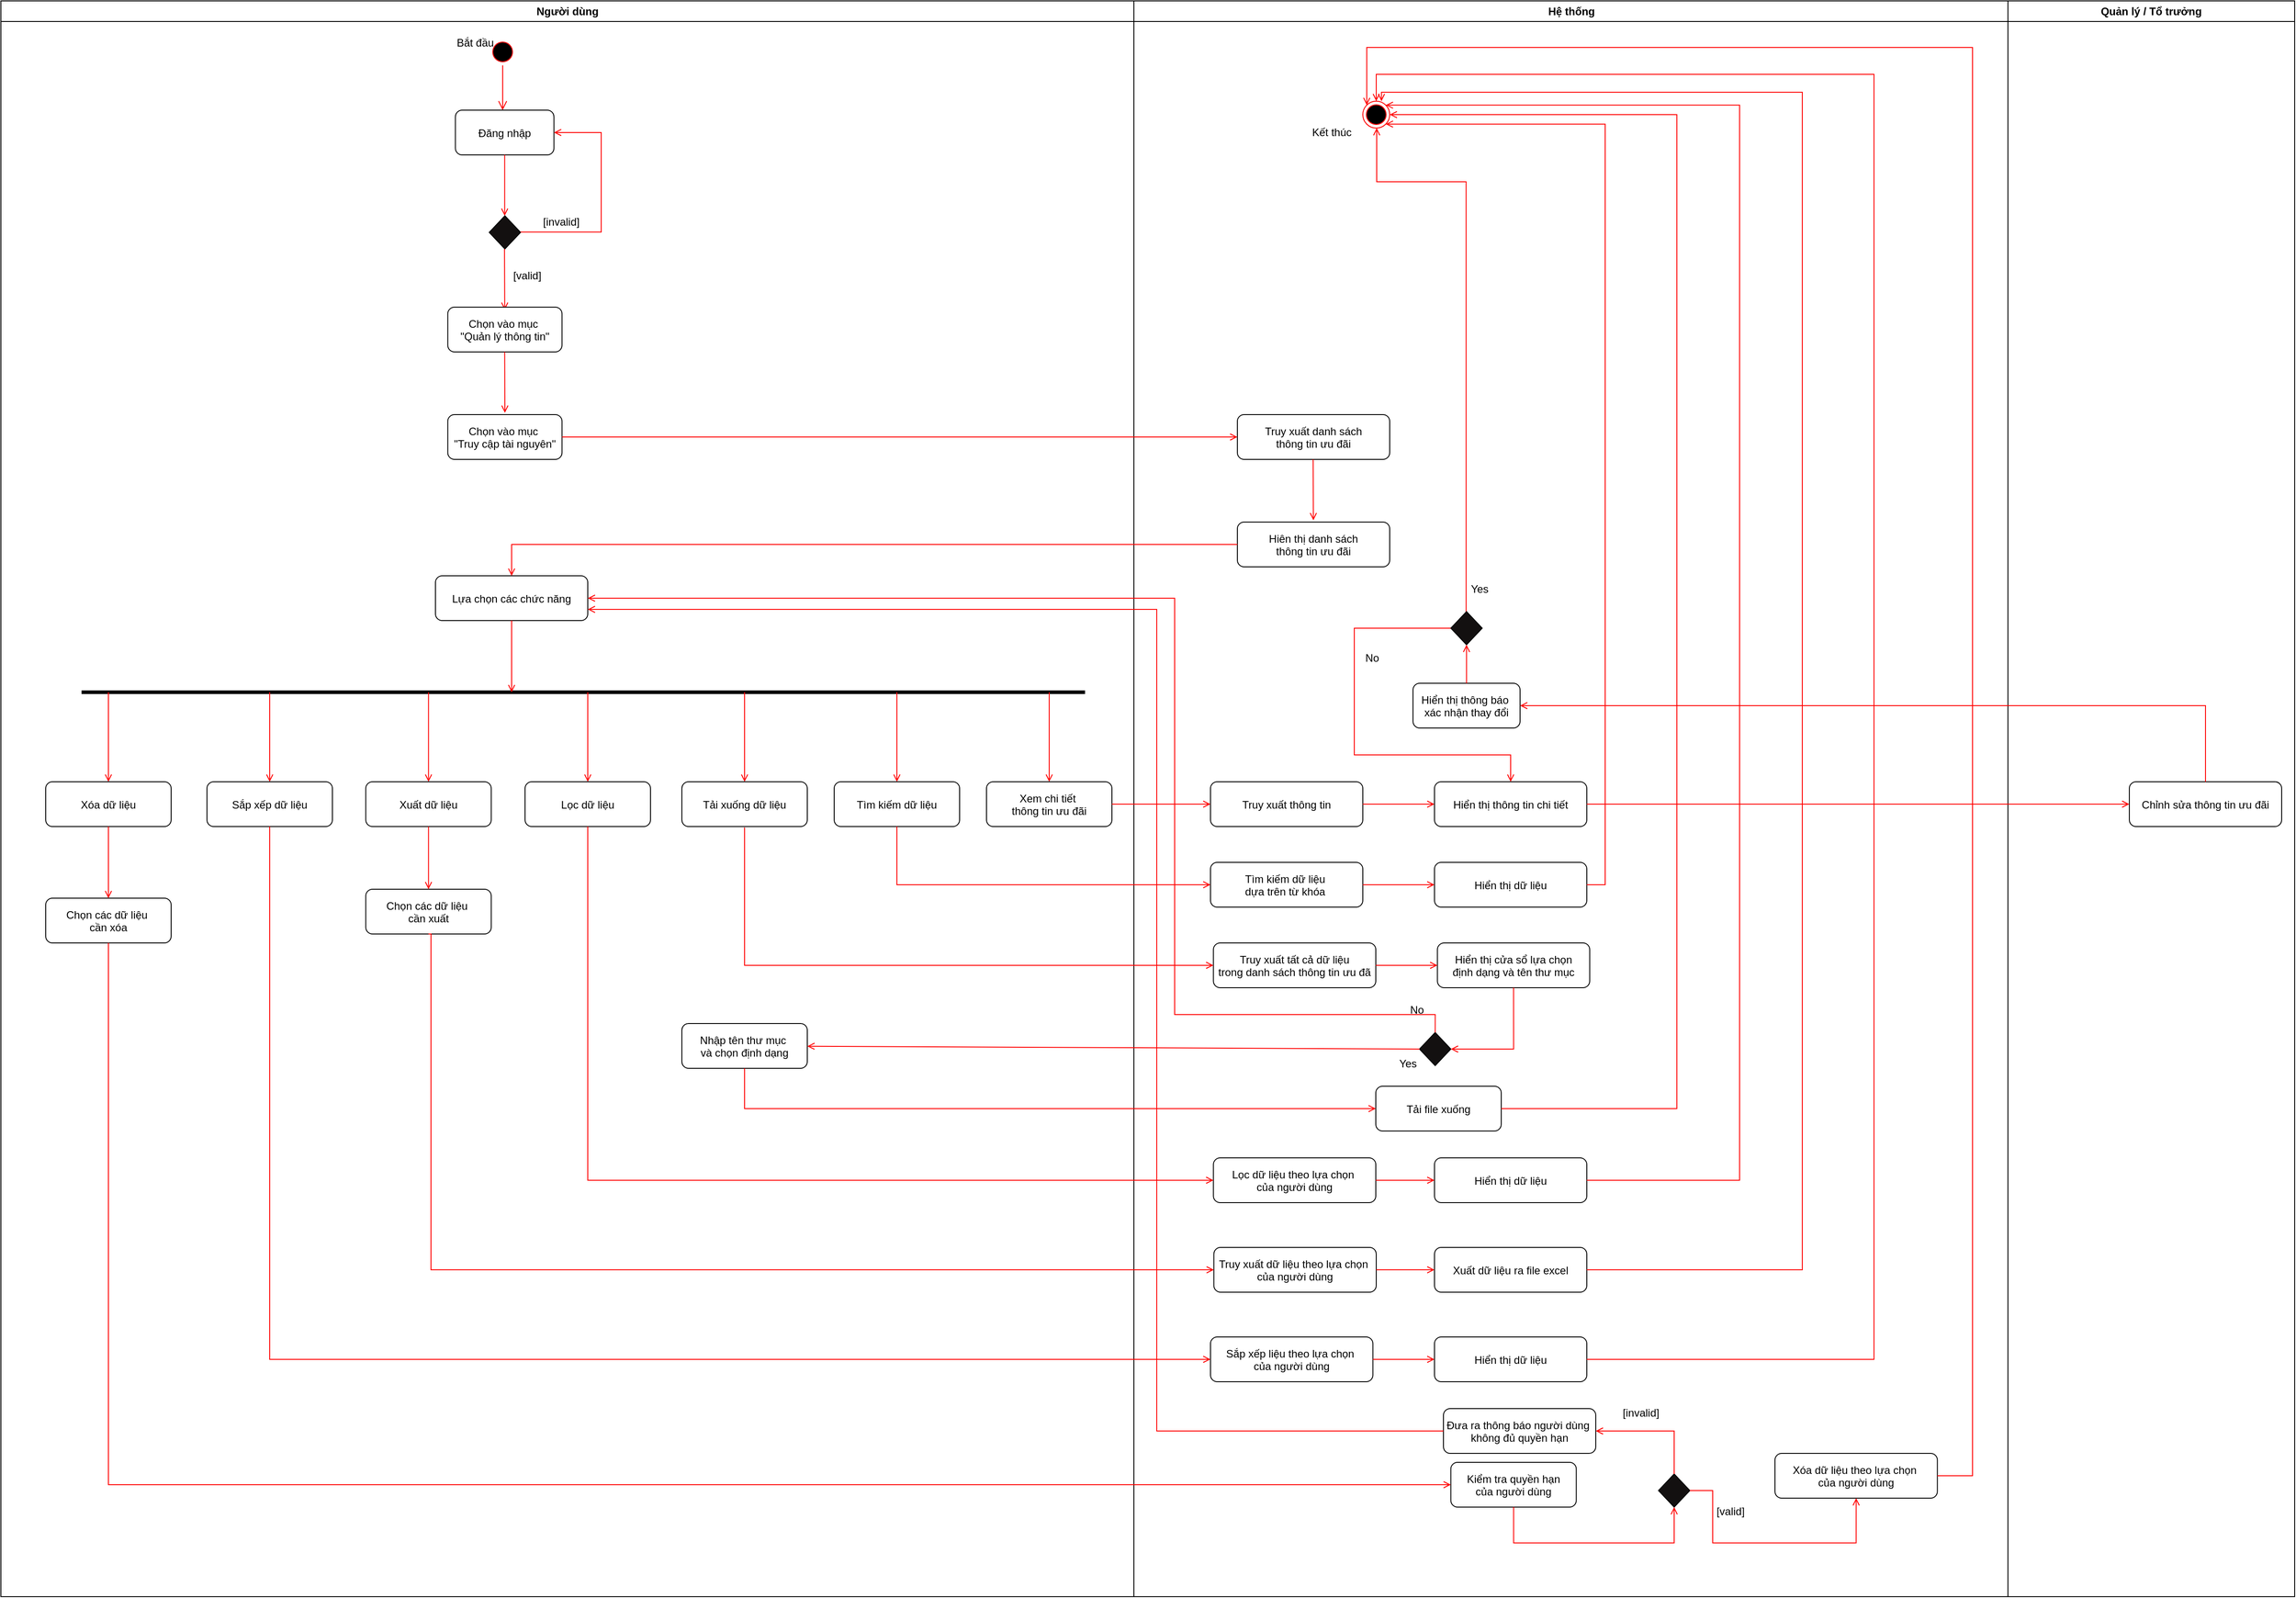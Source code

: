 <mxfile version="24.2.2" type="google" pages="9">
  <diagram name="Truy cập thông tin" id="0783ab3e-0a74-02c8-0abd-f7b4e66b4bec">
    <mxGraphModel grid="1" page="1" gridSize="10" guides="1" tooltips="1" connect="1" arrows="1" fold="1" pageScale="1" pageWidth="850" pageHeight="1100" background="none" math="0" shadow="0">
      <root>
        <mxCell id="0" />
        <mxCell id="1" parent="0" />
        <mxCell id="AyXUEX0VuUWX5dXRdDmr-1" value="Người dùng" style="swimlane;whiteSpace=wrap" vertex="1" parent="1">
          <mxGeometry x="-540" y="128" width="1264.5" height="1782" as="geometry" />
        </mxCell>
        <mxCell id="AyXUEX0VuUWX5dXRdDmr-2" value="" style="ellipse;shape=startState;fillColor=#000000;strokeColor=#ff0000;" vertex="1" parent="AyXUEX0VuUWX5dXRdDmr-1">
          <mxGeometry x="545" y="42" width="30" height="30" as="geometry" />
        </mxCell>
        <mxCell id="AyXUEX0VuUWX5dXRdDmr-3" value="" style="edgeStyle=elbowEdgeStyle;elbow=horizontal;verticalAlign=bottom;endArrow=open;endSize=8;strokeColor=#FF0000;endFill=1;rounded=0" edge="1" parent="AyXUEX0VuUWX5dXRdDmr-1" source="AyXUEX0VuUWX5dXRdDmr-2" target="AyXUEX0VuUWX5dXRdDmr-4">
          <mxGeometry x="40" y="20" as="geometry">
            <mxPoint x="385" y="90" as="targetPoint" />
          </mxGeometry>
        </mxCell>
        <mxCell id="AyXUEX0VuUWX5dXRdDmr-4" value="Đăng nhập" style="rounded=1;" vertex="1" parent="AyXUEX0VuUWX5dXRdDmr-1">
          <mxGeometry x="507.25" y="122" width="110" height="50" as="geometry" />
        </mxCell>
        <mxCell id="AyXUEX0VuUWX5dXRdDmr-5" value="" style="endArrow=open;strokeColor=#FF0000;endFill=1;rounded=0;exitX=0.5;exitY=1;exitDx=0;exitDy=0;" edge="1" parent="AyXUEX0VuUWX5dXRdDmr-1" source="AyXUEX0VuUWX5dXRdDmr-4">
          <mxGeometry relative="1" as="geometry">
            <mxPoint x="562.25" y="240" as="targetPoint" />
          </mxGeometry>
        </mxCell>
        <mxCell id="AyXUEX0VuUWX5dXRdDmr-6" value="Bắt đầu" style="text;html=1;align=center;verticalAlign=middle;resizable=0;points=[];autosize=1;strokeColor=none;fillColor=none;" vertex="1" parent="AyXUEX0VuUWX5dXRdDmr-1">
          <mxGeometry x="498.75" y="32" width="60" height="30" as="geometry" />
        </mxCell>
        <mxCell id="AyXUEX0VuUWX5dXRdDmr-7" value="" style="rhombus;whiteSpace=wrap;html=1;fillColor=#131010;" vertex="1" parent="AyXUEX0VuUWX5dXRdDmr-1">
          <mxGeometry x="545" y="240" width="35" height="37" as="geometry" />
        </mxCell>
        <mxCell id="AyXUEX0VuUWX5dXRdDmr-8" value="" style="edgeStyle=orthogonalEdgeStyle;strokeColor=#FF0000;endArrow=open;endFill=1;rounded=0;entryX=1;entryY=0.5;entryDx=0;entryDy=0;" edge="1" parent="AyXUEX0VuUWX5dXRdDmr-1" target="AyXUEX0VuUWX5dXRdDmr-4">
          <mxGeometry width="100" height="100" relative="1" as="geometry">
            <mxPoint x="580" y="258.07" as="sourcePoint" />
            <mxPoint x="700" y="258.57" as="targetPoint" />
            <Array as="points">
              <mxPoint x="670" y="258" />
              <mxPoint x="670" y="147" />
            </Array>
          </mxGeometry>
        </mxCell>
        <mxCell id="AyXUEX0VuUWX5dXRdDmr-9" value="" style="endArrow=open;strokeColor=#FF0000;endFill=1;rounded=0;exitX=0.5;exitY=1;exitDx=0;exitDy=0;" edge="1" parent="AyXUEX0VuUWX5dXRdDmr-1">
          <mxGeometry relative="1" as="geometry">
            <mxPoint x="562.07" y="277" as="sourcePoint" />
            <mxPoint x="562.32" y="345" as="targetPoint" />
          </mxGeometry>
        </mxCell>
        <mxCell id="AyXUEX0VuUWX5dXRdDmr-10" value="Chọn vào mục &#xa;&quot;Quản lý thông tin&quot;" style="rounded=1;" vertex="1" parent="AyXUEX0VuUWX5dXRdDmr-1">
          <mxGeometry x="498.75" y="342" width="127.5" height="50" as="geometry" />
        </mxCell>
        <mxCell id="AyXUEX0VuUWX5dXRdDmr-11" value="[invalid]" style="text;html=1;align=center;verticalAlign=middle;resizable=0;points=[];autosize=1;strokeColor=none;fillColor=none;" vertex="1" parent="AyXUEX0VuUWX5dXRdDmr-1">
          <mxGeometry x="595" y="232" width="60" height="30" as="geometry" />
        </mxCell>
        <mxCell id="AyXUEX0VuUWX5dXRdDmr-12" value="[valid]" style="text;html=1;align=center;verticalAlign=middle;resizable=0;points=[];autosize=1;strokeColor=none;fillColor=none;" vertex="1" parent="AyXUEX0VuUWX5dXRdDmr-1">
          <mxGeometry x="562.25" y="292" width="50" height="30" as="geometry" />
        </mxCell>
        <mxCell id="AyXUEX0VuUWX5dXRdDmr-13" value="" style="endArrow=open;strokeColor=#FF0000;endFill=1;rounded=0;exitX=0.5;exitY=1;exitDx=0;exitDy=0;" edge="1" parent="AyXUEX0VuUWX5dXRdDmr-1">
          <mxGeometry relative="1" as="geometry">
            <mxPoint x="562.25" y="392" as="sourcePoint" />
            <mxPoint x="562.5" y="460" as="targetPoint" />
          </mxGeometry>
        </mxCell>
        <mxCell id="AyXUEX0VuUWX5dXRdDmr-14" value="Chọn vào mục &#xa;&quot;Truy cập tài nguyên&quot;" style="rounded=1;" vertex="1" parent="AyXUEX0VuUWX5dXRdDmr-1">
          <mxGeometry x="498.75" y="462" width="127.5" height="50" as="geometry" />
        </mxCell>
        <mxCell id="AyXUEX0VuUWX5dXRdDmr-15" value="" style="endArrow=none;html=1;rounded=0;strokeWidth=4;" edge="1" parent="AyXUEX0VuUWX5dXRdDmr-1">
          <mxGeometry width="50" height="50" relative="1" as="geometry">
            <mxPoint x="90" y="772" as="sourcePoint" />
            <mxPoint x="1210" y="772" as="targetPoint" />
          </mxGeometry>
        </mxCell>
        <mxCell id="AyXUEX0VuUWX5dXRdDmr-16" value="Lựa chọn các chức năng" style="rounded=1;" vertex="1" parent="AyXUEX0VuUWX5dXRdDmr-1">
          <mxGeometry x="485" y="642" width="170" height="50" as="geometry" />
        </mxCell>
        <mxCell id="AyXUEX0VuUWX5dXRdDmr-17" value="" style="endArrow=open;strokeColor=#FF0000;endFill=1;rounded=0;" edge="1" parent="AyXUEX0VuUWX5dXRdDmr-1" source="AyXUEX0VuUWX5dXRdDmr-16">
          <mxGeometry relative="1" as="geometry">
            <mxPoint x="569.57" y="692" as="sourcePoint" />
            <mxPoint x="570" y="772" as="targetPoint" />
          </mxGeometry>
        </mxCell>
        <mxCell id="AyXUEX0VuUWX5dXRdDmr-18" value="" style="endArrow=open;strokeColor=#FF0000;endFill=1;rounded=0;" edge="1" parent="AyXUEX0VuUWX5dXRdDmr-1" target="AyXUEX0VuUWX5dXRdDmr-19">
          <mxGeometry relative="1" as="geometry">
            <mxPoint x="300" y="772" as="sourcePoint" />
            <mxPoint x="300" y="862" as="targetPoint" />
          </mxGeometry>
        </mxCell>
        <mxCell id="AyXUEX0VuUWX5dXRdDmr-19" value="Sắp xếp dữ liệu" style="rounded=1;" vertex="1" parent="AyXUEX0VuUWX5dXRdDmr-1">
          <mxGeometry x="230" y="872" width="140" height="50" as="geometry" />
        </mxCell>
        <mxCell id="AyXUEX0VuUWX5dXRdDmr-20" value="" style="endArrow=open;strokeColor=#FF0000;endFill=1;rounded=0;" edge="1" parent="AyXUEX0VuUWX5dXRdDmr-1" target="AyXUEX0VuUWX5dXRdDmr-21">
          <mxGeometry relative="1" as="geometry">
            <mxPoint x="477.25" y="772" as="sourcePoint" />
            <mxPoint x="477.25" y="862" as="targetPoint" />
          </mxGeometry>
        </mxCell>
        <mxCell id="AyXUEX0VuUWX5dXRdDmr-21" value="Xuất dữ liệu" style="rounded=1;" vertex="1" parent="AyXUEX0VuUWX5dXRdDmr-1">
          <mxGeometry x="407.25" y="872" width="140" height="50" as="geometry" />
        </mxCell>
        <mxCell id="AyXUEX0VuUWX5dXRdDmr-22" value="" style="endArrow=open;strokeColor=#FF0000;endFill=1;rounded=0;" edge="1" parent="AyXUEX0VuUWX5dXRdDmr-1" target="AyXUEX0VuUWX5dXRdDmr-23">
          <mxGeometry relative="1" as="geometry">
            <mxPoint x="655" y="772" as="sourcePoint" />
            <mxPoint x="655" y="862" as="targetPoint" />
          </mxGeometry>
        </mxCell>
        <mxCell id="AyXUEX0VuUWX5dXRdDmr-23" value="Lọc dữ liệu" style="rounded=1;" vertex="1" parent="AyXUEX0VuUWX5dXRdDmr-1">
          <mxGeometry x="585" y="872" width="140" height="50" as="geometry" />
        </mxCell>
        <mxCell id="AyXUEX0VuUWX5dXRdDmr-24" value="" style="endArrow=open;strokeColor=#FF0000;endFill=1;rounded=0;" edge="1" parent="AyXUEX0VuUWX5dXRdDmr-1" target="AyXUEX0VuUWX5dXRdDmr-25">
          <mxGeometry relative="1" as="geometry">
            <mxPoint x="830" y="772" as="sourcePoint" />
            <mxPoint x="830" y="862" as="targetPoint" />
          </mxGeometry>
        </mxCell>
        <mxCell id="AyXUEX0VuUWX5dXRdDmr-25" value="Tải xuống dữ liệu" style="rounded=1;" vertex="1" parent="AyXUEX0VuUWX5dXRdDmr-1">
          <mxGeometry x="760" y="872" width="140" height="50" as="geometry" />
        </mxCell>
        <mxCell id="AyXUEX0VuUWX5dXRdDmr-26" value="" style="endArrow=open;strokeColor=#FF0000;endFill=1;rounded=0;" edge="1" parent="AyXUEX0VuUWX5dXRdDmr-1" target="AyXUEX0VuUWX5dXRdDmr-27">
          <mxGeometry relative="1" as="geometry">
            <mxPoint x="1000" y="772" as="sourcePoint" />
            <mxPoint x="1000" y="862" as="targetPoint" />
          </mxGeometry>
        </mxCell>
        <mxCell id="AyXUEX0VuUWX5dXRdDmr-27" value="Tìm kiếm dữ liệu" style="rounded=1;" vertex="1" parent="AyXUEX0VuUWX5dXRdDmr-1">
          <mxGeometry x="930" y="872" width="140" height="50" as="geometry" />
        </mxCell>
        <mxCell id="AyXUEX0VuUWX5dXRdDmr-28" value="" style="endArrow=open;strokeColor=#FF0000;endFill=1;rounded=0;" edge="1" parent="AyXUEX0VuUWX5dXRdDmr-1" target="AyXUEX0VuUWX5dXRdDmr-29">
          <mxGeometry relative="1" as="geometry">
            <mxPoint x="1170" y="772" as="sourcePoint" />
            <mxPoint x="1170" y="862" as="targetPoint" />
          </mxGeometry>
        </mxCell>
        <mxCell id="AyXUEX0VuUWX5dXRdDmr-29" value="Xem chi tiết &#xa;thông tin ưu đãi" style="rounded=1;" vertex="1" parent="AyXUEX0VuUWX5dXRdDmr-1">
          <mxGeometry x="1100" y="872" width="140" height="50" as="geometry" />
        </mxCell>
        <mxCell id="AyXUEX0VuUWX5dXRdDmr-30" value="" style="endArrow=open;strokeColor=#FF0000;endFill=1;rounded=0;" edge="1" parent="AyXUEX0VuUWX5dXRdDmr-1" target="AyXUEX0VuUWX5dXRdDmr-31">
          <mxGeometry relative="1" as="geometry">
            <mxPoint x="120" y="772" as="sourcePoint" />
            <mxPoint x="140" y="862" as="targetPoint" />
          </mxGeometry>
        </mxCell>
        <mxCell id="AyXUEX0VuUWX5dXRdDmr-31" value="Xóa dữ liệu" style="rounded=1;" vertex="1" parent="AyXUEX0VuUWX5dXRdDmr-1">
          <mxGeometry x="50" y="872" width="140" height="50" as="geometry" />
        </mxCell>
        <mxCell id="AyXUEX0VuUWX5dXRdDmr-32" value="Nhập tên thư mục &#xa;và chọn định dạng" style="rounded=1;" vertex="1" parent="AyXUEX0VuUWX5dXRdDmr-1">
          <mxGeometry x="760" y="1142" width="140" height="50" as="geometry" />
        </mxCell>
        <mxCell id="AyXUEX0VuUWX5dXRdDmr-33" value="Chọn các dữ liệu &#xa;cần xuất" style="rounded=1;" vertex="1" parent="AyXUEX0VuUWX5dXRdDmr-1">
          <mxGeometry x="407.25" y="992" width="140" height="50" as="geometry" />
        </mxCell>
        <mxCell id="AyXUEX0VuUWX5dXRdDmr-34" value="" style="endArrow=open;strokeColor=#FF0000;endFill=1;rounded=0;exitX=0.5;exitY=1;exitDx=0;exitDy=0;" edge="1" parent="AyXUEX0VuUWX5dXRdDmr-1" source="AyXUEX0VuUWX5dXRdDmr-21" target="AyXUEX0VuUWX5dXRdDmr-33">
          <mxGeometry relative="1" as="geometry">
            <mxPoint x="474.83" y="942" as="sourcePoint" />
            <mxPoint x="477" y="992" as="targetPoint" />
          </mxGeometry>
        </mxCell>
        <mxCell id="AyXUEX0VuUWX5dXRdDmr-35" value="Chọn các dữ liệu &#xa;cần xóa" style="rounded=1;" vertex="1" parent="AyXUEX0VuUWX5dXRdDmr-1">
          <mxGeometry x="50" y="1002" width="140" height="50" as="geometry" />
        </mxCell>
        <mxCell id="AyXUEX0VuUWX5dXRdDmr-36" value="" style="endArrow=open;strokeColor=#FF0000;endFill=1;rounded=0;" edge="1" parent="AyXUEX0VuUWX5dXRdDmr-1" source="AyXUEX0VuUWX5dXRdDmr-31" target="AyXUEX0VuUWX5dXRdDmr-35">
          <mxGeometry relative="1" as="geometry">
            <mxPoint x="119.58" y="932" as="sourcePoint" />
            <mxPoint x="119.58" y="1002" as="targetPoint" />
          </mxGeometry>
        </mxCell>
        <mxCell id="AyXUEX0VuUWX5dXRdDmr-37" value="Hệ thống" style="swimlane;whiteSpace=wrap" vertex="1" parent="1">
          <mxGeometry x="724.5" y="128" width="975.5" height="1782" as="geometry" />
        </mxCell>
        <mxCell id="AyXUEX0VuUWX5dXRdDmr-38" value="Truy xuất danh sách&#xa;thông tin ưu đãi" style="rounded=1;" vertex="1" parent="AyXUEX0VuUWX5dXRdDmr-37">
          <mxGeometry x="115.5" y="462" width="170" height="50" as="geometry" />
        </mxCell>
        <mxCell id="AyXUEX0VuUWX5dXRdDmr-39" value="" style="ellipse;shape=endState;fillColor=#000000;strokeColor=#ff0000" vertex="1" parent="AyXUEX0VuUWX5dXRdDmr-37">
          <mxGeometry x="255.5" y="112" width="30" height="30" as="geometry" />
        </mxCell>
        <mxCell id="AyXUEX0VuUWX5dXRdDmr-40" value="" style="endArrow=open;strokeColor=#FF0000;endFill=1;rounded=0;exitX=0.5;exitY=1;exitDx=0;exitDy=0;" edge="1" parent="AyXUEX0VuUWX5dXRdDmr-37">
          <mxGeometry relative="1" as="geometry">
            <mxPoint x="200.07" y="512" as="sourcePoint" />
            <mxPoint x="200.32" y="580" as="targetPoint" />
          </mxGeometry>
        </mxCell>
        <mxCell id="AyXUEX0VuUWX5dXRdDmr-41" value="Hiên thị danh sách&#xa;thông tin ưu đãi" style="rounded=1;" vertex="1" parent="AyXUEX0VuUWX5dXRdDmr-37">
          <mxGeometry x="115.5" y="582" width="170" height="50" as="geometry" />
        </mxCell>
        <mxCell id="AyXUEX0VuUWX5dXRdDmr-42" value="Truy xuất thông tin" style="rounded=1;" vertex="1" parent="AyXUEX0VuUWX5dXRdDmr-37">
          <mxGeometry x="85.5" y="872" width="170" height="50" as="geometry" />
        </mxCell>
        <mxCell id="AyXUEX0VuUWX5dXRdDmr-43" value="" style="endArrow=open;strokeColor=#FF0000;endFill=1;rounded=0;" edge="1" parent="AyXUEX0VuUWX5dXRdDmr-37" source="AyXUEX0VuUWX5dXRdDmr-42">
          <mxGeometry relative="1" as="geometry">
            <mxPoint x="275.5" y="896.57" as="sourcePoint" />
            <mxPoint x="335.5" y="897" as="targetPoint" />
          </mxGeometry>
        </mxCell>
        <mxCell id="AyXUEX0VuUWX5dXRdDmr-44" value="Hiển thị thông tin chi tiết" style="rounded=1;" vertex="1" parent="AyXUEX0VuUWX5dXRdDmr-37">
          <mxGeometry x="335.5" y="872" width="170" height="50" as="geometry" />
        </mxCell>
        <mxCell id="AyXUEX0VuUWX5dXRdDmr-45" value="" style="endArrow=open;strokeColor=#FF0000;endFill=1;rounded=0;exitX=0.5;exitY=0;exitDx=0;exitDy=0;edgeStyle=orthogonalEdgeStyle;" edge="1" parent="AyXUEX0VuUWX5dXRdDmr-37" target="AyXUEX0VuUWX5dXRdDmr-39">
          <mxGeometry relative="1" as="geometry">
            <mxPoint x="370.82" y="697" as="sourcePoint" />
            <mxPoint x="175.5" y="202" as="targetPoint" />
            <Array as="points">
              <mxPoint x="371" y="202" />
              <mxPoint x="271" y="202" />
            </Array>
          </mxGeometry>
        </mxCell>
        <mxCell id="AyXUEX0VuUWX5dXRdDmr-46" value="Kết thúc" style="text;html=1;align=center;verticalAlign=middle;resizable=0;points=[];autosize=1;strokeColor=none;fillColor=none;" vertex="1" parent="AyXUEX0VuUWX5dXRdDmr-37">
          <mxGeometry x="185.5" y="132" width="70" height="30" as="geometry" />
        </mxCell>
        <mxCell id="AyXUEX0VuUWX5dXRdDmr-47" value="" style="endArrow=open;strokeColor=#FF0000;endFill=1;rounded=0;exitX=0;exitY=0.5;exitDx=0;exitDy=0;edgeStyle=orthogonalEdgeStyle;entryX=0.5;entryY=0;entryDx=0;entryDy=0;" edge="1" parent="AyXUEX0VuUWX5dXRdDmr-37" source="AyXUEX0VuUWX5dXRdDmr-53" target="AyXUEX0VuUWX5dXRdDmr-44">
          <mxGeometry relative="1" as="geometry">
            <mxPoint x="501" y="772" as="sourcePoint" />
            <mxPoint x="501" y="729" as="targetPoint" />
            <Array as="points">
              <mxPoint x="246" y="701" />
              <mxPoint x="246" y="842" />
              <mxPoint x="421" y="842" />
            </Array>
          </mxGeometry>
        </mxCell>
        <mxCell id="AyXUEX0VuUWX5dXRdDmr-48" value="Tìm kiếm dữ liệu &#xa;dựa trên từ khóa " style="rounded=1;" vertex="1" parent="AyXUEX0VuUWX5dXRdDmr-37">
          <mxGeometry x="85.5" y="962" width="170" height="50" as="geometry" />
        </mxCell>
        <mxCell id="AyXUEX0VuUWX5dXRdDmr-49" value="Hiển thị dữ liệu" style="rounded=1;" vertex="1" parent="AyXUEX0VuUWX5dXRdDmr-37">
          <mxGeometry x="335.5" y="962" width="170" height="50" as="geometry" />
        </mxCell>
        <mxCell id="AyXUEX0VuUWX5dXRdDmr-50" value="Truy xuất tất cả dữ liệu&#xa;trong danh sách thông tin ưu đã" style="rounded=1;" vertex="1" parent="AyXUEX0VuUWX5dXRdDmr-37">
          <mxGeometry x="88.75" y="1052" width="181.25" height="50" as="geometry" />
        </mxCell>
        <mxCell id="AyXUEX0VuUWX5dXRdDmr-51" value="Hiển thị cửa sổ lựa chọn&#xa;định dạng và tên thư mục" style="rounded=1;" vertex="1" parent="AyXUEX0VuUWX5dXRdDmr-37">
          <mxGeometry x="338.75" y="1052" width="170" height="50" as="geometry" />
        </mxCell>
        <mxCell id="AyXUEX0VuUWX5dXRdDmr-52" value="Hiển thị thông báo &#xa;xác nhận thay đổi" style="rounded=1;" vertex="1" parent="AyXUEX0VuUWX5dXRdDmr-37">
          <mxGeometry x="311.5" y="762" width="119.5" height="50" as="geometry" />
        </mxCell>
        <mxCell id="AyXUEX0VuUWX5dXRdDmr-53" value="" style="rhombus;whiteSpace=wrap;html=1;fillColor=#131010;" vertex="1" parent="AyXUEX0VuUWX5dXRdDmr-37">
          <mxGeometry x="353.75" y="682" width="35" height="37" as="geometry" />
        </mxCell>
        <mxCell id="AyXUEX0VuUWX5dXRdDmr-54" value="" style="endArrow=open;strokeColor=#FF0000;endFill=1;rounded=0;exitX=0.5;exitY=0;exitDx=0;exitDy=0;" edge="1" parent="AyXUEX0VuUWX5dXRdDmr-37" source="AyXUEX0VuUWX5dXRdDmr-52" target="AyXUEX0VuUWX5dXRdDmr-53">
          <mxGeometry relative="1" as="geometry">
            <mxPoint x="146" y="907" as="sourcePoint" />
            <mxPoint x="365.5" y="702" as="targetPoint" />
          </mxGeometry>
        </mxCell>
        <mxCell id="AyXUEX0VuUWX5dXRdDmr-55" value="No" style="text;html=1;align=center;verticalAlign=middle;resizable=0;points=[];autosize=1;strokeColor=none;fillColor=none;" vertex="1" parent="AyXUEX0VuUWX5dXRdDmr-37">
          <mxGeometry x="245.5" y="719" width="40" height="30" as="geometry" />
        </mxCell>
        <mxCell id="AyXUEX0VuUWX5dXRdDmr-56" value="Yes" style="text;html=1;align=center;verticalAlign=middle;resizable=0;points=[];autosize=1;strokeColor=none;fillColor=none;" vertex="1" parent="AyXUEX0VuUWX5dXRdDmr-37">
          <mxGeometry x="365.5" y="642" width="40" height="30" as="geometry" />
        </mxCell>
        <mxCell id="AyXUEX0VuUWX5dXRdDmr-57" value="" style="endArrow=open;strokeColor=#FF0000;endFill=1;rounded=0;exitX=1;exitY=0.5;exitDx=0;exitDy=0;" edge="1" parent="AyXUEX0VuUWX5dXRdDmr-37" source="AyXUEX0VuUWX5dXRdDmr-48" target="AyXUEX0VuUWX5dXRdDmr-49">
          <mxGeometry relative="1" as="geometry">
            <mxPoint x="266" y="907" as="sourcePoint" />
            <mxPoint x="345.5" y="907" as="targetPoint" />
          </mxGeometry>
        </mxCell>
        <mxCell id="AyXUEX0VuUWX5dXRdDmr-58" value="" style="endArrow=open;strokeColor=#FF0000;endFill=1;rounded=0;edgeStyle=orthogonalEdgeStyle;entryX=1;entryY=1;entryDx=0;entryDy=0;" edge="1" parent="AyXUEX0VuUWX5dXRdDmr-37" source="AyXUEX0VuUWX5dXRdDmr-49" target="AyXUEX0VuUWX5dXRdDmr-39">
          <mxGeometry relative="1" as="geometry">
            <mxPoint x="545.5" y="986.55" as="sourcePoint" />
            <mxPoint x="625.5" y="986.55" as="targetPoint" />
            <Array as="points">
              <mxPoint x="526" y="987" />
              <mxPoint x="526" y="138" />
            </Array>
          </mxGeometry>
        </mxCell>
        <mxCell id="AyXUEX0VuUWX5dXRdDmr-59" value="" style="endArrow=open;strokeColor=#FF0000;endFill=1;rounded=0;exitX=1;exitY=0.5;exitDx=0;exitDy=0;" edge="1" parent="AyXUEX0VuUWX5dXRdDmr-37" source="AyXUEX0VuUWX5dXRdDmr-50" target="AyXUEX0VuUWX5dXRdDmr-51">
          <mxGeometry relative="1" as="geometry">
            <mxPoint x="266" y="997" as="sourcePoint" />
            <mxPoint x="346" y="997" as="targetPoint" />
          </mxGeometry>
        </mxCell>
        <mxCell id="AyXUEX0VuUWX5dXRdDmr-60" value="" style="rhombus;whiteSpace=wrap;html=1;fillColor=#131010;" vertex="1" parent="AyXUEX0VuUWX5dXRdDmr-37">
          <mxGeometry x="318.75" y="1152" width="35" height="37" as="geometry" />
        </mxCell>
        <mxCell id="AyXUEX0VuUWX5dXRdDmr-61" value="" style="endArrow=open;strokeColor=#FF0000;endFill=1;rounded=0;exitX=0.5;exitY=1;exitDx=0;exitDy=0;entryX=1;entryY=0.5;entryDx=0;entryDy=0;edgeStyle=orthogonalEdgeStyle;" edge="1" parent="AyXUEX0VuUWX5dXRdDmr-37" source="AyXUEX0VuUWX5dXRdDmr-51" target="AyXUEX0VuUWX5dXRdDmr-60">
          <mxGeometry relative="1" as="geometry">
            <mxPoint x="280" y="1087" as="sourcePoint" />
            <mxPoint x="349" y="1087" as="targetPoint" />
          </mxGeometry>
        </mxCell>
        <mxCell id="AyXUEX0VuUWX5dXRdDmr-62" value="Yes" style="text;html=1;align=center;verticalAlign=middle;resizable=0;points=[];autosize=1;strokeColor=none;fillColor=none;" vertex="1" parent="AyXUEX0VuUWX5dXRdDmr-37">
          <mxGeometry x="285.5" y="1172" width="40" height="30" as="geometry" />
        </mxCell>
        <mxCell id="AyXUEX0VuUWX5dXRdDmr-63" value="No" style="text;html=1;align=center;verticalAlign=middle;resizable=0;points=[];autosize=1;strokeColor=none;fillColor=none;" vertex="1" parent="AyXUEX0VuUWX5dXRdDmr-37">
          <mxGeometry x="295.5" y="1112" width="40" height="30" as="geometry" />
        </mxCell>
        <mxCell id="AyXUEX0VuUWX5dXRdDmr-64" value="Tải file xuống" style="rounded=1;" vertex="1" parent="AyXUEX0VuUWX5dXRdDmr-37">
          <mxGeometry x="270" y="1212" width="140" height="50" as="geometry" />
        </mxCell>
        <mxCell id="AyXUEX0VuUWX5dXRdDmr-65" value="" style="endArrow=open;strokeColor=#FF0000;endFill=1;rounded=0;exitX=1;exitY=0.5;exitDx=0;exitDy=0;entryX=1;entryY=0.5;entryDx=0;entryDy=0;edgeStyle=orthogonalEdgeStyle;" edge="1" parent="AyXUEX0VuUWX5dXRdDmr-37" source="AyXUEX0VuUWX5dXRdDmr-64" target="AyXUEX0VuUWX5dXRdDmr-39">
          <mxGeometry relative="1" as="geometry">
            <mxPoint x="280" y="1087" as="sourcePoint" />
            <mxPoint x="349" y="1087" as="targetPoint" />
            <Array as="points">
              <mxPoint x="606" y="1237" />
              <mxPoint x="606" y="127" />
            </Array>
          </mxGeometry>
        </mxCell>
        <mxCell id="AyXUEX0VuUWX5dXRdDmr-66" value="Lọc dữ liệu theo lựa chọn &#xa;của người dùng" style="rounded=1;" vertex="1" parent="AyXUEX0VuUWX5dXRdDmr-37">
          <mxGeometry x="88.75" y="1292" width="181.25" height="50" as="geometry" />
        </mxCell>
        <mxCell id="AyXUEX0VuUWX5dXRdDmr-67" value="Hiển thị dữ liệu" style="rounded=1;" vertex="1" parent="AyXUEX0VuUWX5dXRdDmr-37">
          <mxGeometry x="335.5" y="1292" width="170" height="50" as="geometry" />
        </mxCell>
        <mxCell id="AyXUEX0VuUWX5dXRdDmr-68" value="" style="endArrow=open;strokeColor=#FF0000;endFill=1;rounded=0;exitX=1;exitY=0.5;exitDx=0;exitDy=0;" edge="1" parent="AyXUEX0VuUWX5dXRdDmr-37" source="AyXUEX0VuUWX5dXRdDmr-66" target="AyXUEX0VuUWX5dXRdDmr-67">
          <mxGeometry relative="1" as="geometry">
            <mxPoint x="280" y="1087" as="sourcePoint" />
            <mxPoint x="349" y="1087" as="targetPoint" />
          </mxGeometry>
        </mxCell>
        <mxCell id="AyXUEX0VuUWX5dXRdDmr-69" value="" style="endArrow=open;strokeColor=#FF0000;endFill=1;rounded=0;exitX=1;exitY=0.5;exitDx=0;exitDy=0;edgeStyle=orthogonalEdgeStyle;entryX=1;entryY=0;entryDx=0;entryDy=0;" edge="1" parent="AyXUEX0VuUWX5dXRdDmr-37" source="AyXUEX0VuUWX5dXRdDmr-67" target="AyXUEX0VuUWX5dXRdDmr-39">
          <mxGeometry relative="1" as="geometry">
            <mxPoint x="280" y="1087" as="sourcePoint" />
            <mxPoint x="615.5" y="1317" as="targetPoint" />
            <Array as="points">
              <mxPoint x="676" y="1317" />
              <mxPoint x="676" y="116" />
            </Array>
          </mxGeometry>
        </mxCell>
        <mxCell id="AyXUEX0VuUWX5dXRdDmr-70" value="Truy xuất dữ liệu theo lựa chọn &#xa;của người dùng" style="rounded=1;" vertex="1" parent="AyXUEX0VuUWX5dXRdDmr-37">
          <mxGeometry x="89.25" y="1392" width="181.25" height="50" as="geometry" />
        </mxCell>
        <mxCell id="AyXUEX0VuUWX5dXRdDmr-71" value="Xuất dữ liệu ra file excel" style="rounded=1;" vertex="1" parent="AyXUEX0VuUWX5dXRdDmr-37">
          <mxGeometry x="335.5" y="1392" width="170" height="50" as="geometry" />
        </mxCell>
        <mxCell id="AyXUEX0VuUWX5dXRdDmr-72" value="" style="endArrow=open;strokeColor=#FF0000;endFill=1;rounded=0;exitX=1;exitY=0.5;exitDx=0;exitDy=0;" edge="1" parent="AyXUEX0VuUWX5dXRdDmr-37" source="AyXUEX0VuUWX5dXRdDmr-70" target="AyXUEX0VuUWX5dXRdDmr-71">
          <mxGeometry relative="1" as="geometry">
            <mxPoint x="280" y="1327" as="sourcePoint" />
            <mxPoint x="346" y="1327" as="targetPoint" />
          </mxGeometry>
        </mxCell>
        <mxCell id="AyXUEX0VuUWX5dXRdDmr-73" value="" style="endArrow=open;strokeColor=#FF0000;endFill=1;rounded=0;exitX=1;exitY=0.5;exitDx=0;exitDy=0;edgeStyle=orthogonalEdgeStyle;entryX=0.694;entryY=0;entryDx=0;entryDy=0;entryPerimeter=0;" edge="1" parent="AyXUEX0VuUWX5dXRdDmr-37" source="AyXUEX0VuUWX5dXRdDmr-71" target="AyXUEX0VuUWX5dXRdDmr-39">
          <mxGeometry relative="1" as="geometry">
            <mxPoint x="280" y="1087" as="sourcePoint" />
            <mxPoint x="645.5" y="1417" as="targetPoint" />
            <Array as="points">
              <mxPoint x="746" y="1417" />
              <mxPoint x="746" y="102" />
              <mxPoint x="276" y="102" />
            </Array>
          </mxGeometry>
        </mxCell>
        <mxCell id="AyXUEX0VuUWX5dXRdDmr-74" value="Sắp xếp liệu theo lựa chọn &#xa;của người dùng" style="rounded=1;" vertex="1" parent="AyXUEX0VuUWX5dXRdDmr-37">
          <mxGeometry x="85.5" y="1492" width="181.25" height="50" as="geometry" />
        </mxCell>
        <mxCell id="AyXUEX0VuUWX5dXRdDmr-75" value="Hiển thị dữ liệu" style="rounded=1;" vertex="1" parent="AyXUEX0VuUWX5dXRdDmr-37">
          <mxGeometry x="335.5" y="1492" width="170" height="50" as="geometry" />
        </mxCell>
        <mxCell id="AyXUEX0VuUWX5dXRdDmr-76" value="" style="endArrow=open;strokeColor=#FF0000;endFill=1;rounded=0;exitX=1;exitY=0.5;exitDx=0;exitDy=0;" edge="1" parent="AyXUEX0VuUWX5dXRdDmr-37" source="AyXUEX0VuUWX5dXRdDmr-74" target="AyXUEX0VuUWX5dXRdDmr-75">
          <mxGeometry relative="1" as="geometry">
            <mxPoint x="281" y="1427" as="sourcePoint" />
            <mxPoint x="346" y="1427" as="targetPoint" />
          </mxGeometry>
        </mxCell>
        <mxCell id="AyXUEX0VuUWX5dXRdDmr-77" value="" style="endArrow=open;strokeColor=#FF0000;endFill=1;rounded=0;exitX=1;exitY=0.5;exitDx=0;exitDy=0;edgeStyle=orthogonalEdgeStyle;entryX=0.5;entryY=0;entryDx=0;entryDy=0;" edge="1" parent="AyXUEX0VuUWX5dXRdDmr-37" source="AyXUEX0VuUWX5dXRdDmr-75" target="AyXUEX0VuUWX5dXRdDmr-39">
          <mxGeometry relative="1" as="geometry">
            <mxPoint x="515.5" y="1517" as="sourcePoint" />
            <mxPoint x="285.5" y="212" as="targetPoint" />
            <Array as="points">
              <mxPoint x="826" y="1517" />
              <mxPoint x="826" y="82" />
              <mxPoint x="271" y="82" />
            </Array>
          </mxGeometry>
        </mxCell>
        <mxCell id="AyXUEX0VuUWX5dXRdDmr-78" value="Xóa dữ liệu theo lựa chọn &#xa;của người dùng" style="rounded=1;" vertex="1" parent="AyXUEX0VuUWX5dXRdDmr-37">
          <mxGeometry x="715.5" y="1622" width="181.25" height="50" as="geometry" />
        </mxCell>
        <mxCell id="AyXUEX0VuUWX5dXRdDmr-79" value="Kiểm tra quyền hạn&#xa;của người dùng" style="rounded=1;" vertex="1" parent="AyXUEX0VuUWX5dXRdDmr-37">
          <mxGeometry x="353.75" y="1632" width="140" height="50" as="geometry" />
        </mxCell>
        <mxCell id="AyXUEX0VuUWX5dXRdDmr-80" value="" style="rhombus;whiteSpace=wrap;html=1;fillColor=#131010;" vertex="1" parent="AyXUEX0VuUWX5dXRdDmr-37">
          <mxGeometry x="585.5" y="1645" width="35" height="37" as="geometry" />
        </mxCell>
        <mxCell id="AyXUEX0VuUWX5dXRdDmr-81" value="" style="endArrow=open;strokeColor=#FF0000;endFill=1;rounded=0;edgeStyle=orthogonalEdgeStyle;entryX=0.5;entryY=1;entryDx=0;entryDy=0;" edge="1" parent="AyXUEX0VuUWX5dXRdDmr-37" source="AyXUEX0VuUWX5dXRdDmr-79" target="AyXUEX0VuUWX5dXRdDmr-80">
          <mxGeometry relative="1" as="geometry">
            <mxPoint x="423.5" y="1692" as="sourcePoint" />
            <mxPoint x="346" y="1427" as="targetPoint" />
            <Array as="points">
              <mxPoint x="424" y="1722" />
              <mxPoint x="603" y="1722" />
            </Array>
          </mxGeometry>
        </mxCell>
        <mxCell id="AyXUEX0VuUWX5dXRdDmr-82" value="" style="endArrow=open;strokeColor=#FF0000;endFill=1;rounded=0;exitX=1;exitY=0.5;exitDx=0;exitDy=0;entryX=0.5;entryY=1;entryDx=0;entryDy=0;edgeStyle=orthogonalEdgeStyle;" edge="1" parent="AyXUEX0VuUWX5dXRdDmr-37" source="AyXUEX0VuUWX5dXRdDmr-80" target="AyXUEX0VuUWX5dXRdDmr-78">
          <mxGeometry relative="1" as="geometry">
            <mxPoint x="277" y="1527" as="sourcePoint" />
            <mxPoint x="346" y="1527" as="targetPoint" />
            <Array as="points">
              <mxPoint x="646" y="1664" />
              <mxPoint x="646" y="1722" />
              <mxPoint x="806" y="1722" />
            </Array>
          </mxGeometry>
        </mxCell>
        <mxCell id="AyXUEX0VuUWX5dXRdDmr-83" value="[valid]" style="text;html=1;align=center;verticalAlign=middle;resizable=0;points=[];autosize=1;strokeColor=none;fillColor=none;" vertex="1" parent="AyXUEX0VuUWX5dXRdDmr-37">
          <mxGeometry x="640.5" y="1672" width="50" height="30" as="geometry" />
        </mxCell>
        <mxCell id="AyXUEX0VuUWX5dXRdDmr-84" value="Đưa ra thông báo người dùng &#xa;không đủ quyền hạn" style="rounded=1;" vertex="1" parent="AyXUEX0VuUWX5dXRdDmr-37">
          <mxGeometry x="345.5" y="1572" width="170" height="50" as="geometry" />
        </mxCell>
        <mxCell id="AyXUEX0VuUWX5dXRdDmr-85" value="" style="endArrow=open;strokeColor=#FF0000;endFill=1;rounded=0;exitX=0.5;exitY=0;exitDx=0;exitDy=0;entryX=1;entryY=0.5;entryDx=0;entryDy=0;edgeStyle=orthogonalEdgeStyle;" edge="1" parent="AyXUEX0VuUWX5dXRdDmr-37" source="AyXUEX0VuUWX5dXRdDmr-80" target="AyXUEX0VuUWX5dXRdDmr-84">
          <mxGeometry relative="1" as="geometry">
            <mxPoint x="277" y="1527" as="sourcePoint" />
            <mxPoint x="346" y="1527" as="targetPoint" />
          </mxGeometry>
        </mxCell>
        <mxCell id="AyXUEX0VuUWX5dXRdDmr-86" value="[invalid]" style="text;html=1;align=center;verticalAlign=middle;resizable=0;points=[];autosize=1;strokeColor=none;fillColor=none;" vertex="1" parent="AyXUEX0VuUWX5dXRdDmr-37">
          <mxGeometry x="535.5" y="1562" width="60" height="30" as="geometry" />
        </mxCell>
        <mxCell id="AyXUEX0VuUWX5dXRdDmr-87" value="" style="endArrow=open;strokeColor=#FF0000;endFill=1;rounded=0;exitX=1;exitY=0.5;exitDx=0;exitDy=0;entryX=0;entryY=0;entryDx=0;entryDy=0;edgeStyle=orthogonalEdgeStyle;" edge="1" parent="AyXUEX0VuUWX5dXRdDmr-37" source="AyXUEX0VuUWX5dXRdDmr-78" target="AyXUEX0VuUWX5dXRdDmr-39">
          <mxGeometry relative="1" as="geometry">
            <mxPoint x="280" y="1327" as="sourcePoint" />
            <mxPoint x="346" y="1327" as="targetPoint" />
            <Array as="points">
              <mxPoint x="936" y="1647" />
              <mxPoint x="936" y="52" />
              <mxPoint x="260" y="52" />
            </Array>
          </mxGeometry>
        </mxCell>
        <mxCell id="AyXUEX0VuUWX5dXRdDmr-88" value="" style="edgeStyle=none;strokeColor=#FF0000;endArrow=open;endFill=1;rounded=0;entryX=0;entryY=0.5;entryDx=0;entryDy=0;exitX=1;exitY=0.5;exitDx=0;exitDy=0;" edge="1" parent="1" source="AyXUEX0VuUWX5dXRdDmr-14" target="AyXUEX0VuUWX5dXRdDmr-38">
          <mxGeometry width="100" height="100" relative="1" as="geometry">
            <mxPoint x="216.25" y="614.57" as="sourcePoint" />
            <mxPoint x="336.25" y="615.07" as="targetPoint" />
          </mxGeometry>
        </mxCell>
        <mxCell id="AyXUEX0VuUWX5dXRdDmr-89" value="" style="endArrow=open;strokeColor=#FF0000;endFill=1;rounded=0;exitX=0;exitY=0.5;exitDx=0;exitDy=0;edgeStyle=orthogonalEdgeStyle;entryX=0.5;entryY=0;entryDx=0;entryDy=0;" edge="1" parent="1" source="AyXUEX0VuUWX5dXRdDmr-41" target="AyXUEX0VuUWX5dXRdDmr-16">
          <mxGeometry relative="1" as="geometry">
            <mxPoint x="270" y="700" as="sourcePoint" />
            <mxPoint x="160" y="770" as="targetPoint" />
          </mxGeometry>
        </mxCell>
        <mxCell id="AyXUEX0VuUWX5dXRdDmr-90" value="" style="endArrow=open;strokeColor=#FF0000;endFill=1;rounded=0;exitX=1;exitY=0.5;exitDx=0;exitDy=0;" edge="1" parent="1" source="AyXUEX0VuUWX5dXRdDmr-29" target="AyXUEX0VuUWX5dXRdDmr-42">
          <mxGeometry relative="1" as="geometry">
            <mxPoint x="700" y="1025" as="sourcePoint" />
            <mxPoint x="800" y="1080" as="targetPoint" />
          </mxGeometry>
        </mxCell>
        <mxCell id="AyXUEX0VuUWX5dXRdDmr-91" value="Quản lý / Tổ trưởng" style="swimlane;whiteSpace=wrap;startSize=23;" vertex="1" parent="1">
          <mxGeometry x="1700" y="128" width="320" height="1782" as="geometry" />
        </mxCell>
        <mxCell id="AyXUEX0VuUWX5dXRdDmr-92" value="Chỉnh sửa thông tin ưu đãi" style="rounded=1;" vertex="1" parent="AyXUEX0VuUWX5dXRdDmr-91">
          <mxGeometry x="135.5" y="872" width="170" height="50" as="geometry" />
        </mxCell>
        <mxCell id="AyXUEX0VuUWX5dXRdDmr-93" value="" style="endArrow=open;strokeColor=#FF0000;endFill=1;rounded=0;exitX=1;exitY=0.5;exitDx=0;exitDy=0;entryX=0;entryY=0.5;entryDx=0;entryDy=0;" edge="1" parent="1" source="AyXUEX0VuUWX5dXRdDmr-44" target="AyXUEX0VuUWX5dXRdDmr-92">
          <mxGeometry relative="1" as="geometry">
            <mxPoint x="1250" y="1024.57" as="sourcePoint" />
            <mxPoint x="1430" y="1025" as="targetPoint" />
          </mxGeometry>
        </mxCell>
        <mxCell id="AyXUEX0VuUWX5dXRdDmr-94" value="" style="endArrow=open;strokeColor=#FF0000;endFill=1;rounded=0;exitX=0.5;exitY=0;exitDx=0;exitDy=0;entryX=1;entryY=0.5;entryDx=0;entryDy=0;edgeStyle=orthogonalEdgeStyle;" edge="1" parent="1" source="AyXUEX0VuUWX5dXRdDmr-92" target="AyXUEX0VuUWX5dXRdDmr-52">
          <mxGeometry relative="1" as="geometry">
            <mxPoint x="1240" y="1035" as="sourcePoint" />
            <mxPoint x="1456" y="1035" as="targetPoint" />
          </mxGeometry>
        </mxCell>
        <mxCell id="AyXUEX0VuUWX5dXRdDmr-95" value="" style="endArrow=open;strokeColor=#FF0000;endFill=1;rounded=0;edgeStyle=orthogonalEdgeStyle;entryX=0;entryY=0.5;entryDx=0;entryDy=0;" edge="1" parent="1" source="AyXUEX0VuUWX5dXRdDmr-27" target="AyXUEX0VuUWX5dXRdDmr-48">
          <mxGeometry relative="1" as="geometry">
            <mxPoint x="459.55" y="1070" as="sourcePoint" />
            <mxPoint x="459.55" y="1170" as="targetPoint" />
            <Array as="points">
              <mxPoint x="460" y="1115" />
            </Array>
          </mxGeometry>
        </mxCell>
        <mxCell id="AyXUEX0VuUWX5dXRdDmr-96" value="" style="endArrow=open;strokeColor=#FF0000;endFill=1;rounded=0;edgeStyle=orthogonalEdgeStyle;entryX=0;entryY=0.5;entryDx=0;entryDy=0;" edge="1" parent="1" target="AyXUEX0VuUWX5dXRdDmr-50">
          <mxGeometry relative="1" as="geometry">
            <mxPoint x="290" y="1051" as="sourcePoint" />
            <mxPoint x="630" y="1205" as="targetPoint" />
            <Array as="points">
              <mxPoint x="290" y="1051" />
              <mxPoint x="290" y="1205" />
            </Array>
          </mxGeometry>
        </mxCell>
        <mxCell id="AyXUEX0VuUWX5dXRdDmr-97" value="" style="endArrow=open;strokeColor=#FF0000;endFill=1;rounded=0;exitX=0;exitY=0.5;exitDx=0;exitDy=0;" edge="1" parent="1" source="AyXUEX0VuUWX5dXRdDmr-60" target="AyXUEX0VuUWX5dXRdDmr-32">
          <mxGeometry relative="1" as="geometry">
            <mxPoint x="1004.5" y="1215" as="sourcePoint" />
            <mxPoint x="900" y="1299" as="targetPoint" />
          </mxGeometry>
        </mxCell>
        <mxCell id="AyXUEX0VuUWX5dXRdDmr-98" value="" style="endArrow=open;strokeColor=#FF0000;endFill=1;rounded=0;exitX=0.5;exitY=0;exitDx=0;exitDy=0;edgeStyle=orthogonalEdgeStyle;entryX=1;entryY=0.5;entryDx=0;entryDy=0;" edge="1" parent="1" source="AyXUEX0VuUWX5dXRdDmr-60" target="AyXUEX0VuUWX5dXRdDmr-16">
          <mxGeometry relative="1" as="geometry">
            <mxPoint x="1004.5" y="1215" as="sourcePoint" />
            <mxPoint x="770" y="1250" as="targetPoint" />
            <Array as="points">
              <mxPoint x="1061" y="1260" />
              <mxPoint x="770" y="1260" />
              <mxPoint x="770" y="795" />
            </Array>
          </mxGeometry>
        </mxCell>
        <mxCell id="AyXUEX0VuUWX5dXRdDmr-99" value="" style="endArrow=open;strokeColor=#FF0000;endFill=1;rounded=0;exitX=0.5;exitY=1;exitDx=0;exitDy=0;entryX=0;entryY=0.5;entryDx=0;entryDy=0;edgeStyle=orthogonalEdgeStyle;" edge="1" parent="1" source="AyXUEX0VuUWX5dXRdDmr-32" target="AyXUEX0VuUWX5dXRdDmr-64">
          <mxGeometry relative="1" as="geometry">
            <mxPoint x="1053" y="1309" as="sourcePoint" />
            <mxPoint x="370" y="1305" as="targetPoint" />
          </mxGeometry>
        </mxCell>
        <mxCell id="AyXUEX0VuUWX5dXRdDmr-100" value="" style="endArrow=open;strokeColor=#FF0000;endFill=1;rounded=0;exitX=0.5;exitY=1;exitDx=0;exitDy=0;edgeStyle=orthogonalEdgeStyle;entryX=0;entryY=0.5;entryDx=0;entryDy=0;" edge="1" parent="1" source="AyXUEX0VuUWX5dXRdDmr-23" target="AyXUEX0VuUWX5dXRdDmr-66">
          <mxGeometry relative="1" as="geometry">
            <mxPoint x="115" y="1070" as="sourcePoint" />
            <mxPoint x="115" y="1170" as="targetPoint" />
          </mxGeometry>
        </mxCell>
        <mxCell id="AyXUEX0VuUWX5dXRdDmr-101" value="" style="endArrow=open;strokeColor=#FF0000;endFill=1;rounded=0;edgeStyle=orthogonalEdgeStyle;entryX=0;entryY=0.5;entryDx=0;entryDy=0;exitX=0.5;exitY=1;exitDx=0;exitDy=0;" edge="1" parent="1" source="AyXUEX0VuUWX5dXRdDmr-33" target="AyXUEX0VuUWX5dXRdDmr-70">
          <mxGeometry relative="1" as="geometry">
            <mxPoint x="-60" y="1240" as="sourcePoint" />
            <mxPoint x="-63.17" y="1160" as="targetPoint" />
            <Array as="points">
              <mxPoint x="-60" y="1170" />
              <mxPoint x="-60" y="1545" />
            </Array>
          </mxGeometry>
        </mxCell>
        <mxCell id="AyXUEX0VuUWX5dXRdDmr-102" value="" style="endArrow=open;strokeColor=#FF0000;endFill=1;rounded=0;edgeStyle=orthogonalEdgeStyle;" edge="1" parent="1" source="AyXUEX0VuUWX5dXRdDmr-19" target="AyXUEX0VuUWX5dXRdDmr-74">
          <mxGeometry relative="1" as="geometry">
            <mxPoint x="-240" y="1060" as="sourcePoint" />
            <mxPoint x="634" y="1555" as="targetPoint" />
            <Array as="points">
              <mxPoint x="-240" y="1645" />
            </Array>
          </mxGeometry>
        </mxCell>
        <mxCell id="AyXUEX0VuUWX5dXRdDmr-103" value="" style="endArrow=open;strokeColor=#FF0000;endFill=1;rounded=0;exitX=0.5;exitY=1;exitDx=0;exitDy=0;edgeStyle=orthogonalEdgeStyle;entryX=0;entryY=0.5;entryDx=0;entryDy=0;" edge="1" parent="1" source="AyXUEX0VuUWX5dXRdDmr-35" target="AyXUEX0VuUWX5dXRdDmr-79">
          <mxGeometry relative="1" as="geometry">
            <mxPoint x="-420.83" y="1210" as="sourcePoint" />
            <mxPoint x="-420.83" y="1290" as="targetPoint" />
          </mxGeometry>
        </mxCell>
        <mxCell id="AyXUEX0VuUWX5dXRdDmr-104" value="" style="endArrow=open;strokeColor=#FF0000;endFill=1;rounded=0;entryX=1;entryY=0.75;entryDx=0;entryDy=0;edgeStyle=orthogonalEdgeStyle;" edge="1" parent="1" source="AyXUEX0VuUWX5dXRdDmr-84" target="AyXUEX0VuUWX5dXRdDmr-16">
          <mxGeometry relative="1" as="geometry">
            <mxPoint x="1001.5" y="1655" as="sourcePoint" />
            <mxPoint x="1070.5" y="1655" as="targetPoint" />
            <Array as="points">
              <mxPoint x="750" y="1725" />
              <mxPoint x="750" y="808" />
            </Array>
          </mxGeometry>
        </mxCell>
      </root>
    </mxGraphModel>
  </diagram>
  <diagram id="uGDRFU-GjkaiS8MGkEId" name="Thu thập thông tin">
    <mxGraphModel grid="1" page="1" gridSize="10" guides="1" tooltips="1" connect="1" arrows="1" fold="1" pageScale="1" pageWidth="827" pageHeight="1169" math="0" shadow="0">
      <root>
        <mxCell id="0" />
        <mxCell id="1" parent="0" />
        <mxCell id="x9ZhvcPsaKOCGc33BcPm-26" value="Người dùng" style="swimlane;whiteSpace=wrap" vertex="1" parent="1">
          <mxGeometry x="300" y="138" width="434.5" height="792" as="geometry" />
        </mxCell>
        <mxCell id="x9ZhvcPsaKOCGc33BcPm-27" value="" style="ellipse;shape=startState;fillColor=#000000;strokeColor=#ff0000;" vertex="1" parent="x9ZhvcPsaKOCGc33BcPm-26">
          <mxGeometry x="170" y="32" width="30" height="30" as="geometry" />
        </mxCell>
        <mxCell id="x9ZhvcPsaKOCGc33BcPm-28" value="" style="edgeStyle=elbowEdgeStyle;elbow=horizontal;verticalAlign=bottom;endArrow=open;endSize=8;strokeColor=#FF0000;endFill=1;rounded=0" edge="1" parent="x9ZhvcPsaKOCGc33BcPm-26" source="x9ZhvcPsaKOCGc33BcPm-27" target="x9ZhvcPsaKOCGc33BcPm-29">
          <mxGeometry x="40" y="20" as="geometry">
            <mxPoint x="10" y="80" as="targetPoint" />
          </mxGeometry>
        </mxCell>
        <mxCell id="x9ZhvcPsaKOCGc33BcPm-29" value="Đăng nhập" style="rounded=1;" vertex="1" parent="x9ZhvcPsaKOCGc33BcPm-26">
          <mxGeometry x="132.25" y="112" width="110" height="50" as="geometry" />
        </mxCell>
        <mxCell id="x9ZhvcPsaKOCGc33BcPm-30" value="" style="endArrow=open;strokeColor=#FF0000;endFill=1;rounded=0;exitX=0.5;exitY=1;exitDx=0;exitDy=0;" edge="1" parent="x9ZhvcPsaKOCGc33BcPm-26" source="x9ZhvcPsaKOCGc33BcPm-29">
          <mxGeometry relative="1" as="geometry">
            <mxPoint x="187.25" y="230" as="targetPoint" />
          </mxGeometry>
        </mxCell>
        <mxCell id="x9ZhvcPsaKOCGc33BcPm-31" value="Bắt đầu" style="text;html=1;align=center;verticalAlign=middle;resizable=0;points=[];autosize=1;strokeColor=none;fillColor=none;" vertex="1" parent="x9ZhvcPsaKOCGc33BcPm-26">
          <mxGeometry x="200" y="22" width="60" height="30" as="geometry" />
        </mxCell>
        <mxCell id="x9ZhvcPsaKOCGc33BcPm-32" value="" style="rhombus;whiteSpace=wrap;html=1;fillColor=#131010;" vertex="1" parent="x9ZhvcPsaKOCGc33BcPm-26">
          <mxGeometry x="170" y="230" width="35" height="37" as="geometry" />
        </mxCell>
        <mxCell id="x9ZhvcPsaKOCGc33BcPm-33" value="" style="edgeStyle=orthogonalEdgeStyle;strokeColor=#FF0000;endArrow=open;endFill=1;rounded=0;entryX=1;entryY=0.5;entryDx=0;entryDy=0;" edge="1" parent="x9ZhvcPsaKOCGc33BcPm-26" target="x9ZhvcPsaKOCGc33BcPm-29">
          <mxGeometry width="100" height="100" relative="1" as="geometry">
            <mxPoint x="205" y="248.07" as="sourcePoint" />
            <mxPoint x="325" y="248.57" as="targetPoint" />
            <Array as="points">
              <mxPoint x="295" y="248" />
              <mxPoint x="295" y="137" />
            </Array>
          </mxGeometry>
        </mxCell>
        <mxCell id="x9ZhvcPsaKOCGc33BcPm-34" value="" style="endArrow=open;strokeColor=#FF0000;endFill=1;rounded=0;exitX=0.5;exitY=1;exitDx=0;exitDy=0;" edge="1" parent="x9ZhvcPsaKOCGc33BcPm-26">
          <mxGeometry relative="1" as="geometry">
            <mxPoint x="187.07" y="267" as="sourcePoint" />
            <mxPoint x="187.32" y="335" as="targetPoint" />
          </mxGeometry>
        </mxCell>
        <mxCell id="x9ZhvcPsaKOCGc33BcPm-35" value="Chọn vào mục &#xa;&quot;Quản lý thông tin&quot;" style="rounded=1;" vertex="1" parent="x9ZhvcPsaKOCGc33BcPm-26">
          <mxGeometry x="123.75" y="332" width="127.5" height="50" as="geometry" />
        </mxCell>
        <mxCell id="x9ZhvcPsaKOCGc33BcPm-36" value="[invalid]" style="text;html=1;align=center;verticalAlign=middle;resizable=0;points=[];autosize=1;strokeColor=none;fillColor=none;" vertex="1" parent="x9ZhvcPsaKOCGc33BcPm-26">
          <mxGeometry x="220" y="222" width="60" height="30" as="geometry" />
        </mxCell>
        <mxCell id="x9ZhvcPsaKOCGc33BcPm-37" value="[valid]" style="text;html=1;align=center;verticalAlign=middle;resizable=0;points=[];autosize=1;strokeColor=none;fillColor=none;" vertex="1" parent="x9ZhvcPsaKOCGc33BcPm-26">
          <mxGeometry x="187.25" y="282" width="50" height="30" as="geometry" />
        </mxCell>
        <mxCell id="x9ZhvcPsaKOCGc33BcPm-38" value="" style="endArrow=open;strokeColor=#FF0000;endFill=1;rounded=0;exitX=0.5;exitY=1;exitDx=0;exitDy=0;entryX=0.5;entryY=0;entryDx=0;entryDy=0;" edge="1" parent="x9ZhvcPsaKOCGc33BcPm-26" target="x9ZhvcPsaKOCGc33BcPm-39">
          <mxGeometry relative="1" as="geometry">
            <mxPoint x="187.25" y="382" as="sourcePoint" />
            <mxPoint x="187.5" y="450" as="targetPoint" />
          </mxGeometry>
        </mxCell>
        <mxCell id="x9ZhvcPsaKOCGc33BcPm-39" value="Chọn vào mục &#xa;&quot;Thu thập thông tin&quot;" style="rounded=1;" vertex="1" parent="x9ZhvcPsaKOCGc33BcPm-26">
          <mxGeometry x="123.75" y="482" width="127.5" height="50" as="geometry" />
        </mxCell>
        <mxCell id="x9ZhvcPsaKOCGc33BcPm-40" value="Chọn khu vực muốn thu thập thông tin&#xa;và số lượng thông tin muốn thu thập" style="rounded=1;" vertex="1" parent="x9ZhvcPsaKOCGc33BcPm-26">
          <mxGeometry x="70" y="602" width="230" height="50" as="geometry" />
        </mxCell>
        <mxCell id="x9ZhvcPsaKOCGc33BcPm-41" value="Ấn vào nút &quot;thu thập&quot;" style="rounded=1;" vertex="1" parent="x9ZhvcPsaKOCGc33BcPm-26">
          <mxGeometry x="121.25" y="702" width="127.5" height="50" as="geometry" />
        </mxCell>
        <mxCell id="x9ZhvcPsaKOCGc33BcPm-42" value="" style="endArrow=open;strokeColor=#FF0000;endFill=1;rounded=0;" edge="1" parent="x9ZhvcPsaKOCGc33BcPm-26" source="x9ZhvcPsaKOCGc33BcPm-40" target="x9ZhvcPsaKOCGc33BcPm-41">
          <mxGeometry relative="1" as="geometry">
            <mxPoint x="184.62" y="662" as="sourcePoint" />
            <mxPoint x="185.12" y="762" as="targetPoint" />
          </mxGeometry>
        </mxCell>
        <mxCell id="x9ZhvcPsaKOCGc33BcPm-44" value="Hệ thống" style="swimlane;whiteSpace=wrap" vertex="1" parent="1">
          <mxGeometry x="734.5" y="138" width="485.5" height="792" as="geometry" />
        </mxCell>
        <mxCell id="x9ZhvcPsaKOCGc33BcPm-45" value="Load dữ liệu&#xa;Hiển thị thông tin ở bảng bên cạnh" style="rounded=1;" vertex="1" parent="x9ZhvcPsaKOCGc33BcPm-44">
          <mxGeometry x="125.5" y="702" width="204.5" height="50" as="geometry" />
        </mxCell>
        <mxCell id="x9ZhvcPsaKOCGc33BcPm-46" value="Load giao diện" style="rounded=1;" vertex="1" parent="x9ZhvcPsaKOCGc33BcPm-44">
          <mxGeometry x="115.5" y="482" width="170" height="50" as="geometry" />
        </mxCell>
        <mxCell id="ryi-jpxik1ule6iUupOu-2" value="Kết thúc" style="text;html=1;align=center;verticalAlign=middle;resizable=0;points=[];autosize=1;strokeColor=none;fillColor=none;" vertex="1" parent="x9ZhvcPsaKOCGc33BcPm-44">
          <mxGeometry x="185.5" y="100" width="70" height="30" as="geometry" />
        </mxCell>
        <mxCell id="x9ZhvcPsaKOCGc33BcPm-47" value="" style="edgeStyle=none;strokeColor=#FF0000;endArrow=open;endFill=1;rounded=0;entryX=0;entryY=0.5;entryDx=0;entryDy=0;exitX=1;exitY=0.5;exitDx=0;exitDy=0;" edge="1" parent="1" source="x9ZhvcPsaKOCGc33BcPm-39" target="x9ZhvcPsaKOCGc33BcPm-46">
          <mxGeometry width="100" height="100" relative="1" as="geometry">
            <mxPoint x="226.25" y="684.57" as="sourcePoint" />
            <mxPoint x="346.25" y="685.07" as="targetPoint" />
          </mxGeometry>
        </mxCell>
        <mxCell id="x9ZhvcPsaKOCGc33BcPm-48" value="" style="edgeStyle=orthogonalEdgeStyle;strokeColor=#FF0000;endArrow=open;endFill=1;rounded=0;entryX=0.5;entryY=0;entryDx=0;entryDy=0;exitX=0.5;exitY=1;exitDx=0;exitDy=0;" edge="1" parent="1" source="x9ZhvcPsaKOCGc33BcPm-46" target="x9ZhvcPsaKOCGc33BcPm-40">
          <mxGeometry width="100" height="100" relative="1" as="geometry">
            <mxPoint x="318" y="665" as="sourcePoint" />
            <mxPoint x="860" y="665" as="targetPoint" />
          </mxGeometry>
        </mxCell>
        <mxCell id="x9ZhvcPsaKOCGc33BcPm-49" value="" style="endArrow=open;strokeColor=#FF0000;endFill=1;rounded=0;exitX=1;exitY=0.5;exitDx=0;exitDy=0;" edge="1" parent="1" source="x9ZhvcPsaKOCGc33BcPm-41" target="x9ZhvcPsaKOCGc33BcPm-45">
          <mxGeometry relative="1" as="geometry">
            <mxPoint x="263.5" y="550" as="sourcePoint" />
            <mxPoint x="264" y="650" as="targetPoint" />
          </mxGeometry>
        </mxCell>
        <mxCell id="ryi-jpxik1ule6iUupOu-1" value="" style="ellipse;shape=endState;fillColor=#000000;strokeColor=#ff0000" vertex="1" parent="1">
          <mxGeometry x="980" y="240" width="30" height="30" as="geometry" />
        </mxCell>
        <mxCell id="ryi-jpxik1ule6iUupOu-3" value="" style="endArrow=open;strokeColor=#FF0000;endFill=1;rounded=0;exitX=1;exitY=0.5;exitDx=0;exitDy=0;entryX=1;entryY=0.5;entryDx=0;entryDy=0;edgeStyle=orthogonalEdgeStyle;" edge="1" parent="1" source="x9ZhvcPsaKOCGc33BcPm-45" target="ryi-jpxik1ule6iUupOu-1">
          <mxGeometry relative="1" as="geometry">
            <mxPoint x="1170" y="770" as="sourcePoint" />
            <mxPoint x="1170.5" y="870" as="targetPoint" />
            <Array as="points">
              <mxPoint x="1120" y="875" />
              <mxPoint x="1120" y="255" />
            </Array>
          </mxGeometry>
        </mxCell>
      </root>
    </mxGraphModel>
  </diagram>
  <diagram id="SAzsSqLOVhfRb1r4pH8d" name="Cập nhật thông tin">
    <mxGraphModel grid="1" page="1" gridSize="10" guides="1" tooltips="1" connect="1" arrows="1" fold="1" pageScale="1" pageWidth="827" pageHeight="1169" math="0" shadow="0">
      <root>
        <mxCell id="0" />
        <mxCell id="1" parent="0" />
        <mxCell id="OxeolNrZtJQnI-ViMA61-1" value="Người dùng" style="swimlane;whiteSpace=wrap" vertex="1" parent="1">
          <mxGeometry x="300" y="138" width="434.5" height="852" as="geometry" />
        </mxCell>
        <mxCell id="OxeolNrZtJQnI-ViMA61-2" value="" style="ellipse;shape=startState;fillColor=#000000;strokeColor=#ff0000;" vertex="1" parent="OxeolNrZtJQnI-ViMA61-1">
          <mxGeometry x="170" y="32" width="30" height="30" as="geometry" />
        </mxCell>
        <mxCell id="OxeolNrZtJQnI-ViMA61-3" value="" style="edgeStyle=elbowEdgeStyle;elbow=horizontal;verticalAlign=bottom;endArrow=open;endSize=8;strokeColor=#FF0000;endFill=1;rounded=0" edge="1" parent="OxeolNrZtJQnI-ViMA61-1" source="OxeolNrZtJQnI-ViMA61-2" target="OxeolNrZtJQnI-ViMA61-4">
          <mxGeometry x="40" y="20" as="geometry">
            <mxPoint x="10" y="80" as="targetPoint" />
          </mxGeometry>
        </mxCell>
        <mxCell id="OxeolNrZtJQnI-ViMA61-4" value="Đăng nhập" style="rounded=1;" vertex="1" parent="OxeolNrZtJQnI-ViMA61-1">
          <mxGeometry x="132.25" y="112" width="110" height="50" as="geometry" />
        </mxCell>
        <mxCell id="OxeolNrZtJQnI-ViMA61-5" value="" style="endArrow=open;strokeColor=#FF0000;endFill=1;rounded=0;exitX=0.5;exitY=1;exitDx=0;exitDy=0;" edge="1" parent="OxeolNrZtJQnI-ViMA61-1" source="OxeolNrZtJQnI-ViMA61-4">
          <mxGeometry relative="1" as="geometry">
            <mxPoint x="187.25" y="230" as="targetPoint" />
          </mxGeometry>
        </mxCell>
        <mxCell id="OxeolNrZtJQnI-ViMA61-6" value="Bắt đầu" style="text;html=1;align=center;verticalAlign=middle;resizable=0;points=[];autosize=1;strokeColor=none;fillColor=none;" vertex="1" parent="OxeolNrZtJQnI-ViMA61-1">
          <mxGeometry x="200" y="22" width="60" height="30" as="geometry" />
        </mxCell>
        <mxCell id="OxeolNrZtJQnI-ViMA61-7" value="" style="rhombus;whiteSpace=wrap;html=1;fillColor=#131010;" vertex="1" parent="OxeolNrZtJQnI-ViMA61-1">
          <mxGeometry x="170" y="230" width="35" height="37" as="geometry" />
        </mxCell>
        <mxCell id="OxeolNrZtJQnI-ViMA61-8" value="" style="edgeStyle=orthogonalEdgeStyle;strokeColor=#FF0000;endArrow=open;endFill=1;rounded=0;entryX=1;entryY=0.5;entryDx=0;entryDy=0;" edge="1" parent="OxeolNrZtJQnI-ViMA61-1" target="OxeolNrZtJQnI-ViMA61-4">
          <mxGeometry width="100" height="100" relative="1" as="geometry">
            <mxPoint x="205" y="248.07" as="sourcePoint" />
            <mxPoint x="325" y="248.57" as="targetPoint" />
            <Array as="points">
              <mxPoint x="295" y="248" />
              <mxPoint x="295" y="137" />
            </Array>
          </mxGeometry>
        </mxCell>
        <mxCell id="OxeolNrZtJQnI-ViMA61-9" value="" style="endArrow=open;strokeColor=#FF0000;endFill=1;rounded=0;exitX=0.5;exitY=1;exitDx=0;exitDy=0;" edge="1" parent="OxeolNrZtJQnI-ViMA61-1">
          <mxGeometry relative="1" as="geometry">
            <mxPoint x="187.07" y="267" as="sourcePoint" />
            <mxPoint x="187.32" y="335" as="targetPoint" />
          </mxGeometry>
        </mxCell>
        <mxCell id="OxeolNrZtJQnI-ViMA61-10" value="Chọn vào mục &#xa;&quot;Quản lý thông tin&quot;" style="rounded=1;" vertex="1" parent="OxeolNrZtJQnI-ViMA61-1">
          <mxGeometry x="123.75" y="332" width="127.5" height="50" as="geometry" />
        </mxCell>
        <mxCell id="OxeolNrZtJQnI-ViMA61-11" value="[invalid]" style="text;html=1;align=center;verticalAlign=middle;resizable=0;points=[];autosize=1;strokeColor=none;fillColor=none;" vertex="1" parent="OxeolNrZtJQnI-ViMA61-1">
          <mxGeometry x="220" y="222" width="60" height="30" as="geometry" />
        </mxCell>
        <mxCell id="OxeolNrZtJQnI-ViMA61-12" value="[valid]" style="text;html=1;align=center;verticalAlign=middle;resizable=0;points=[];autosize=1;strokeColor=none;fillColor=none;" vertex="1" parent="OxeolNrZtJQnI-ViMA61-1">
          <mxGeometry x="187.25" y="282" width="50" height="30" as="geometry" />
        </mxCell>
        <mxCell id="OxeolNrZtJQnI-ViMA61-13" value="" style="endArrow=open;strokeColor=#FF0000;endFill=1;rounded=0;exitX=0.5;exitY=1;exitDx=0;exitDy=0;entryX=0.5;entryY=0;entryDx=0;entryDy=0;" edge="1" parent="OxeolNrZtJQnI-ViMA61-1" target="OxeolNrZtJQnI-ViMA61-14">
          <mxGeometry relative="1" as="geometry">
            <mxPoint x="187.25" y="382" as="sourcePoint" />
            <mxPoint x="187.5" y="450" as="targetPoint" />
          </mxGeometry>
        </mxCell>
        <mxCell id="OxeolNrZtJQnI-ViMA61-14" value="Chọn vào mục &#xa;&quot;Cập nhật thông tin&quot;" style="rounded=1;" vertex="1" parent="OxeolNrZtJQnI-ViMA61-1">
          <mxGeometry x="123.75" y="482" width="127.5" height="50" as="geometry" />
        </mxCell>
        <mxCell id="OxeolNrZtJQnI-ViMA61-15" value="Chọn khu vực muốn thu thập thông tin&#xa;và số lượng thông tin muốn cập nhật" style="rounded=1;" vertex="1" parent="OxeolNrZtJQnI-ViMA61-1">
          <mxGeometry x="70" y="602" width="230" height="50" as="geometry" />
        </mxCell>
        <mxCell id="OxeolNrZtJQnI-ViMA61-16" value="Ấn vào nút &quot;thu thập&quot;" style="rounded=1;" vertex="1" parent="OxeolNrZtJQnI-ViMA61-1">
          <mxGeometry x="121.25" y="702" width="127.5" height="50" as="geometry" />
        </mxCell>
        <mxCell id="OxeolNrZtJQnI-ViMA61-17" value="" style="endArrow=open;strokeColor=#FF0000;endFill=1;rounded=0;" edge="1" parent="OxeolNrZtJQnI-ViMA61-1" source="OxeolNrZtJQnI-ViMA61-15" target="OxeolNrZtJQnI-ViMA61-16">
          <mxGeometry relative="1" as="geometry">
            <mxPoint x="184.62" y="662" as="sourcePoint" />
            <mxPoint x="185.12" y="762" as="targetPoint" />
          </mxGeometry>
        </mxCell>
        <mxCell id="OxeolNrZtJQnI-ViMA61-27" value="Ấn vào nút &quot;lưu thông tin&quot;" style="rounded=1;" vertex="1" parent="OxeolNrZtJQnI-ViMA61-1">
          <mxGeometry x="121.25" y="792" width="148.75" height="50" as="geometry" />
        </mxCell>
        <mxCell id="OxeolNrZtJQnI-ViMA61-18" value="Hệ thống" style="swimlane;whiteSpace=wrap" vertex="1" parent="1">
          <mxGeometry x="734.5" y="138" width="485.5" height="852" as="geometry" />
        </mxCell>
        <mxCell id="OxeolNrZtJQnI-ViMA61-19" value="Load dữ liệu&#xa;Hiên thị thông tin ở bảng bên cạnh" style="rounded=1;" vertex="1" parent="OxeolNrZtJQnI-ViMA61-18">
          <mxGeometry x="125.5" y="702" width="204.5" height="50" as="geometry" />
        </mxCell>
        <mxCell id="OxeolNrZtJQnI-ViMA61-20" value="Load giao diện" style="rounded=1;" vertex="1" parent="OxeolNrZtJQnI-ViMA61-18">
          <mxGeometry x="115.5" y="482" width="170" height="50" as="geometry" />
        </mxCell>
        <mxCell id="OxeolNrZtJQnI-ViMA61-21" value="Kết thúc" style="text;html=1;align=center;verticalAlign=middle;resizable=0;points=[];autosize=1;strokeColor=none;fillColor=none;" vertex="1" parent="OxeolNrZtJQnI-ViMA61-18">
          <mxGeometry x="185.5" y="100" width="70" height="30" as="geometry" />
        </mxCell>
        <mxCell id="OxeolNrZtJQnI-ViMA61-29" value="Lưu dữ liệu vào &#xa;cơ sở dữ liệu" style="rounded=1;" vertex="1" parent="OxeolNrZtJQnI-ViMA61-18">
          <mxGeometry x="55.5" y="792" width="104.5" height="50" as="geometry" />
        </mxCell>
        <mxCell id="OxeolNrZtJQnI-ViMA61-35" value="Hiện thị thông báo&#xa;lưu thành công" style="rounded=1;" vertex="1" parent="OxeolNrZtJQnI-ViMA61-18">
          <mxGeometry x="245.5" y="792" width="104.5" height="50" as="geometry" />
        </mxCell>
        <mxCell id="OxeolNrZtJQnI-ViMA61-37" value="" style="endArrow=open;strokeColor=#FF0000;endFill=1;rounded=0;exitX=1;exitY=0.5;exitDx=0;exitDy=0;" edge="1" parent="OxeolNrZtJQnI-ViMA61-18" source="OxeolNrZtJQnI-ViMA61-29" target="OxeolNrZtJQnI-ViMA61-35">
          <mxGeometry relative="1" as="geometry">
            <mxPoint x="-165.5" y="747" as="sourcePoint" />
            <mxPoint x="145.5" y="747" as="targetPoint" />
          </mxGeometry>
        </mxCell>
        <mxCell id="OxeolNrZtJQnI-ViMA61-22" value="" style="edgeStyle=none;strokeColor=#FF0000;endArrow=open;endFill=1;rounded=0;entryX=0;entryY=0.5;entryDx=0;entryDy=0;exitX=1;exitY=0.5;exitDx=0;exitDy=0;" edge="1" parent="1" source="OxeolNrZtJQnI-ViMA61-14" target="OxeolNrZtJQnI-ViMA61-20">
          <mxGeometry width="100" height="100" relative="1" as="geometry">
            <mxPoint x="226.25" y="684.57" as="sourcePoint" />
            <mxPoint x="346.25" y="685.07" as="targetPoint" />
          </mxGeometry>
        </mxCell>
        <mxCell id="OxeolNrZtJQnI-ViMA61-23" value="" style="edgeStyle=orthogonalEdgeStyle;strokeColor=#FF0000;endArrow=open;endFill=1;rounded=0;entryX=0.5;entryY=0;entryDx=0;entryDy=0;exitX=0.5;exitY=1;exitDx=0;exitDy=0;" edge="1" parent="1" source="OxeolNrZtJQnI-ViMA61-20" target="OxeolNrZtJQnI-ViMA61-15">
          <mxGeometry width="100" height="100" relative="1" as="geometry">
            <mxPoint x="318" y="665" as="sourcePoint" />
            <mxPoint x="860" y="665" as="targetPoint" />
          </mxGeometry>
        </mxCell>
        <mxCell id="OxeolNrZtJQnI-ViMA61-24" value="" style="endArrow=open;strokeColor=#FF0000;endFill=1;rounded=0;exitX=1;exitY=0.5;exitDx=0;exitDy=0;" edge="1" parent="1" source="OxeolNrZtJQnI-ViMA61-16" target="OxeolNrZtJQnI-ViMA61-19">
          <mxGeometry relative="1" as="geometry">
            <mxPoint x="263.5" y="550" as="sourcePoint" />
            <mxPoint x="264" y="650" as="targetPoint" />
          </mxGeometry>
        </mxCell>
        <mxCell id="OxeolNrZtJQnI-ViMA61-25" value="" style="ellipse;shape=endState;fillColor=#000000;strokeColor=#ff0000" vertex="1" parent="1">
          <mxGeometry x="980" y="240" width="30" height="30" as="geometry" />
        </mxCell>
        <mxCell id="OxeolNrZtJQnI-ViMA61-26" value="" style="endArrow=open;strokeColor=#FF0000;endFill=1;rounded=0;entryX=1;entryY=0.5;entryDx=0;entryDy=0;edgeStyle=orthogonalEdgeStyle;exitX=1;exitY=0.5;exitDx=0;exitDy=0;" edge="1" parent="1" source="OxeolNrZtJQnI-ViMA61-35" target="OxeolNrZtJQnI-ViMA61-25">
          <mxGeometry relative="1" as="geometry">
            <mxPoint x="1110" y="910" as="sourcePoint" />
            <mxPoint x="1170.5" y="870" as="targetPoint" />
            <Array as="points">
              <mxPoint x="1120" y="955" />
              <mxPoint x="1120" y="255" />
            </Array>
          </mxGeometry>
        </mxCell>
        <mxCell id="OxeolNrZtJQnI-ViMA61-28" value="" style="endArrow=open;strokeColor=#FF0000;endFill=1;rounded=0;exitX=0.5;exitY=1;exitDx=0;exitDy=0;entryX=0.5;entryY=0;entryDx=0;entryDy=0;edgeStyle=orthogonalEdgeStyle;" edge="1" parent="1" source="OxeolNrZtJQnI-ViMA61-19" target="OxeolNrZtJQnI-ViMA61-27">
          <mxGeometry relative="1" as="geometry">
            <mxPoint x="920" y="920" as="sourcePoint" />
            <mxPoint x="920.75" y="1020" as="targetPoint" />
          </mxGeometry>
        </mxCell>
        <mxCell id="OxeolNrZtJQnI-ViMA61-36" value="" style="endArrow=open;strokeColor=#FF0000;endFill=1;rounded=0;entryX=0;entryY=0.5;entryDx=0;entryDy=0;" edge="1" parent="1" source="OxeolNrZtJQnI-ViMA61-27" target="OxeolNrZtJQnI-ViMA61-29">
          <mxGeometry relative="1" as="geometry">
            <mxPoint x="580" y="954.5" as="sourcePoint" />
            <mxPoint x="891" y="954.5" as="targetPoint" />
          </mxGeometry>
        </mxCell>
      </root>
    </mxGraphModel>
  </diagram>
  <diagram id="EWS7y_-Ma8quw0svsRFL" name="TBD - Tạo bài đăng mới">
    <mxGraphModel grid="1" page="1" gridSize="10" guides="1" tooltips="1" connect="1" arrows="1" fold="1" pageScale="1" pageWidth="827" pageHeight="1169" math="0" shadow="0">
      <root>
        <mxCell id="0" />
        <mxCell id="1" parent="0" />
        <mxCell id="UQ68enIn5PcIicRYLFEX-1" value="Người dùng" style="swimlane;whiteSpace=wrap" vertex="1" parent="1">
          <mxGeometry x="279" y="138" width="400" height="1382" as="geometry" />
        </mxCell>
        <mxCell id="UQ68enIn5PcIicRYLFEX-2" value="" style="ellipse;shape=startState;fillColor=#000000;strokeColor=#ff0000;" vertex="1" parent="UQ68enIn5PcIicRYLFEX-1">
          <mxGeometry x="185" y="32" width="29" height="30" as="geometry" />
        </mxCell>
        <mxCell id="UQ68enIn5PcIicRYLFEX-3" value="" style="edgeStyle=elbowEdgeStyle;elbow=horizontal;verticalAlign=bottom;endArrow=open;endSize=8;strokeColor=#FF0000;endFill=1;rounded=0;exitX=0.5;exitY=1;exitDx=0;exitDy=0;" edge="1" parent="UQ68enIn5PcIicRYLFEX-1" source="UQ68enIn5PcIicRYLFEX-2">
          <mxGeometry x="40" y="20" as="geometry">
            <mxPoint x="199.333" y="112" as="targetPoint" />
            <mxPoint x="199.5" y="62" as="sourcePoint" />
          </mxGeometry>
        </mxCell>
        <mxCell id="UQ68enIn5PcIicRYLFEX-4" value="Đăng nhập" style="rounded=1;" vertex="1" parent="UQ68enIn5PcIicRYLFEX-1">
          <mxGeometry x="145.25" y="112" width="109" height="50" as="geometry" />
        </mxCell>
        <mxCell id="UQ68enIn5PcIicRYLFEX-5" value="" style="endArrow=open;strokeColor=#FF0000;endFill=1;rounded=0;exitX=0.5;exitY=1;exitDx=0;exitDy=0;entryX=0.5;entryY=0;entryDx=0;entryDy=0;" edge="1" parent="UQ68enIn5PcIicRYLFEX-1" source="UQ68enIn5PcIicRYLFEX-4" target="UQ68enIn5PcIicRYLFEX-7">
          <mxGeometry relative="1" as="geometry">
            <mxPoint x="198.25" y="230" as="targetPoint" />
          </mxGeometry>
        </mxCell>
        <mxCell id="UQ68enIn5PcIicRYLFEX-6" value="Bắt đầu" style="text;html=1;align=center;verticalAlign=middle;resizable=0;points=[];autosize=1;strokeColor=none;fillColor=none;" vertex="1" parent="UQ68enIn5PcIicRYLFEX-1">
          <mxGeometry x="211" y="22" width="60" height="30" as="geometry" />
        </mxCell>
        <mxCell id="UQ68enIn5PcIicRYLFEX-7" value="" style="rhombus;whiteSpace=wrap;html=1;fillColor=#131010;" vertex="1" parent="UQ68enIn5PcIicRYLFEX-1">
          <mxGeometry x="182" y="230" width="34" height="37" as="geometry" />
        </mxCell>
        <mxCell id="UQ68enIn5PcIicRYLFEX-8" value="" style="edgeStyle=orthogonalEdgeStyle;strokeColor=#FF0000;endArrow=open;endFill=1;rounded=0;entryX=1;entryY=0.5;entryDx=0;entryDy=0;" edge="1" parent="UQ68enIn5PcIicRYLFEX-1" target="UQ68enIn5PcIicRYLFEX-4">
          <mxGeometry width="100" height="100" relative="1" as="geometry">
            <mxPoint x="216" y="248.07" as="sourcePoint" />
            <mxPoint x="336" y="248.57" as="targetPoint" />
            <Array as="points">
              <mxPoint x="306" y="248" />
              <mxPoint x="306" y="137" />
            </Array>
          </mxGeometry>
        </mxCell>
        <mxCell id="UQ68enIn5PcIicRYLFEX-9" value="" style="endArrow=open;strokeColor=#FF0000;endFill=1;rounded=0;exitX=0.5;exitY=1;exitDx=0;exitDy=0;entryX=0.5;entryY=0;entryDx=0;entryDy=0;" edge="1" parent="UQ68enIn5PcIicRYLFEX-1" source="UQ68enIn5PcIicRYLFEX-7" target="UQ68enIn5PcIicRYLFEX-10">
          <mxGeometry relative="1" as="geometry">
            <mxPoint x="198.07" y="267" as="sourcePoint" />
            <mxPoint x="198.32" y="335" as="targetPoint" />
          </mxGeometry>
        </mxCell>
        <mxCell id="UQ68enIn5PcIicRYLFEX-10" value="Chọn vào mục &#xa;&quot;Tạo bài đăng&quot;" style="rounded=1;" vertex="1" parent="UQ68enIn5PcIicRYLFEX-1">
          <mxGeometry x="136.75" y="332" width="126.5" height="50" as="geometry" />
        </mxCell>
        <mxCell id="UQ68enIn5PcIicRYLFEX-11" value="[invalid]" style="text;html=1;align=center;verticalAlign=middle;resizable=0;points=[];autosize=1;strokeColor=none;fillColor=none;" vertex="1" parent="UQ68enIn5PcIicRYLFEX-1">
          <mxGeometry x="231" y="222" width="60" height="30" as="geometry" />
        </mxCell>
        <mxCell id="UQ68enIn5PcIicRYLFEX-12" value="[valid]" style="text;html=1;align=center;verticalAlign=middle;resizable=0;points=[];autosize=1;strokeColor=none;fillColor=none;" vertex="1" parent="UQ68enIn5PcIicRYLFEX-1">
          <mxGeometry x="198.25" y="282" width="50" height="30" as="geometry" />
        </mxCell>
        <mxCell id="UQ68enIn5PcIicRYLFEX-13" value="" style="endArrow=open;strokeColor=#FF0000;endFill=1;rounded=0;exitX=0.5;exitY=1;exitDx=0;exitDy=0;entryX=0.5;entryY=0;entryDx=0;entryDy=0;" edge="1" parent="UQ68enIn5PcIicRYLFEX-1" source="UQ68enIn5PcIicRYLFEX-10" target="UQ68enIn5PcIicRYLFEX-14">
          <mxGeometry relative="1" as="geometry">
            <mxPoint x="198.25" y="382" as="sourcePoint" />
            <mxPoint x="198.5" y="450" as="targetPoint" />
          </mxGeometry>
        </mxCell>
        <mxCell id="UQ68enIn5PcIicRYLFEX-14" value="Chọn vào mục &#xa;&quot;Tạo bài đăng mới&quot;" style="rounded=1;" vertex="1" parent="UQ68enIn5PcIicRYLFEX-1">
          <mxGeometry x="136.75" y="437" width="126.5" height="50" as="geometry" />
        </mxCell>
        <mxCell id="eEPazW-suhj8oCr4sJz1-4" value="Nhập nội dung cho&#xa;bài đăng cần tạo" style="rounded=1;" vertex="1" parent="UQ68enIn5PcIicRYLFEX-1">
          <mxGeometry x="115.5" y="775" width="169" height="50" as="geometry" />
        </mxCell>
        <mxCell id="gENizMAWxMeO848vsMbk-1" value="Ấn vào nút&#xa;&quot;Tạo bài đăng&quot;" style="rounded=1;" vertex="1" parent="UQ68enIn5PcIicRYLFEX-1">
          <mxGeometry x="136.75" y="877" width="126.5" height="50" as="geometry" />
        </mxCell>
        <mxCell id="gENizMAWxMeO848vsMbk-2" value="" style="edgeStyle=none;strokeColor=#FF0000;endArrow=open;endFill=1;rounded=0;exitX=0.5;exitY=1;exitDx=0;exitDy=0;entryX=0.5;entryY=0;entryDx=0;entryDy=0;" edge="1" parent="UQ68enIn5PcIicRYLFEX-1" source="eEPazW-suhj8oCr4sJz1-4" target="gENizMAWxMeO848vsMbk-1">
          <mxGeometry width="100" height="100" relative="1" as="geometry">
            <mxPoint x="200.5" y="890" as="sourcePoint" />
            <mxPoint x="585.5" y="714" as="targetPoint" />
          </mxGeometry>
        </mxCell>
        <mxCell id="UQ68enIn5PcIicRYLFEX-15" value="Chọn tên thương hiệu muốn&#xa;tạo bài đăng mới" style="rounded=1;" vertex="1" parent="UQ68enIn5PcIicRYLFEX-1">
          <mxGeometry x="115" y="596" width="169" height="50" as="geometry" />
        </mxCell>
        <mxCell id="UQ68enIn5PcIicRYLFEX-23" value="" style="edgeStyle=orthogonalEdgeStyle;strokeColor=#FF0000;endArrow=open;endFill=1;rounded=0;entryX=0.5;entryY=0;entryDx=0;entryDy=0;exitX=0.5;exitY=1;exitDx=0;exitDy=0;" edge="1" parent="UQ68enIn5PcIicRYLFEX-1" target="UQ68enIn5PcIicRYLFEX-15">
          <mxGeometry width="100" height="100" relative="1" as="geometry">
            <mxPoint x="647.25" y="487" as="sourcePoint" />
            <mxPoint x="572.75" y="482" as="targetPoint" />
            <Array as="points">
              <mxPoint x="647.25" y="542" />
              <mxPoint x="200.25" y="542" />
            </Array>
          </mxGeometry>
        </mxCell>
        <mxCell id="gUhHaUli0yDlLHAAi0V6-11" value="Xác nhận tạo&#xa;bài đăng" style="rounded=1;" vertex="1" parent="UQ68enIn5PcIicRYLFEX-1">
          <mxGeometry x="136.75" y="1196" width="126.5" height="50" as="geometry" />
        </mxCell>
        <mxCell id="gUhHaUli0yDlLHAAi0V6-12" value="" style="rhombus;whiteSpace=wrap;html=1;fillColor=#131010;direction=south;" vertex="1" parent="UQ68enIn5PcIicRYLFEX-1">
          <mxGeometry x="181.5" y="1305" width="37" height="34" as="geometry" />
        </mxCell>
        <mxCell id="gUhHaUli0yDlLHAAi0V6-13" value="" style="endArrow=open;strokeColor=#FF0000;endFill=1;rounded=0;exitX=0.5;exitY=1;exitDx=0;exitDy=0;entryX=0;entryY=0.5;entryDx=0;entryDy=0;" edge="1" parent="UQ68enIn5PcIicRYLFEX-1" source="gUhHaUli0yDlLHAAi0V6-11" target="gUhHaUli0yDlLHAAi0V6-12">
          <mxGeometry relative="1" as="geometry">
            <mxPoint x="402" y="1312.5" as="sourcePoint" />
            <mxPoint x="320" y="1327.5" as="targetPoint" />
          </mxGeometry>
        </mxCell>
        <mxCell id="gUhHaUli0yDlLHAAi0V6-14" value="Yes" style="text;html=1;align=center;verticalAlign=middle;resizable=0;points=[];autosize=1;strokeColor=none;fillColor=none;" vertex="1" parent="UQ68enIn5PcIicRYLFEX-1">
          <mxGeometry x="219.5" y="1322" width="40" height="30" as="geometry" />
        </mxCell>
        <mxCell id="gUhHaUli0yDlLHAAi0V6-19" value="No" style="text;html=1;align=center;verticalAlign=middle;resizable=0;points=[];autosize=1;strokeColor=none;fillColor=none;" vertex="1" parent="UQ68enIn5PcIicRYLFEX-1">
          <mxGeometry x="145" y="1322" width="40" height="30" as="geometry" />
        </mxCell>
        <mxCell id="gUhHaUli0yDlLHAAi0V6-18" value="" style="endArrow=open;strokeColor=#FF0000;endFill=1;rounded=0;exitX=0.5;exitY=1;exitDx=0;exitDy=0;edgeStyle=orthogonalEdgeStyle;entryX=0;entryY=0.5;entryDx=0;entryDy=0;" edge="1" parent="UQ68enIn5PcIicRYLFEX-1" source="gUhHaUli0yDlLHAAi0V6-12" target="eEPazW-suhj8oCr4sJz1-4">
          <mxGeometry relative="1" as="geometry">
            <mxPoint x="210" y="1194" as="sourcePoint" />
            <mxPoint x="70" y="1162" as="targetPoint" />
            <Array as="points">
              <mxPoint x="80" y="1322" />
              <mxPoint x="80" y="800" />
            </Array>
          </mxGeometry>
        </mxCell>
        <mxCell id="gUhHaUli0yDlLHAAi0V6-24" value="Xác nhận tiếp tục" style="rounded=1;" vertex="1" parent="UQ68enIn5PcIicRYLFEX-1">
          <mxGeometry x="136.5" y="996" width="126.5" height="50" as="geometry" />
        </mxCell>
        <mxCell id="gUhHaUli0yDlLHAAi0V6-25" value="" style="rhombus;whiteSpace=wrap;html=1;fillColor=#131010;direction=south;" vertex="1" parent="UQ68enIn5PcIicRYLFEX-1">
          <mxGeometry x="181.25" y="1093" width="37" height="34" as="geometry" />
        </mxCell>
        <mxCell id="gUhHaUli0yDlLHAAi0V6-26" value="" style="endArrow=open;strokeColor=#FF0000;endFill=1;rounded=0;exitX=0.5;exitY=1;exitDx=0;exitDy=0;entryX=0;entryY=0.5;entryDx=0;entryDy=0;" edge="1" parent="UQ68enIn5PcIicRYLFEX-1" source="gUhHaUli0yDlLHAAi0V6-24" target="gUhHaUli0yDlLHAAi0V6-25">
          <mxGeometry relative="1" as="geometry">
            <mxPoint x="210" y="1237" as="sourcePoint" />
            <mxPoint x="210" y="1315" as="targetPoint" />
          </mxGeometry>
        </mxCell>
        <mxCell id="gUhHaUli0yDlLHAAi0V6-28" value="" style="endArrow=open;strokeColor=#FF0000;endFill=1;rounded=0;exitX=1;exitY=0.5;exitDx=0;exitDy=0;entryX=0.5;entryY=0;entryDx=0;entryDy=0;" edge="1" parent="UQ68enIn5PcIicRYLFEX-1" source="gUhHaUli0yDlLHAAi0V6-25" target="gUhHaUli0yDlLHAAi0V6-11">
          <mxGeometry relative="1" as="geometry">
            <mxPoint x="210" y="1056" as="sourcePoint" />
            <mxPoint x="210" y="1102" as="targetPoint" />
          </mxGeometry>
        </mxCell>
        <mxCell id="gUhHaUli0yDlLHAAi0V6-29" value="Yes" style="text;html=1;align=center;verticalAlign=middle;resizable=0;points=[];autosize=1;strokeColor=none;fillColor=none;" vertex="1" parent="UQ68enIn5PcIicRYLFEX-1">
          <mxGeometry x="198.25" y="1127" width="40" height="30" as="geometry" />
        </mxCell>
        <mxCell id="gUhHaUli0yDlLHAAi0V6-30" value="No" style="text;html=1;align=center;verticalAlign=middle;resizable=0;points=[];autosize=1;strokeColor=none;fillColor=none;" vertex="1" parent="UQ68enIn5PcIicRYLFEX-1">
          <mxGeometry x="141.25" y="1082" width="40" height="30" as="geometry" />
        </mxCell>
        <mxCell id="gUhHaUli0yDlLHAAi0V6-31" value="" style="endArrow=open;strokeColor=#FF0000;endFill=1;rounded=0;exitX=0.5;exitY=1;exitDx=0;exitDy=0;edgeStyle=orthogonalEdgeStyle;entryX=0;entryY=0.5;entryDx=0;entryDy=0;" edge="1" parent="UQ68enIn5PcIicRYLFEX-1" source="gUhHaUli0yDlLHAAi0V6-25" target="UQ68enIn5PcIicRYLFEX-15">
          <mxGeometry relative="1" as="geometry">
            <mxPoint x="192" y="1332" as="sourcePoint" />
            <mxPoint x="126" y="810" as="targetPoint" />
            <Array as="points">
              <mxPoint x="60" y="1110" />
              <mxPoint x="60" y="621" />
            </Array>
          </mxGeometry>
        </mxCell>
        <mxCell id="UQ68enIn5PcIicRYLFEX-18" value="Hệ thống" style="swimlane;whiteSpace=wrap" vertex="1" parent="1">
          <mxGeometry x="679" y="138" width="640" height="1382" as="geometry" />
        </mxCell>
        <mxCell id="UQ68enIn5PcIicRYLFEX-20" value="Load giao diện&#xa;&quot;Tạo bài đăng mới&quot;" style="rounded=1;" vertex="1" parent="UQ68enIn5PcIicRYLFEX-18">
          <mxGeometry x="128.25" y="437" width="143.5" height="50" as="geometry" />
        </mxCell>
        <mxCell id="UQ68enIn5PcIicRYLFEX-21" value="Kết thúc" style="text;html=1;align=center;verticalAlign=middle;resizable=0;points=[];autosize=1;strokeColor=none;fillColor=none;" vertex="1" parent="UQ68enIn5PcIicRYLFEX-18">
          <mxGeometry x="185.5" y="100" width="70" height="30" as="geometry" />
        </mxCell>
        <mxCell id="YOARmW66Z2IbIyCkSlNm-2" value="Truy xuất thông tin&#xa;của thương hiệu" style="rounded=1;" vertex="1" parent="UQ68enIn5PcIicRYLFEX-18">
          <mxGeometry x="128.25" y="596" width="143.5" height="50" as="geometry" />
        </mxCell>
        <mxCell id="eEPazW-suhj8oCr4sJz1-3" value="Hiển thị thông tin&#xa;của thương hiệu" style="rounded=1;" vertex="1" parent="UQ68enIn5PcIicRYLFEX-18">
          <mxGeometry x="385.5" y="596" width="143.5" height="50" as="geometry" />
        </mxCell>
        <mxCell id="eEPazW-suhj8oCr4sJz1-2" value="" style="edgeStyle=none;strokeColor=#FF0000;endArrow=open;endFill=1;rounded=0;exitX=1;exitY=0.5;exitDx=0;exitDy=0;entryX=0;entryY=0.5;entryDx=0;entryDy=0;" edge="1" parent="UQ68enIn5PcIicRYLFEX-18" source="YOARmW66Z2IbIyCkSlNm-2" target="eEPazW-suhj8oCr4sJz1-3">
          <mxGeometry width="100" height="100" relative="1" as="geometry">
            <mxPoint x="-152" y="631" as="sourcePoint" />
            <mxPoint x="295.5" y="642" as="targetPoint" />
          </mxGeometry>
        </mxCell>
        <mxCell id="r8f0WqC8R-zlvS-jY7BI-2" value="Kiểm tra thương hiệu&#xa;đã đóng cửa hay chưa" style="rounded=1;" vertex="1" parent="UQ68enIn5PcIicRYLFEX-18">
          <mxGeometry x="128.25" y="877" width="143.5" height="50" as="geometry" />
        </mxCell>
        <mxCell id="s2rp99Epgz66eoWaaVAP-1" value="" style="rhombus;whiteSpace=wrap;html=1;fillColor=#131010;direction=west;" vertex="1" parent="UQ68enIn5PcIicRYLFEX-18">
          <mxGeometry x="355.5" y="883.5" width="34" height="37" as="geometry" />
        </mxCell>
        <mxCell id="s2rp99Epgz66eoWaaVAP-2" value="" style="endArrow=open;strokeColor=#FF0000;endFill=1;rounded=0;exitX=1;exitY=0.5;exitDx=0;exitDy=0;entryX=1;entryY=0.5;entryDx=0;entryDy=0;" edge="1" parent="UQ68enIn5PcIicRYLFEX-18" source="r8f0WqC8R-zlvS-jY7BI-2" target="s2rp99Epgz66eoWaaVAP-1">
          <mxGeometry relative="1" as="geometry">
            <mxPoint x="434" y="832" as="sourcePoint" />
            <mxPoint x="359" y="817" as="targetPoint" />
          </mxGeometry>
        </mxCell>
        <mxCell id="s2rp99Epgz66eoWaaVAP-3" value="Yes" style="text;html=1;align=center;verticalAlign=middle;resizable=0;points=[];autosize=1;strokeColor=none;fillColor=none;" vertex="1" parent="UQ68enIn5PcIicRYLFEX-18">
          <mxGeometry x="315.5" y="862" width="40" height="30" as="geometry" />
        </mxCell>
        <mxCell id="s2rp99Epgz66eoWaaVAP-4" value="No" style="text;html=1;align=center;verticalAlign=middle;resizable=0;points=[];autosize=1;strokeColor=none;fillColor=none;" vertex="1" parent="UQ68enIn5PcIicRYLFEX-18">
          <mxGeometry x="315.5" y="912" width="40" height="30" as="geometry" />
        </mxCell>
        <mxCell id="s2rp99Epgz66eoWaaVAP-5" value="Hiểu thị thông báo &#xa;thương hiệu đã đóng cửa" style="rounded=1;" vertex="1" parent="UQ68enIn5PcIicRYLFEX-18">
          <mxGeometry x="295.12" y="776" width="154.75" height="50" as="geometry" />
        </mxCell>
        <mxCell id="uBBA4QKsnoIGhlD3DuzZ-1" value="Lưu bài đăng vào &#xa;cơ sở dữ liệu" style="rounded=1;" vertex="1" parent="UQ68enIn5PcIicRYLFEX-18">
          <mxGeometry x="149" y="1297" width="103.5" height="50" as="geometry" />
        </mxCell>
        <mxCell id="uBBA4QKsnoIGhlD3DuzZ-3" value="" style="endArrow=open;strokeColor=#FF0000;endFill=1;rounded=0;exitX=1;exitY=0.5;exitDx=0;exitDy=0;" edge="1" parent="UQ68enIn5PcIicRYLFEX-18" source="uBBA4QKsnoIGhlD3DuzZ-1" target="uBBA4QKsnoIGhlD3DuzZ-2">
          <mxGeometry relative="1" as="geometry">
            <mxPoint x="-72" y="1259" as="sourcePoint" />
            <mxPoint x="239" y="1259" as="targetPoint" />
          </mxGeometry>
        </mxCell>
        <mxCell id="uBBA4QKsnoIGhlD3DuzZ-2" value="Hiện thị thông báo&#xa;tạo bài đăng &#xa;thành công" style="rounded=1;" vertex="1" parent="UQ68enIn5PcIicRYLFEX-18">
          <mxGeometry x="339.5" y="1292" width="103.5" height="60" as="geometry" />
        </mxCell>
        <mxCell id="gUhHaUli0yDlLHAAi0V6-3" value="Kiểm tra thương hiệu&#xa;đã có bài đăng hay chưa" style="rounded=1;" vertex="1" parent="UQ68enIn5PcIicRYLFEX-18">
          <mxGeometry x="409" y="996" width="143.5" height="50" as="geometry" />
        </mxCell>
        <mxCell id="gUhHaUli0yDlLHAAi0V6-6" value="" style="endArrow=open;strokeColor=#FF0000;endFill=1;rounded=0;entryX=0.5;entryY=0;entryDx=0;entryDy=0;edgeStyle=orthogonalEdgeStyle;" edge="1" parent="UQ68enIn5PcIicRYLFEX-18" target="gUhHaUli0yDlLHAAi0V6-3">
          <mxGeometry relative="1" as="geometry">
            <mxPoint x="390" y="902" as="sourcePoint" />
            <mxPoint x="382" y="836" as="targetPoint" />
          </mxGeometry>
        </mxCell>
        <mxCell id="gUhHaUli0yDlLHAAi0V6-7" value="" style="rhombus;whiteSpace=wrap;html=1;fillColor=#131010;direction=west;" vertex="1" parent="UQ68enIn5PcIicRYLFEX-18">
          <mxGeometry x="321.5" y="1002.5" width="34" height="37" as="geometry" />
        </mxCell>
        <mxCell id="gUhHaUli0yDlLHAAi0V6-8" value="" style="endArrow=open;strokeColor=#FF0000;endFill=1;rounded=0;exitX=0;exitY=0.5;exitDx=0;exitDy=0;entryX=0;entryY=0.5;entryDx=0;entryDy=0;" edge="1" parent="UQ68enIn5PcIicRYLFEX-18" source="gUhHaUli0yDlLHAAi0V6-3" target="gUhHaUli0yDlLHAAi0V6-7">
          <mxGeometry relative="1" as="geometry">
            <mxPoint x="383" y="931" as="sourcePoint" />
            <mxPoint x="383" y="1006" as="targetPoint" />
          </mxGeometry>
        </mxCell>
        <mxCell id="gUhHaUli0yDlLHAAi0V6-9" value="Yes" style="text;html=1;align=center;verticalAlign=middle;resizable=0;points=[];autosize=1;strokeColor=none;fillColor=none;" vertex="1" parent="UQ68enIn5PcIicRYLFEX-18">
          <mxGeometry x="339.5" y="1039.5" width="40" height="30" as="geometry" />
        </mxCell>
        <mxCell id="gUhHaUli0yDlLHAAi0V6-10" value="" style="endArrow=open;strokeColor=#FF0000;endFill=1;rounded=0;exitX=0.5;exitY=0;exitDx=0;exitDy=0;entryX=1;entryY=0.5;entryDx=0;entryDy=0;edgeStyle=orthogonalEdgeStyle;" edge="1" parent="UQ68enIn5PcIicRYLFEX-18" source="gUhHaUli0yDlLHAAi0V6-7" target="8L8JRKiC256HISZ7eVm1-1">
          <mxGeometry relative="1" as="geometry">
            <mxPoint x="383" y="931" as="sourcePoint" />
            <mxPoint x="196" y="1122" as="targetPoint" />
          </mxGeometry>
        </mxCell>
        <mxCell id="8L8JRKiC256HISZ7eVm1-1" value="Hiểu thị thông báo&#xa;xác nhận tạo bài đăng" style="rounded=1;" vertex="1" parent="UQ68enIn5PcIicRYLFEX-18">
          <mxGeometry x="133.25" y="1196" width="134.5" height="50" as="geometry" />
        </mxCell>
        <mxCell id="gUhHaUli0yDlLHAAi0V6-20" value="Hiểu thị thông báo&#xa;thương hiệu &#xa;đã có bài đăng" style="rounded=1;" vertex="1" parent="UQ68enIn5PcIicRYLFEX-18">
          <mxGeometry x="132.75" y="996" width="134.5" height="50" as="geometry" />
        </mxCell>
        <mxCell id="gUhHaUli0yDlLHAAi0V6-21" value="" style="endArrow=open;strokeColor=#FF0000;endFill=1;rounded=0;exitX=1;exitY=0.5;exitDx=0;exitDy=0;entryX=1;entryY=0.5;entryDx=0;entryDy=0;" edge="1" parent="UQ68enIn5PcIicRYLFEX-18" source="gUhHaUli0yDlLHAAi0V6-7" target="gUhHaUli0yDlLHAAi0V6-20">
          <mxGeometry relative="1" as="geometry">
            <mxPoint x="419" y="1031" as="sourcePoint" />
            <mxPoint x="366" y="1031" as="targetPoint" />
          </mxGeometry>
        </mxCell>
        <mxCell id="6FMFfhyLlAwcVnex-ERQ-1" value="" style="endArrow=open;strokeColor=#FF0000;endFill=1;rounded=0;exitX=0.5;exitY=1;exitDx=0;exitDy=0;entryX=0.5;entryY=1;entryDx=0;entryDy=0;" edge="1" parent="UQ68enIn5PcIicRYLFEX-18" source="s2rp99Epgz66eoWaaVAP-1" target="s2rp99Epgz66eoWaaVAP-5">
          <mxGeometry relative="1" as="geometry">
            <mxPoint x="282" y="912" as="sourcePoint" />
            <mxPoint x="366" y="912" as="targetPoint" />
          </mxGeometry>
        </mxCell>
        <mxCell id="UQ68enIn5PcIicRYLFEX-22" value="" style="edgeStyle=none;strokeColor=#FF0000;endArrow=open;endFill=1;rounded=0;entryX=0;entryY=0.5;entryDx=0;entryDy=0;exitX=1;exitY=0.5;exitDx=0;exitDy=0;" edge="1" parent="1" source="UQ68enIn5PcIicRYLFEX-14" target="UQ68enIn5PcIicRYLFEX-20">
          <mxGeometry width="100" height="100" relative="1" as="geometry">
            <mxPoint x="205.25" y="639.57" as="sourcePoint" />
            <mxPoint x="325.25" y="640.07" as="targetPoint" />
          </mxGeometry>
        </mxCell>
        <mxCell id="UQ68enIn5PcIicRYLFEX-25" value="" style="ellipse;shape=endState;fillColor=#000000;strokeColor=#ff0000" vertex="1" parent="1">
          <mxGeometry x="959" y="240" width="29" height="30" as="geometry" />
        </mxCell>
        <mxCell id="xy2miV0Bdb7pcT9-owtX-1" value="" style="edgeStyle=orthogonalEdgeStyle;strokeColor=#FF0000;endArrow=open;endFill=1;rounded=0;entryX=0.5;entryY=0;entryDx=0;entryDy=0;exitX=0.5;exitY=1;exitDx=0;exitDy=0;" edge="1" parent="1" target="eEPazW-suhj8oCr4sJz1-4">
          <mxGeometry width="100" height="100" relative="1" as="geometry">
            <mxPoint x="1149.25" y="784" as="sourcePoint" />
            <mxPoint x="489.5" y="722" as="targetPoint" />
            <Array as="points">
              <mxPoint x="1149" y="870" />
              <mxPoint x="479" y="870" />
            </Array>
          </mxGeometry>
        </mxCell>
        <mxCell id="uBBA4QKsnoIGhlD3DuzZ-4" value="" style="endArrow=open;strokeColor=#FF0000;endFill=1;rounded=0;exitX=1;exitY=0.5;exitDx=0;exitDy=0;entryX=0;entryY=0.5;entryDx=0;entryDy=0;" edge="1" parent="1" source="gENizMAWxMeO848vsMbk-1" target="r8f0WqC8R-zlvS-jY7BI-2">
          <mxGeometry relative="1" as="geometry">
            <mxPoint x="881.5" y="1049" as="sourcePoint" />
            <mxPoint x="829" y="1040" as="targetPoint" />
          </mxGeometry>
        </mxCell>
        <mxCell id="YOARmW66Z2IbIyCkSlNm-1" value="" style="edgeStyle=none;strokeColor=#FF0000;endArrow=open;endFill=1;rounded=0;exitX=1;exitY=0.5;exitDx=0;exitDy=0;entryX=0;entryY=0.5;entryDx=0;entryDy=0;" edge="1" parent="1" source="UQ68enIn5PcIicRYLFEX-15" target="YOARmW66Z2IbIyCkSlNm-2">
          <mxGeometry width="100" height="100" relative="1" as="geometry">
            <mxPoint x="505.5" y="649" as="sourcePoint" />
            <mxPoint x="764.5" y="759" as="targetPoint" />
          </mxGeometry>
        </mxCell>
        <mxCell id="gUhHaUli0yDlLHAAi0V6-2" value="" style="endArrow=open;strokeColor=#FF0000;endFill=1;rounded=0;edgeStyle=orthogonalEdgeStyle;entryX=0.5;entryY=1;entryDx=0;entryDy=0;exitX=0.5;exitY=0;exitDx=0;exitDy=0;" edge="1" parent="1" source="s2rp99Epgz66eoWaaVAP-5" target="UQ68enIn5PcIicRYLFEX-15">
          <mxGeometry relative="1" as="geometry">
            <mxPoint x="949" y="900" as="sourcePoint" />
            <mxPoint x="729" y="940" as="targetPoint" />
            <Array as="points">
              <mxPoint x="1052" y="830" />
              <mxPoint x="478" y="830" />
            </Array>
          </mxGeometry>
        </mxCell>
        <mxCell id="gUhHaUli0yDlLHAAi0V6-16" value="" style="endArrow=open;strokeColor=#FF0000;endFill=1;rounded=0;exitX=0;exitY=0.5;exitDx=0;exitDy=0;entryX=1;entryY=0.5;entryDx=0;entryDy=0;" edge="1" parent="1" source="8L8JRKiC256HISZ7eVm1-1" target="gUhHaUli0yDlLHAAi0V6-11">
          <mxGeometry relative="1" as="geometry">
            <mxPoint x="489" y="1377" as="sourcePoint" />
            <mxPoint x="508" y="1459" as="targetPoint" />
          </mxGeometry>
        </mxCell>
        <mxCell id="gUhHaUli0yDlLHAAi0V6-15" value="" style="endArrow=open;strokeColor=#FF0000;endFill=1;rounded=0;exitX=0.5;exitY=0;exitDx=0;exitDy=0;entryX=0;entryY=0.5;entryDx=0;entryDy=0;" edge="1" parent="1" source="gUhHaUli0yDlLHAAi0V6-12" target="uBBA4QKsnoIGhlD3DuzZ-1">
          <mxGeometry relative="1" as="geometry">
            <mxPoint x="498" y="1578.5" as="sourcePoint" />
            <mxPoint x="759" y="1467" as="targetPoint" />
          </mxGeometry>
        </mxCell>
        <mxCell id="gUhHaUli0yDlLHAAi0V6-23" value="" style="endArrow=open;strokeColor=#FF0000;endFill=1;rounded=0;exitX=1;exitY=0.5;exitDx=0;exitDy=0;entryX=1;entryY=0.5;entryDx=0;entryDy=0;edgeStyle=orthogonalEdgeStyle;" edge="1" parent="1" source="uBBA4QKsnoIGhlD3DuzZ-2" target="UQ68enIn5PcIicRYLFEX-25">
          <mxGeometry relative="1" as="geometry">
            <mxPoint x="942" y="1430" as="sourcePoint" />
            <mxPoint x="1024" y="1429" as="targetPoint" />
            <Array as="points">
              <mxPoint x="1279" y="1460" />
              <mxPoint x="1279" y="255" />
            </Array>
          </mxGeometry>
        </mxCell>
        <mxCell id="gUhHaUli0yDlLHAAi0V6-22" value="" style="endArrow=open;strokeColor=#FF0000;endFill=1;rounded=0;exitX=0;exitY=0.5;exitDx=0;exitDy=0;entryX=1;entryY=0.5;entryDx=0;entryDy=0;" edge="1" parent="1" source="gUhHaUli0yDlLHAAi0V6-20" target="gUhHaUli0yDlLHAAi0V6-24">
          <mxGeometry relative="1" as="geometry">
            <mxPoint x="809" y="1160" as="sourcePoint" />
            <mxPoint x="589" y="1190" as="targetPoint" />
          </mxGeometry>
        </mxCell>
      </root>
    </mxGraphModel>
  </diagram>
  <diagram id="Vtz4qqlsQn_zv5DWY9cc" name="TBD - Chỉnh sửa bài đăng">
    <mxGraphModel grid="1" page="1" gridSize="10" guides="1" tooltips="1" connect="1" arrows="1" fold="1" pageScale="1" pageWidth="827" pageHeight="1169" math="0" shadow="0">
      <root>
        <mxCell id="0" />
        <mxCell id="1" parent="0" />
        <mxCell id="9865wCtQfGJU6yp3STgB-1" value="Người dùng" style="swimlane;whiteSpace=wrap" vertex="1" parent="1">
          <mxGeometry x="-696" y="128" width="1281.25" height="1782" as="geometry" />
        </mxCell>
        <mxCell id="9865wCtQfGJU6yp3STgB-2" value="" style="ellipse;shape=startState;fillColor=#000000;strokeColor=#ff0000;" vertex="1" parent="9865wCtQfGJU6yp3STgB-1">
          <mxGeometry x="545" y="42" width="30" height="30" as="geometry" />
        </mxCell>
        <mxCell id="9865wCtQfGJU6yp3STgB-3" value="" style="edgeStyle=elbowEdgeStyle;elbow=horizontal;verticalAlign=bottom;endArrow=open;endSize=8;strokeColor=#FF0000;endFill=1;rounded=0" edge="1" parent="9865wCtQfGJU6yp3STgB-1" source="9865wCtQfGJU6yp3STgB-2" target="9865wCtQfGJU6yp3STgB-4">
          <mxGeometry x="40" y="20" as="geometry">
            <mxPoint x="385" y="90" as="targetPoint" />
          </mxGeometry>
        </mxCell>
        <mxCell id="9865wCtQfGJU6yp3STgB-4" value="Đăng nhập" style="rounded=1;" vertex="1" parent="9865wCtQfGJU6yp3STgB-1">
          <mxGeometry x="507.25" y="122" width="110" height="50" as="geometry" />
        </mxCell>
        <mxCell id="9865wCtQfGJU6yp3STgB-5" value="" style="endArrow=open;strokeColor=#FF0000;endFill=1;rounded=0;exitX=0.5;exitY=1;exitDx=0;exitDy=0;" edge="1" parent="9865wCtQfGJU6yp3STgB-1" source="9865wCtQfGJU6yp3STgB-4">
          <mxGeometry relative="1" as="geometry">
            <mxPoint x="562.25" y="240" as="targetPoint" />
          </mxGeometry>
        </mxCell>
        <mxCell id="9865wCtQfGJU6yp3STgB-6" value="Bắt đầu" style="text;html=1;align=center;verticalAlign=middle;resizable=0;points=[];autosize=1;strokeColor=none;fillColor=none;" vertex="1" parent="9865wCtQfGJU6yp3STgB-1">
          <mxGeometry x="498.75" y="32" width="60" height="30" as="geometry" />
        </mxCell>
        <mxCell id="9865wCtQfGJU6yp3STgB-7" value="" style="rhombus;whiteSpace=wrap;html=1;fillColor=#131010;" vertex="1" parent="9865wCtQfGJU6yp3STgB-1">
          <mxGeometry x="545" y="240" width="35" height="37" as="geometry" />
        </mxCell>
        <mxCell id="9865wCtQfGJU6yp3STgB-8" value="" style="edgeStyle=orthogonalEdgeStyle;strokeColor=#FF0000;endArrow=open;endFill=1;rounded=0;entryX=1;entryY=0.5;entryDx=0;entryDy=0;" edge="1" parent="9865wCtQfGJU6yp3STgB-1" target="9865wCtQfGJU6yp3STgB-4">
          <mxGeometry width="100" height="100" relative="1" as="geometry">
            <mxPoint x="580" y="258.07" as="sourcePoint" />
            <mxPoint x="700" y="258.57" as="targetPoint" />
            <Array as="points">
              <mxPoint x="670" y="258" />
              <mxPoint x="670" y="147" />
            </Array>
          </mxGeometry>
        </mxCell>
        <mxCell id="9865wCtQfGJU6yp3STgB-9" value="" style="endArrow=open;strokeColor=#FF0000;endFill=1;rounded=0;exitX=0.5;exitY=1;exitDx=0;exitDy=0;" edge="1" parent="9865wCtQfGJU6yp3STgB-1">
          <mxGeometry relative="1" as="geometry">
            <mxPoint x="562.07" y="277" as="sourcePoint" />
            <mxPoint x="562.32" y="345" as="targetPoint" />
          </mxGeometry>
        </mxCell>
        <mxCell id="9865wCtQfGJU6yp3STgB-10" value="Chọn vào mục &#xa;&quot;Tạo bài đăng&quot;" style="rounded=1;" vertex="1" parent="9865wCtQfGJU6yp3STgB-1">
          <mxGeometry x="498.75" y="342" width="127.5" height="50" as="geometry" />
        </mxCell>
        <mxCell id="9865wCtQfGJU6yp3STgB-11" value="[invalid]" style="text;html=1;align=center;verticalAlign=middle;resizable=0;points=[];autosize=1;strokeColor=none;fillColor=none;" vertex="1" parent="9865wCtQfGJU6yp3STgB-1">
          <mxGeometry x="595" y="232" width="60" height="30" as="geometry" />
        </mxCell>
        <mxCell id="9865wCtQfGJU6yp3STgB-12" value="[valid]" style="text;html=1;align=center;verticalAlign=middle;resizable=0;points=[];autosize=1;strokeColor=none;fillColor=none;" vertex="1" parent="9865wCtQfGJU6yp3STgB-1">
          <mxGeometry x="562.25" y="292" width="50" height="30" as="geometry" />
        </mxCell>
        <mxCell id="9865wCtQfGJU6yp3STgB-13" value="" style="endArrow=open;strokeColor=#FF0000;endFill=1;rounded=0;exitX=0.5;exitY=1;exitDx=0;exitDy=0;" edge="1" parent="9865wCtQfGJU6yp3STgB-1">
          <mxGeometry relative="1" as="geometry">
            <mxPoint x="562.25" y="392" as="sourcePoint" />
            <mxPoint x="562.5" y="460" as="targetPoint" />
          </mxGeometry>
        </mxCell>
        <mxCell id="9865wCtQfGJU6yp3STgB-14" value="Chọn vào mục &#xa;&quot;Chỉnh sửa bài đăng&quot;" style="rounded=1;" vertex="1" parent="9865wCtQfGJU6yp3STgB-1">
          <mxGeometry x="498.75" y="462" width="127.5" height="50" as="geometry" />
        </mxCell>
        <mxCell id="9865wCtQfGJU6yp3STgB-15" value="" style="endArrow=none;html=1;rounded=0;strokeWidth=4;" edge="1" parent="9865wCtQfGJU6yp3STgB-1">
          <mxGeometry width="50" height="50" relative="1" as="geometry">
            <mxPoint x="90" y="772" as="sourcePoint" />
            <mxPoint x="1210" y="772" as="targetPoint" />
          </mxGeometry>
        </mxCell>
        <mxCell id="9865wCtQfGJU6yp3STgB-16" value="Lựa chọn các chức năng" style="rounded=1;" vertex="1" parent="9865wCtQfGJU6yp3STgB-1">
          <mxGeometry x="485" y="642" width="170" height="50" as="geometry" />
        </mxCell>
        <mxCell id="9865wCtQfGJU6yp3STgB-17" value="" style="endArrow=open;strokeColor=#FF0000;endFill=1;rounded=0;" edge="1" parent="9865wCtQfGJU6yp3STgB-1" source="9865wCtQfGJU6yp3STgB-16">
          <mxGeometry relative="1" as="geometry">
            <mxPoint x="569.57" y="692" as="sourcePoint" />
            <mxPoint x="570" y="772" as="targetPoint" />
          </mxGeometry>
        </mxCell>
        <mxCell id="9865wCtQfGJU6yp3STgB-18" value="" style="endArrow=open;strokeColor=#FF0000;endFill=1;rounded=0;" edge="1" parent="9865wCtQfGJU6yp3STgB-1" target="9865wCtQfGJU6yp3STgB-19">
          <mxGeometry relative="1" as="geometry">
            <mxPoint x="300" y="772" as="sourcePoint" />
            <mxPoint x="300" y="862" as="targetPoint" />
          </mxGeometry>
        </mxCell>
        <mxCell id="9865wCtQfGJU6yp3STgB-19" value="Sắp xếp dữ liệu" style="rounded=1;" vertex="1" parent="9865wCtQfGJU6yp3STgB-1">
          <mxGeometry x="230" y="872" width="140" height="50" as="geometry" />
        </mxCell>
        <mxCell id="9865wCtQfGJU6yp3STgB-20" value="" style="endArrow=open;strokeColor=#FF0000;endFill=1;rounded=0;" edge="1" parent="9865wCtQfGJU6yp3STgB-1" target="9865wCtQfGJU6yp3STgB-21">
          <mxGeometry relative="1" as="geometry">
            <mxPoint x="477.25" y="772" as="sourcePoint" />
            <mxPoint x="477.25" y="862" as="targetPoint" />
          </mxGeometry>
        </mxCell>
        <mxCell id="9865wCtQfGJU6yp3STgB-21" value="Xuất dữ liệu" style="rounded=1;" vertex="1" parent="9865wCtQfGJU6yp3STgB-1">
          <mxGeometry x="407.25" y="872" width="140" height="50" as="geometry" />
        </mxCell>
        <mxCell id="9865wCtQfGJU6yp3STgB-22" value="" style="endArrow=open;strokeColor=#FF0000;endFill=1;rounded=0;entryX=0.5;entryY=0;entryDx=0;entryDy=0;" edge="1" parent="9865wCtQfGJU6yp3STgB-1" target="YB4WMcJ-OK-W-fs3Ayl4-2">
          <mxGeometry relative="1" as="geometry">
            <mxPoint x="655" y="772" as="sourcePoint" />
            <mxPoint x="655.0" y="872" as="targetPoint" />
          </mxGeometry>
        </mxCell>
        <mxCell id="9865wCtQfGJU6yp3STgB-24" value="" style="endArrow=open;strokeColor=#FF0000;endFill=1;rounded=0;entryX=0.5;entryY=0;entryDx=0;entryDy=0;" edge="1" parent="9865wCtQfGJU6yp3STgB-1" target="YB4WMcJ-OK-W-fs3Ayl4-3">
          <mxGeometry relative="1" as="geometry">
            <mxPoint x="830" y="772" as="sourcePoint" />
            <mxPoint x="830.0" y="872" as="targetPoint" />
          </mxGeometry>
        </mxCell>
        <mxCell id="9865wCtQfGJU6yp3STgB-26" value="" style="endArrow=open;strokeColor=#FF0000;endFill=1;rounded=0;" edge="1" parent="9865wCtQfGJU6yp3STgB-1" target="9865wCtQfGJU6yp3STgB-27">
          <mxGeometry relative="1" as="geometry">
            <mxPoint x="1000" y="772" as="sourcePoint" />
            <mxPoint x="1000" y="862" as="targetPoint" />
          </mxGeometry>
        </mxCell>
        <mxCell id="9865wCtQfGJU6yp3STgB-27" value="Tìm kiếm dữ liệu" style="rounded=1;" vertex="1" parent="9865wCtQfGJU6yp3STgB-1">
          <mxGeometry x="930" y="872" width="140" height="50" as="geometry" />
        </mxCell>
        <mxCell id="9865wCtQfGJU6yp3STgB-28" value="" style="endArrow=open;strokeColor=#FF0000;endFill=1;rounded=0;" edge="1" parent="9865wCtQfGJU6yp3STgB-1" target="9865wCtQfGJU6yp3STgB-29">
          <mxGeometry relative="1" as="geometry">
            <mxPoint x="1170" y="772" as="sourcePoint" />
            <mxPoint x="1170" y="862" as="targetPoint" />
          </mxGeometry>
        </mxCell>
        <mxCell id="9865wCtQfGJU6yp3STgB-29" value="Chỉnh sửa bài đăng" style="rounded=1;" vertex="1" parent="9865wCtQfGJU6yp3STgB-1">
          <mxGeometry x="1100" y="872" width="140" height="50" as="geometry" />
        </mxCell>
        <mxCell id="9865wCtQfGJU6yp3STgB-30" value="" style="endArrow=open;strokeColor=#FF0000;endFill=1;rounded=0;" edge="1" parent="9865wCtQfGJU6yp3STgB-1" target="9865wCtQfGJU6yp3STgB-31">
          <mxGeometry relative="1" as="geometry">
            <mxPoint x="120" y="772" as="sourcePoint" />
            <mxPoint x="140" y="862" as="targetPoint" />
          </mxGeometry>
        </mxCell>
        <mxCell id="9865wCtQfGJU6yp3STgB-31" value="Xóa dữ liệu" style="rounded=1;" vertex="1" parent="9865wCtQfGJU6yp3STgB-1">
          <mxGeometry x="50" y="872" width="140" height="50" as="geometry" />
        </mxCell>
        <mxCell id="9865wCtQfGJU6yp3STgB-33" value="Chọn các dữ liệu &#xa;cần xuất" style="rounded=1;" vertex="1" parent="9865wCtQfGJU6yp3STgB-1">
          <mxGeometry x="407.25" y="992" width="140" height="50" as="geometry" />
        </mxCell>
        <mxCell id="9865wCtQfGJU6yp3STgB-34" value="" style="endArrow=open;strokeColor=#FF0000;endFill=1;rounded=0;exitX=0.5;exitY=1;exitDx=0;exitDy=0;" edge="1" parent="9865wCtQfGJU6yp3STgB-1" source="9865wCtQfGJU6yp3STgB-21" target="9865wCtQfGJU6yp3STgB-33">
          <mxGeometry relative="1" as="geometry">
            <mxPoint x="474.83" y="942" as="sourcePoint" />
            <mxPoint x="477" y="992" as="targetPoint" />
          </mxGeometry>
        </mxCell>
        <mxCell id="9865wCtQfGJU6yp3STgB-35" value="Chọn các dữ liệu &#xa;cần xóa" style="rounded=1;" vertex="1" parent="9865wCtQfGJU6yp3STgB-1">
          <mxGeometry x="50" y="1002" width="140" height="50" as="geometry" />
        </mxCell>
        <mxCell id="9865wCtQfGJU6yp3STgB-36" value="" style="endArrow=open;strokeColor=#FF0000;endFill=1;rounded=0;" edge="1" parent="9865wCtQfGJU6yp3STgB-1" source="9865wCtQfGJU6yp3STgB-31" target="9865wCtQfGJU6yp3STgB-35">
          <mxGeometry relative="1" as="geometry">
            <mxPoint x="119.58" y="932" as="sourcePoint" />
            <mxPoint x="119.58" y="1002" as="targetPoint" />
          </mxGeometry>
        </mxCell>
        <mxCell id="YB4WMcJ-OK-W-fs3Ayl4-2" value="Tải xuống dữ liệu" style="rounded=1;" vertex="1" parent="9865wCtQfGJU6yp3STgB-1">
          <mxGeometry x="585" y="872" width="140" height="50" as="geometry" />
        </mxCell>
        <mxCell id="YB4WMcJ-OK-W-fs3Ayl4-3" value="Lọc dữ liệu" style="rounded=1;" vertex="1" parent="9865wCtQfGJU6yp3STgB-1">
          <mxGeometry x="760" y="872" width="140" height="50" as="geometry" />
        </mxCell>
        <mxCell id="9865wCtQfGJU6yp3STgB-37" value="Hệ thống" style="swimlane;whiteSpace=wrap" vertex="1" parent="1">
          <mxGeometry x="584" y="128" width="980" height="1782" as="geometry" />
        </mxCell>
        <mxCell id="9865wCtQfGJU6yp3STgB-38" value="Truy xuất danh sách&#xa;bài đăng" style="rounded=1;" vertex="1" parent="9865wCtQfGJU6yp3STgB-37">
          <mxGeometry x="115.5" y="462" width="170" height="50" as="geometry" />
        </mxCell>
        <mxCell id="9865wCtQfGJU6yp3STgB-39" value="" style="ellipse;shape=endState;fillColor=#000000;strokeColor=#ff0000" vertex="1" parent="9865wCtQfGJU6yp3STgB-37">
          <mxGeometry x="355.5" y="112" width="30" height="30" as="geometry" />
        </mxCell>
        <mxCell id="9865wCtQfGJU6yp3STgB-40" value="" style="endArrow=open;strokeColor=#FF0000;endFill=1;rounded=0;exitX=0.5;exitY=1;exitDx=0;exitDy=0;" edge="1" parent="9865wCtQfGJU6yp3STgB-37">
          <mxGeometry relative="1" as="geometry">
            <mxPoint x="200.07" y="512" as="sourcePoint" />
            <mxPoint x="200.32" y="580" as="targetPoint" />
          </mxGeometry>
        </mxCell>
        <mxCell id="9865wCtQfGJU6yp3STgB-41" value="Hiển thị danh sách&#xa;bài đăng" style="rounded=1;" vertex="1" parent="9865wCtQfGJU6yp3STgB-37">
          <mxGeometry x="115.5" y="566" width="170" height="50" as="geometry" />
        </mxCell>
        <mxCell id="9865wCtQfGJU6yp3STgB-42" value="Truy xuất thông tin" style="rounded=1;" vertex="1" parent="9865wCtQfGJU6yp3STgB-37">
          <mxGeometry x="85.5" y="872" width="170" height="50" as="geometry" />
        </mxCell>
        <mxCell id="9865wCtQfGJU6yp3STgB-43" value="" style="endArrow=open;strokeColor=#FF0000;endFill=1;rounded=0;exitX=1;exitY=0.5;exitDx=0;exitDy=0;entryX=0;entryY=0.5;entryDx=0;entryDy=0;" edge="1" parent="9865wCtQfGJU6yp3STgB-37" source="9865wCtQfGJU6yp3STgB-42" target="YB4WMcJ-OK-W-fs3Ayl4-23">
          <mxGeometry relative="1" as="geometry">
            <mxPoint x="275.5" y="896.57" as="sourcePoint" />
            <mxPoint x="350" y="902" as="targetPoint" />
          </mxGeometry>
        </mxCell>
        <mxCell id="9865wCtQfGJU6yp3STgB-45" value="" style="endArrow=open;strokeColor=#FF0000;endFill=1;rounded=0;exitX=0.5;exitY=0;exitDx=0;exitDy=0;edgeStyle=orthogonalEdgeStyle;entryX=0.5;entryY=1;entryDx=0;entryDy=0;" edge="1" parent="9865wCtQfGJU6yp3STgB-37" target="9865wCtQfGJU6yp3STgB-39">
          <mxGeometry relative="1" as="geometry">
            <mxPoint x="370.82" y="697" as="sourcePoint" />
            <mxPoint x="250" y="212" as="targetPoint" />
            <Array as="points">
              <mxPoint x="371" y="202" />
              <mxPoint x="370" y="142" />
            </Array>
          </mxGeometry>
        </mxCell>
        <mxCell id="9865wCtQfGJU6yp3STgB-46" value="Kết thúc" style="text;html=1;align=center;verticalAlign=middle;resizable=0;points=[];autosize=1;strokeColor=none;fillColor=none;" vertex="1" parent="9865wCtQfGJU6yp3STgB-37">
          <mxGeometry x="185.5" y="132" width="70" height="30" as="geometry" />
        </mxCell>
        <mxCell id="9865wCtQfGJU6yp3STgB-47" value="" style="endArrow=open;strokeColor=#FF0000;endFill=1;rounded=0;exitX=0;exitY=0.5;exitDx=0;exitDy=0;edgeStyle=orthogonalEdgeStyle;entryX=0;entryY=0.5;entryDx=0;entryDy=0;" edge="1" parent="9865wCtQfGJU6yp3STgB-37" source="9865wCtQfGJU6yp3STgB-53" target="YB4WMcJ-OK-W-fs3Ayl4-31">
          <mxGeometry relative="1" as="geometry">
            <mxPoint x="501" y="720" as="sourcePoint" />
            <mxPoint x="490" y="790" as="targetPoint" />
            <Array as="points">
              <mxPoint x="270" y="649" />
              <mxPoint x="270" y="845" />
            </Array>
          </mxGeometry>
        </mxCell>
        <mxCell id="9865wCtQfGJU6yp3STgB-48" value="Tìm kiếm dữ liệu &#xa;dựa trên từ khóa " style="rounded=1;" vertex="1" parent="9865wCtQfGJU6yp3STgB-37">
          <mxGeometry x="85.5" y="1099" width="170" height="50" as="geometry" />
        </mxCell>
        <mxCell id="9865wCtQfGJU6yp3STgB-49" value="Hiển thị dữ liệu" style="rounded=1;" vertex="1" parent="9865wCtQfGJU6yp3STgB-37">
          <mxGeometry x="335.5" y="1099" width="170" height="50" as="geometry" />
        </mxCell>
        <mxCell id="9865wCtQfGJU6yp3STgB-52" value="Hiển thị thông báo &#xa;xác nhận chỉnh sửa" style="rounded=1;" vertex="1" parent="9865wCtQfGJU6yp3STgB-37">
          <mxGeometry x="311.5" y="724" width="119.5" height="50" as="geometry" />
        </mxCell>
        <mxCell id="9865wCtQfGJU6yp3STgB-53" value="" style="rhombus;whiteSpace=wrap;html=1;fillColor=#131010;" vertex="1" parent="9865wCtQfGJU6yp3STgB-37">
          <mxGeometry x="353.75" y="630" width="35" height="37" as="geometry" />
        </mxCell>
        <mxCell id="9865wCtQfGJU6yp3STgB-54" value="" style="endArrow=open;strokeColor=#FF0000;endFill=1;rounded=0;exitX=0.5;exitY=0;exitDx=0;exitDy=0;" edge="1" parent="9865wCtQfGJU6yp3STgB-37" source="9865wCtQfGJU6yp3STgB-52" target="9865wCtQfGJU6yp3STgB-53">
          <mxGeometry relative="1" as="geometry">
            <mxPoint x="146" y="855" as="sourcePoint" />
            <mxPoint x="365.5" y="650" as="targetPoint" />
          </mxGeometry>
        </mxCell>
        <mxCell id="9865wCtQfGJU6yp3STgB-55" value="No" style="text;html=1;align=center;verticalAlign=middle;resizable=0;points=[];autosize=1;strokeColor=none;fillColor=none;" vertex="1" parent="9865wCtQfGJU6yp3STgB-37">
          <mxGeometry x="305.5" y="650" width="40" height="30" as="geometry" />
        </mxCell>
        <mxCell id="9865wCtQfGJU6yp3STgB-56" value="Yes" style="text;html=1;align=center;verticalAlign=middle;resizable=0;points=[];autosize=1;strokeColor=none;fillColor=none;" vertex="1" parent="9865wCtQfGJU6yp3STgB-37">
          <mxGeometry x="380" y="602" width="40" height="30" as="geometry" />
        </mxCell>
        <mxCell id="9865wCtQfGJU6yp3STgB-57" value="" style="endArrow=open;strokeColor=#FF0000;endFill=1;rounded=0;exitX=1;exitY=0.5;exitDx=0;exitDy=0;" edge="1" parent="9865wCtQfGJU6yp3STgB-37" source="9865wCtQfGJU6yp3STgB-48" target="9865wCtQfGJU6yp3STgB-49">
          <mxGeometry relative="1" as="geometry">
            <mxPoint x="266" y="1044" as="sourcePoint" />
            <mxPoint x="345.5" y="1044" as="targetPoint" />
          </mxGeometry>
        </mxCell>
        <mxCell id="9865wCtQfGJU6yp3STgB-58" value="" style="endArrow=open;strokeColor=#FF0000;endFill=1;rounded=0;edgeStyle=orthogonalEdgeStyle;entryX=1;entryY=1;entryDx=0;entryDy=0;" edge="1" parent="9865wCtQfGJU6yp3STgB-37" target="9865wCtQfGJU6yp3STgB-39">
          <mxGeometry relative="1" as="geometry">
            <mxPoint x="506.5" y="1124" as="sourcePoint" />
            <mxPoint x="580" y="212" as="targetPoint" />
            <Array as="points">
              <mxPoint x="860" y="1124" />
              <mxPoint x="860" y="142" />
              <mxPoint x="381" y="142" />
            </Array>
          </mxGeometry>
        </mxCell>
        <mxCell id="9865wCtQfGJU6yp3STgB-65" value="" style="endArrow=open;strokeColor=#FF0000;endFill=1;rounded=0;edgeStyle=orthogonalEdgeStyle;exitX=1;exitY=0.5;exitDx=0;exitDy=0;entryX=1;entryY=0.5;entryDx=0;entryDy=0;" edge="1" parent="9865wCtQfGJU6yp3STgB-37" target="9865wCtQfGJU6yp3STgB-39">
          <mxGeometry relative="1" as="geometry">
            <mxPoint x="506.5" y="1214" as="sourcePoint" />
            <mxPoint x="490" y="152" as="targetPoint" />
            <Array as="points">
              <mxPoint x="880" y="1214" />
              <mxPoint x="880" y="127" />
            </Array>
          </mxGeometry>
        </mxCell>
        <mxCell id="9865wCtQfGJU6yp3STgB-70" value="Truy xuất dữ liệu theo lựa chọn &#xa;của người dùng" style="rounded=1;" vertex="1" parent="9865wCtQfGJU6yp3STgB-37">
          <mxGeometry x="89.25" y="1392" width="181.25" height="50" as="geometry" />
        </mxCell>
        <mxCell id="9865wCtQfGJU6yp3STgB-71" value="Xuất dữ liệu ra file excel" style="rounded=1;" vertex="1" parent="9865wCtQfGJU6yp3STgB-37">
          <mxGeometry x="335.5" y="1392" width="170" height="50" as="geometry" />
        </mxCell>
        <mxCell id="9865wCtQfGJU6yp3STgB-72" value="" style="endArrow=open;strokeColor=#FF0000;endFill=1;rounded=0;exitX=1;exitY=0.5;exitDx=0;exitDy=0;" edge="1" parent="9865wCtQfGJU6yp3STgB-37" source="9865wCtQfGJU6yp3STgB-70" target="9865wCtQfGJU6yp3STgB-71">
          <mxGeometry relative="1" as="geometry">
            <mxPoint x="280" y="1327" as="sourcePoint" />
            <mxPoint x="346" y="1327" as="targetPoint" />
          </mxGeometry>
        </mxCell>
        <mxCell id="9865wCtQfGJU6yp3STgB-73" value="" style="endArrow=open;strokeColor=#FF0000;endFill=1;rounded=0;exitX=1;exitY=0.5;exitDx=0;exitDy=0;edgeStyle=orthogonalEdgeStyle;entryX=1;entryY=0.5;entryDx=0;entryDy=0;" edge="1" parent="9865wCtQfGJU6yp3STgB-37" source="9865wCtQfGJU6yp3STgB-71" target="9865wCtQfGJU6yp3STgB-39">
          <mxGeometry relative="1" as="geometry">
            <mxPoint x="280" y="1087" as="sourcePoint" />
            <mxPoint x="540" y="182" as="targetPoint" />
            <Array as="points">
              <mxPoint x="900" y="1417" />
              <mxPoint x="900" y="112" />
              <mxPoint x="386" y="112" />
            </Array>
          </mxGeometry>
        </mxCell>
        <mxCell id="9865wCtQfGJU6yp3STgB-74" value="Sắp xếp liệu theo lựa chọn &#xa;của người dùng" style="rounded=1;" vertex="1" parent="9865wCtQfGJU6yp3STgB-37">
          <mxGeometry x="85.5" y="1492" width="181.25" height="50" as="geometry" />
        </mxCell>
        <mxCell id="9865wCtQfGJU6yp3STgB-75" value="Hiển thị dữ liệu" style="rounded=1;" vertex="1" parent="9865wCtQfGJU6yp3STgB-37">
          <mxGeometry x="335.5" y="1492" width="170" height="50" as="geometry" />
        </mxCell>
        <mxCell id="9865wCtQfGJU6yp3STgB-76" value="" style="endArrow=open;strokeColor=#FF0000;endFill=1;rounded=0;exitX=1;exitY=0.5;exitDx=0;exitDy=0;" edge="1" parent="9865wCtQfGJU6yp3STgB-37" source="9865wCtQfGJU6yp3STgB-74" target="9865wCtQfGJU6yp3STgB-75">
          <mxGeometry relative="1" as="geometry">
            <mxPoint x="281" y="1427" as="sourcePoint" />
            <mxPoint x="346" y="1427" as="targetPoint" />
          </mxGeometry>
        </mxCell>
        <mxCell id="9865wCtQfGJU6yp3STgB-77" value="" style="endArrow=open;strokeColor=#FF0000;endFill=1;rounded=0;exitX=1;exitY=0.5;exitDx=0;exitDy=0;edgeStyle=orthogonalEdgeStyle;entryX=1;entryY=0;entryDx=0;entryDy=0;" edge="1" parent="9865wCtQfGJU6yp3STgB-37" source="9865wCtQfGJU6yp3STgB-75" target="9865wCtQfGJU6yp3STgB-39">
          <mxGeometry relative="1" as="geometry">
            <mxPoint x="515.5" y="1517" as="sourcePoint" />
            <mxPoint x="510" y="162" as="targetPoint" />
            <Array as="points">
              <mxPoint x="920" y="1517" />
              <mxPoint x="920" y="92" />
              <mxPoint x="381" y="92" />
            </Array>
          </mxGeometry>
        </mxCell>
        <mxCell id="9865wCtQfGJU6yp3STgB-78" value="Xóa dữ liệu theo lựa chọn &#xa;của người dùng" style="rounded=1;" vertex="1" parent="9865wCtQfGJU6yp3STgB-37">
          <mxGeometry x="695.5" y="1572" width="181.25" height="50" as="geometry" />
        </mxCell>
        <mxCell id="9865wCtQfGJU6yp3STgB-79" value="Kiểm tra quyền hạn&#xa;của người dùng" style="rounded=1;" vertex="1" parent="9865wCtQfGJU6yp3STgB-37">
          <mxGeometry x="358" y="1682" width="140" height="50" as="geometry" />
        </mxCell>
        <mxCell id="9865wCtQfGJU6yp3STgB-80" value="" style="rhombus;whiteSpace=wrap;html=1;fillColor=#131010;" vertex="1" parent="9865wCtQfGJU6yp3STgB-37">
          <mxGeometry x="585.5" y="1645" width="35" height="37" as="geometry" />
        </mxCell>
        <mxCell id="9865wCtQfGJU6yp3STgB-81" value="" style="endArrow=open;strokeColor=#FF0000;endFill=1;rounded=0;edgeStyle=orthogonalEdgeStyle;entryX=0.5;entryY=1;entryDx=0;entryDy=0;exitX=1;exitY=0.5;exitDx=0;exitDy=0;" edge="1" parent="9865wCtQfGJU6yp3STgB-37" source="9865wCtQfGJU6yp3STgB-79" target="9865wCtQfGJU6yp3STgB-80">
          <mxGeometry relative="1" as="geometry">
            <mxPoint x="423.5" y="1692" as="sourcePoint" />
            <mxPoint x="346" y="1427" as="targetPoint" />
            <Array as="points">
              <mxPoint x="603" y="1707" />
            </Array>
          </mxGeometry>
        </mxCell>
        <mxCell id="9865wCtQfGJU6yp3STgB-82" value="" style="endArrow=open;strokeColor=#FF0000;endFill=1;rounded=0;exitX=1;exitY=0.5;exitDx=0;exitDy=0;edgeStyle=orthogonalEdgeStyle;entryX=0.5;entryY=1;entryDx=0;entryDy=0;" edge="1" parent="9865wCtQfGJU6yp3STgB-37" source="9865wCtQfGJU6yp3STgB-80" target="9865wCtQfGJU6yp3STgB-78">
          <mxGeometry relative="1" as="geometry">
            <mxPoint x="277" y="1527" as="sourcePoint" />
            <mxPoint x="760" y="1712" as="targetPoint" />
            <Array as="points">
              <mxPoint x="646" y="1664" />
              <mxPoint x="786" y="1664" />
            </Array>
          </mxGeometry>
        </mxCell>
        <mxCell id="9865wCtQfGJU6yp3STgB-83" value="[Valid]" style="text;html=1;align=center;verticalAlign=middle;resizable=0;points=[];autosize=1;strokeColor=none;fillColor=none;" vertex="1" parent="9865wCtQfGJU6yp3STgB-37">
          <mxGeometry x="635.5" y="1632" width="60" height="30" as="geometry" />
        </mxCell>
        <mxCell id="9865wCtQfGJU6yp3STgB-84" value="Đưa ra thông báo người dùng &#xa;không đủ quyền hạn" style="rounded=1;" vertex="1" parent="9865wCtQfGJU6yp3STgB-37">
          <mxGeometry x="345.5" y="1572" width="170" height="50" as="geometry" />
        </mxCell>
        <mxCell id="9865wCtQfGJU6yp3STgB-85" value="" style="endArrow=open;strokeColor=#FF0000;endFill=1;rounded=0;exitX=0.5;exitY=0;exitDx=0;exitDy=0;entryX=1;entryY=0.5;entryDx=0;entryDy=0;edgeStyle=orthogonalEdgeStyle;" edge="1" parent="9865wCtQfGJU6yp3STgB-37" source="9865wCtQfGJU6yp3STgB-80" target="9865wCtQfGJU6yp3STgB-84">
          <mxGeometry relative="1" as="geometry">
            <mxPoint x="277" y="1527" as="sourcePoint" />
            <mxPoint x="346" y="1527" as="targetPoint" />
          </mxGeometry>
        </mxCell>
        <mxCell id="9865wCtQfGJU6yp3STgB-86" value="[Invalid]" style="text;html=1;align=center;verticalAlign=middle;resizable=0;points=[];autosize=1;strokeColor=none;fillColor=none;" vertex="1" parent="9865wCtQfGJU6yp3STgB-37">
          <mxGeometry x="535.5" y="1562" width="60" height="30" as="geometry" />
        </mxCell>
        <mxCell id="9865wCtQfGJU6yp3STgB-87" value="" style="endArrow=open;strokeColor=#FF0000;endFill=1;rounded=0;edgeStyle=orthogonalEdgeStyle;exitX=1;exitY=0.5;exitDx=0;exitDy=0;entryX=0.5;entryY=0;entryDx=0;entryDy=0;" edge="1" parent="9865wCtQfGJU6yp3STgB-37" source="9865wCtQfGJU6yp3STgB-78" target="9865wCtQfGJU6yp3STgB-39">
          <mxGeometry relative="1" as="geometry">
            <mxPoint x="950" y="1662" as="sourcePoint" />
            <mxPoint x="310" y="92" as="targetPoint" />
            <Array as="points">
              <mxPoint x="940" y="1597" />
              <mxPoint x="940" y="72" />
              <mxPoint x="371" y="72" />
            </Array>
          </mxGeometry>
        </mxCell>
        <mxCell id="YB4WMcJ-OK-W-fs3Ayl4-5" value="Lọc dữ liệu theo lựa chọn &#xa;của người dùng" style="rounded=1;" vertex="1" parent="9865wCtQfGJU6yp3STgB-37">
          <mxGeometry x="88.75" y="1189" width="181.25" height="50" as="geometry" />
        </mxCell>
        <mxCell id="YB4WMcJ-OK-W-fs3Ayl4-6" value="Hiển thị dữ liệu" style="rounded=1;" vertex="1" parent="9865wCtQfGJU6yp3STgB-37">
          <mxGeometry x="335.5" y="1189" width="170" height="50" as="geometry" />
        </mxCell>
        <mxCell id="YB4WMcJ-OK-W-fs3Ayl4-7" value="" style="endArrow=open;strokeColor=#FF0000;endFill=1;rounded=0;exitX=1;exitY=0.5;exitDx=0;exitDy=0;" edge="1" parent="9865wCtQfGJU6yp3STgB-37" source="YB4WMcJ-OK-W-fs3Ayl4-5" target="YB4WMcJ-OK-W-fs3Ayl4-6">
          <mxGeometry relative="1" as="geometry">
            <mxPoint x="280" y="1214" as="sourcePoint" />
            <mxPoint x="359" y="984" as="targetPoint" />
          </mxGeometry>
        </mxCell>
        <mxCell id="YB4WMcJ-OK-W-fs3Ayl4-4" value="Truy xuất tất cả dữ liệu&#xa;trong danh sách thông tin ưu đã" style="rounded=1;" vertex="1" parent="9865wCtQfGJU6yp3STgB-37">
          <mxGeometry x="88.75" y="1292" width="181.25" height="50" as="geometry" />
        </mxCell>
        <mxCell id="YB4WMcJ-OK-W-fs3Ayl4-8" value="" style="endArrow=open;strokeColor=#FF0000;endFill=1;rounded=0;exitX=1;exitY=0.5;exitDx=0;exitDy=0;entryX=0.5;entryY=0;entryDx=0;entryDy=0;edgeStyle=orthogonalEdgeStyle;" edge="1" parent="9865wCtQfGJU6yp3STgB-37" source="YB4WMcJ-OK-W-fs3Ayl4-4" target="9865wCtQfGJU6yp3STgB-71">
          <mxGeometry relative="1" as="geometry">
            <mxPoint x="281" y="1427" as="sourcePoint" />
            <mxPoint x="346" y="1427" as="targetPoint" />
          </mxGeometry>
        </mxCell>
        <mxCell id="YB4WMcJ-OK-W-fs3Ayl4-10" value="" style="rhombus;whiteSpace=wrap;html=1;fillColor=#131010;" vertex="1" parent="9865wCtQfGJU6yp3STgB-37">
          <mxGeometry x="403" y="988.5" width="35" height="37" as="geometry" />
        </mxCell>
        <mxCell id="YB4WMcJ-OK-W-fs3Ayl4-12" value="" style="endArrow=open;strokeColor=#FF0000;endFill=1;rounded=0;entryX=0.5;entryY=0;entryDx=0;entryDy=0;exitX=0.5;exitY=1;exitDx=0;exitDy=0;" edge="1" parent="9865wCtQfGJU6yp3STgB-37" source="YB4WMcJ-OK-W-fs3Ayl4-23" target="YB4WMcJ-OK-W-fs3Ayl4-10">
          <mxGeometry relative="1" as="geometry">
            <mxPoint x="345.5" y="1007" as="sourcePoint" />
            <mxPoint x="271" y="992" as="targetPoint" />
          </mxGeometry>
        </mxCell>
        <mxCell id="YB4WMcJ-OK-W-fs3Ayl4-16" value="Chỉnh sửa thông tin bài đăng" style="rounded=1;" vertex="1" parent="9865wCtQfGJU6yp3STgB-37">
          <mxGeometry x="580.5" y="724" width="170" height="50" as="geometry" />
        </mxCell>
        <mxCell id="YB4WMcJ-OK-W-fs3Ayl4-21" value="" style="endArrow=open;strokeColor=#FF0000;endFill=1;rounded=0;exitX=1;exitY=0.5;exitDx=0;exitDy=0;entryX=0.5;entryY=1;entryDx=0;entryDy=0;edgeStyle=orthogonalEdgeStyle;" edge="1" parent="9865wCtQfGJU6yp3STgB-37" source="YB4WMcJ-OK-W-fs3Ayl4-10" target="YB4WMcJ-OK-W-fs3Ayl4-31">
          <mxGeometry relative="1" as="geometry">
            <mxPoint x="516" y="1017" as="sourcePoint" />
            <mxPoint x="585.5" y="1007" as="targetPoint" />
          </mxGeometry>
        </mxCell>
        <mxCell id="YB4WMcJ-OK-W-fs3Ayl4-23" value="Xác minh quyền chỉnh sửa" style="rounded=1;" vertex="1" parent="9865wCtQfGJU6yp3STgB-37">
          <mxGeometry x="335.5" y="872" width="170" height="50" as="geometry" />
        </mxCell>
        <mxCell id="YB4WMcJ-OK-W-fs3Ayl4-26" value="Thông báo không có quyền&#xa;chỉnh sửa bài đăng" style="rounded=1;" vertex="1" parent="9865wCtQfGJU6yp3STgB-37">
          <mxGeometry x="85.5" y="982" width="170" height="50" as="geometry" />
        </mxCell>
        <mxCell id="YB4WMcJ-OK-W-fs3Ayl4-27" value="" style="endArrow=open;strokeColor=#FF0000;endFill=1;rounded=0;entryX=1;entryY=0.5;entryDx=0;entryDy=0;exitX=0;exitY=0.5;exitDx=0;exitDy=0;" edge="1" parent="9865wCtQfGJU6yp3STgB-37" source="YB4WMcJ-OK-W-fs3Ayl4-10" target="YB4WMcJ-OK-W-fs3Ayl4-26">
          <mxGeometry relative="1" as="geometry">
            <mxPoint x="418" y="932" as="sourcePoint" />
            <mxPoint x="418" y="999" as="targetPoint" />
          </mxGeometry>
        </mxCell>
        <mxCell id="YB4WMcJ-OK-W-fs3Ayl4-28" value="[Valid]" style="text;html=1;align=center;verticalAlign=middle;resizable=0;points=[];autosize=1;strokeColor=none;fillColor=none;" vertex="1" parent="9865wCtQfGJU6yp3STgB-37">
          <mxGeometry x="438" y="972" width="60" height="30" as="geometry" />
        </mxCell>
        <mxCell id="YB4WMcJ-OK-W-fs3Ayl4-29" value="[Invalid]" style="text;html=1;align=center;verticalAlign=middle;resizable=0;points=[];autosize=1;strokeColor=none;fillColor=none;" vertex="1" parent="9865wCtQfGJU6yp3STgB-37">
          <mxGeometry x="341.25" y="972" width="60" height="30" as="geometry" />
        </mxCell>
        <mxCell id="YB4WMcJ-OK-W-fs3Ayl4-31" value="Load giao diện&#xa;&quot;Chỉnh sửa bài đăng&quot;" style="rounded=1;" vertex="1" parent="9865wCtQfGJU6yp3STgB-37">
          <mxGeometry x="585.5" y="820" width="170" height="50" as="geometry" />
        </mxCell>
        <mxCell id="YB4WMcJ-OK-W-fs3Ayl4-32" value="" style="endArrow=open;strokeColor=#FF0000;endFill=1;rounded=0;entryX=0.529;entryY=1.026;entryDx=0;entryDy=0;exitX=0.5;exitY=0;exitDx=0;exitDy=0;entryPerimeter=0;" edge="1" parent="9865wCtQfGJU6yp3STgB-37" source="YB4WMcJ-OK-W-fs3Ayl4-31" target="YB4WMcJ-OK-W-fs3Ayl4-16">
          <mxGeometry relative="1" as="geometry">
            <mxPoint x="431" y="880" as="sourcePoint" />
            <mxPoint x="431" y="947" as="targetPoint" />
          </mxGeometry>
        </mxCell>
        <mxCell id="YB4WMcJ-OK-W-fs3Ayl4-33" value="" style="endArrow=open;strokeColor=#FF0000;endFill=1;rounded=0;entryX=1;entryY=0.5;entryDx=0;entryDy=0;exitX=0;exitY=0.5;exitDx=0;exitDy=0;" edge="1" parent="9865wCtQfGJU6yp3STgB-37" source="YB4WMcJ-OK-W-fs3Ayl4-16" target="9865wCtQfGJU6yp3STgB-52">
          <mxGeometry relative="1" as="geometry">
            <mxPoint x="441" y="890" as="sourcePoint" />
            <mxPoint x="441" y="957" as="targetPoint" />
          </mxGeometry>
        </mxCell>
        <mxCell id="9865wCtQfGJU6yp3STgB-88" value="" style="edgeStyle=none;strokeColor=#FF0000;endArrow=open;endFill=1;rounded=0;entryX=0;entryY=0.5;entryDx=0;entryDy=0;exitX=1;exitY=0.5;exitDx=0;exitDy=0;" edge="1" parent="1" source="9865wCtQfGJU6yp3STgB-14" target="9865wCtQfGJU6yp3STgB-38">
          <mxGeometry width="100" height="100" relative="1" as="geometry">
            <mxPoint x="60.25" y="614.57" as="sourcePoint" />
            <mxPoint x="180.25" y="615.07" as="targetPoint" />
          </mxGeometry>
        </mxCell>
        <mxCell id="9865wCtQfGJU6yp3STgB-89" value="" style="endArrow=open;strokeColor=#FF0000;endFill=1;rounded=0;exitX=0;exitY=0.5;exitDx=0;exitDy=0;edgeStyle=orthogonalEdgeStyle;entryX=0.5;entryY=0;entryDx=0;entryDy=0;" edge="1" parent="1" source="9865wCtQfGJU6yp3STgB-41" target="9865wCtQfGJU6yp3STgB-16">
          <mxGeometry relative="1" as="geometry">
            <mxPoint x="114" y="700" as="sourcePoint" />
            <mxPoint x="4" y="770" as="targetPoint" />
          </mxGeometry>
        </mxCell>
        <mxCell id="9865wCtQfGJU6yp3STgB-90" value="" style="endArrow=open;strokeColor=#FF0000;endFill=1;rounded=0;exitX=1;exitY=0.5;exitDx=0;exitDy=0;entryX=0;entryY=0.5;entryDx=0;entryDy=0;" edge="1" parent="1" source="9865wCtQfGJU6yp3STgB-29" target="9865wCtQfGJU6yp3STgB-42">
          <mxGeometry relative="1" as="geometry">
            <mxPoint x="544" y="1025" as="sourcePoint" />
            <mxPoint x="654" y="1070" as="targetPoint" />
          </mxGeometry>
        </mxCell>
        <mxCell id="9865wCtQfGJU6yp3STgB-95" value="" style="endArrow=open;strokeColor=#FF0000;endFill=1;rounded=0;edgeStyle=orthogonalEdgeStyle;entryX=0;entryY=0.5;entryDx=0;entryDy=0;exitX=0.5;exitY=1;exitDx=0;exitDy=0;" edge="1" parent="1" source="9865wCtQfGJU6yp3STgB-27" target="9865wCtQfGJU6yp3STgB-48">
          <mxGeometry relative="1" as="geometry">
            <mxPoint x="304.0" y="1187" as="sourcePoint" />
            <mxPoint x="303.55" y="1307" as="targetPoint" />
            <Array as="points">
              <mxPoint x="304" y="1252" />
            </Array>
          </mxGeometry>
        </mxCell>
        <mxCell id="9865wCtQfGJU6yp3STgB-96" value="" style="endArrow=open;strokeColor=#FF0000;endFill=1;rounded=0;edgeStyle=orthogonalEdgeStyle;exitX=0.5;exitY=1;exitDx=0;exitDy=0;entryX=0;entryY=0.5;entryDx=0;entryDy=0;" edge="1" parent="1" source="YB4WMcJ-OK-W-fs3Ayl4-3" target="YB4WMcJ-OK-W-fs3Ayl4-5">
          <mxGeometry relative="1" as="geometry">
            <mxPoint x="134" y="1187" as="sourcePoint" />
            <mxPoint x="624" y="1417" as="targetPoint" />
            <Array as="points">
              <mxPoint x="134" y="1342" />
            </Array>
          </mxGeometry>
        </mxCell>
        <mxCell id="9865wCtQfGJU6yp3STgB-100" value="" style="endArrow=open;strokeColor=#FF0000;endFill=1;rounded=0;edgeStyle=orthogonalEdgeStyle;entryX=0;entryY=0.5;entryDx=0;entryDy=0;exitX=0.5;exitY=1;exitDx=0;exitDy=0;" edge="1" parent="1" source="YB4WMcJ-OK-W-fs3Ayl4-2" target="YB4WMcJ-OK-W-fs3Ayl4-4">
          <mxGeometry relative="1" as="geometry">
            <mxPoint x="-46" y="1080" as="sourcePoint" />
            <mxPoint x="657.25" y="1445" as="targetPoint" />
            <Array as="points">
              <mxPoint x="-41" y="1445" />
            </Array>
          </mxGeometry>
        </mxCell>
        <mxCell id="9865wCtQfGJU6yp3STgB-101" value="" style="endArrow=open;strokeColor=#FF0000;endFill=1;rounded=0;edgeStyle=orthogonalEdgeStyle;entryX=0;entryY=0.5;entryDx=0;entryDy=0;exitX=0.5;exitY=1;exitDx=0;exitDy=0;" edge="1" parent="1" source="9865wCtQfGJU6yp3STgB-33" target="9865wCtQfGJU6yp3STgB-70">
          <mxGeometry relative="1" as="geometry">
            <mxPoint x="-216" y="1240" as="sourcePoint" />
            <mxPoint x="-219.17" y="1160" as="targetPoint" />
            <Array as="points">
              <mxPoint x="-216" y="1170" />
              <mxPoint x="-216" y="1545" />
            </Array>
          </mxGeometry>
        </mxCell>
        <mxCell id="9865wCtQfGJU6yp3STgB-102" value="" style="endArrow=open;strokeColor=#FF0000;endFill=1;rounded=0;edgeStyle=orthogonalEdgeStyle;" edge="1" parent="1" source="9865wCtQfGJU6yp3STgB-19" target="9865wCtQfGJU6yp3STgB-74">
          <mxGeometry relative="1" as="geometry">
            <mxPoint x="-396" y="1060" as="sourcePoint" />
            <mxPoint x="478" y="1555" as="targetPoint" />
            <Array as="points">
              <mxPoint x="-396" y="1645" />
            </Array>
          </mxGeometry>
        </mxCell>
        <mxCell id="9865wCtQfGJU6yp3STgB-103" value="" style="endArrow=open;strokeColor=#FF0000;endFill=1;rounded=0;exitX=0.5;exitY=1;exitDx=0;exitDy=0;edgeStyle=orthogonalEdgeStyle;entryX=0;entryY=0.5;entryDx=0;entryDy=0;" edge="1" parent="1" source="9865wCtQfGJU6yp3STgB-35" target="9865wCtQfGJU6yp3STgB-79">
          <mxGeometry relative="1" as="geometry">
            <mxPoint x="-576.83" y="1210" as="sourcePoint" />
            <mxPoint x="-576.83" y="1290" as="targetPoint" />
          </mxGeometry>
        </mxCell>
        <mxCell id="9865wCtQfGJU6yp3STgB-104" value="" style="endArrow=open;strokeColor=#FF0000;endFill=1;rounded=0;entryX=1;entryY=0.75;entryDx=0;entryDy=0;edgeStyle=orthogonalEdgeStyle;" edge="1" parent="1" source="9865wCtQfGJU6yp3STgB-84" target="9865wCtQfGJU6yp3STgB-16">
          <mxGeometry relative="1" as="geometry">
            <mxPoint x="845.5" y="1655" as="sourcePoint" />
            <mxPoint x="914.5" y="1655" as="targetPoint" />
            <Array as="points">
              <mxPoint x="614" y="1725" />
              <mxPoint x="614" y="808" />
              <mxPoint x="-41" y="808" />
            </Array>
          </mxGeometry>
        </mxCell>
        <mxCell id="YB4WMcJ-OK-W-fs3Ayl4-30" value="" style="endArrow=open;strokeColor=#FF0000;endFill=1;rounded=0;exitX=0;exitY=0.5;exitDx=0;exitDy=0;entryX=1;entryY=0.25;entryDx=0;entryDy=0;edgeStyle=orthogonalEdgeStyle;" edge="1" parent="1" source="YB4WMcJ-OK-W-fs3Ayl4-26" target="9865wCtQfGJU6yp3STgB-16">
          <mxGeometry relative="1" as="geometry">
            <mxPoint x="554" y="1035" as="sourcePoint" />
            <mxPoint x="680" y="1035" as="targetPoint" />
            <Array as="points">
              <mxPoint x="644" y="1135" />
              <mxPoint x="644" y="783" />
              <mxPoint x="-41" y="783" />
            </Array>
          </mxGeometry>
        </mxCell>
      </root>
    </mxGraphModel>
  </diagram>
  <diagram id="Q7dPfHpBoyk6QNkpHHBV" name="TBD - Báo cáo thống kê">
    <mxGraphModel grid="1" page="1" gridSize="10" guides="1" tooltips="1" connect="1" arrows="1" fold="1" pageScale="1" pageWidth="1169" pageHeight="827" math="0" shadow="0">
      <root>
        <mxCell id="0" />
        <mxCell id="1" parent="0" />
        <mxCell id="o5VZFDk5-babxkzf7kr1-1" value="Người dùng" style="swimlane;whiteSpace=wrap" vertex="1" parent="1">
          <mxGeometry x="81" y="138" width="400" height="1122" as="geometry" />
        </mxCell>
        <mxCell id="o5VZFDk5-babxkzf7kr1-2" value="" style="ellipse;shape=startState;fillColor=#000000;strokeColor=#ff0000;" vertex="1" parent="o5VZFDk5-babxkzf7kr1-1">
          <mxGeometry x="185" y="32" width="29" height="30" as="geometry" />
        </mxCell>
        <mxCell id="o5VZFDk5-babxkzf7kr1-3" value="" style="edgeStyle=elbowEdgeStyle;elbow=horizontal;verticalAlign=bottom;endArrow=open;endSize=8;strokeColor=#FF0000;endFill=1;rounded=0;exitX=0.5;exitY=1;exitDx=0;exitDy=0;" edge="1" parent="o5VZFDk5-babxkzf7kr1-1" source="o5VZFDk5-babxkzf7kr1-2">
          <mxGeometry x="40" y="20" as="geometry">
            <mxPoint x="199.333" y="112" as="targetPoint" />
            <mxPoint x="199.5" y="62" as="sourcePoint" />
          </mxGeometry>
        </mxCell>
        <mxCell id="o5VZFDk5-babxkzf7kr1-4" value="Đăng nhập" style="rounded=1;" vertex="1" parent="o5VZFDk5-babxkzf7kr1-1">
          <mxGeometry x="145.25" y="112" width="109" height="50" as="geometry" />
        </mxCell>
        <mxCell id="o5VZFDk5-babxkzf7kr1-5" value="" style="endArrow=open;strokeColor=#FF0000;endFill=1;rounded=0;exitX=0.5;exitY=1;exitDx=0;exitDy=0;entryX=0.5;entryY=0;entryDx=0;entryDy=0;" edge="1" parent="o5VZFDk5-babxkzf7kr1-1" source="o5VZFDk5-babxkzf7kr1-4" target="o5VZFDk5-babxkzf7kr1-7">
          <mxGeometry relative="1" as="geometry">
            <mxPoint x="198.25" y="230" as="targetPoint" />
          </mxGeometry>
        </mxCell>
        <mxCell id="o5VZFDk5-babxkzf7kr1-6" value="Bắt đầu" style="text;html=1;align=center;verticalAlign=middle;resizable=0;points=[];autosize=1;strokeColor=none;fillColor=none;" vertex="1" parent="o5VZFDk5-babxkzf7kr1-1">
          <mxGeometry x="211" y="22" width="60" height="30" as="geometry" />
        </mxCell>
        <mxCell id="o5VZFDk5-babxkzf7kr1-7" value="" style="rhombus;whiteSpace=wrap;html=1;fillColor=#131010;" vertex="1" parent="o5VZFDk5-babxkzf7kr1-1">
          <mxGeometry x="182" y="230" width="34" height="37" as="geometry" />
        </mxCell>
        <mxCell id="o5VZFDk5-babxkzf7kr1-8" value="" style="edgeStyle=orthogonalEdgeStyle;strokeColor=#FF0000;endArrow=open;endFill=1;rounded=0;entryX=1;entryY=0.5;entryDx=0;entryDy=0;" edge="1" parent="o5VZFDk5-babxkzf7kr1-1" target="o5VZFDk5-babxkzf7kr1-4">
          <mxGeometry width="100" height="100" relative="1" as="geometry">
            <mxPoint x="216" y="248.07" as="sourcePoint" />
            <mxPoint x="336" y="248.57" as="targetPoint" />
            <Array as="points">
              <mxPoint x="306" y="248" />
              <mxPoint x="306" y="137" />
            </Array>
          </mxGeometry>
        </mxCell>
        <mxCell id="o5VZFDk5-babxkzf7kr1-9" value="" style="endArrow=open;strokeColor=#FF0000;endFill=1;rounded=0;exitX=0.5;exitY=1;exitDx=0;exitDy=0;entryX=0.5;entryY=0;entryDx=0;entryDy=0;" edge="1" parent="o5VZFDk5-babxkzf7kr1-1" source="o5VZFDk5-babxkzf7kr1-7" target="o5VZFDk5-babxkzf7kr1-10">
          <mxGeometry relative="1" as="geometry">
            <mxPoint x="198.07" y="267" as="sourcePoint" />
            <mxPoint x="198.32" y="335" as="targetPoint" />
          </mxGeometry>
        </mxCell>
        <mxCell id="o5VZFDk5-babxkzf7kr1-10" value="Chọn vào mục &#xa;&quot;Tạo bài đăng&quot;" style="rounded=1;" vertex="1" parent="o5VZFDk5-babxkzf7kr1-1">
          <mxGeometry x="136.75" y="332" width="126.5" height="50" as="geometry" />
        </mxCell>
        <mxCell id="o5VZFDk5-babxkzf7kr1-11" value="[invalid]" style="text;html=1;align=center;verticalAlign=middle;resizable=0;points=[];autosize=1;strokeColor=none;fillColor=none;" vertex="1" parent="o5VZFDk5-babxkzf7kr1-1">
          <mxGeometry x="231" y="222" width="60" height="30" as="geometry" />
        </mxCell>
        <mxCell id="o5VZFDk5-babxkzf7kr1-12" value="[valid]" style="text;html=1;align=center;verticalAlign=middle;resizable=0;points=[];autosize=1;strokeColor=none;fillColor=none;" vertex="1" parent="o5VZFDk5-babxkzf7kr1-1">
          <mxGeometry x="198.25" y="282" width="50" height="30" as="geometry" />
        </mxCell>
        <mxCell id="o5VZFDk5-babxkzf7kr1-13" value="" style="endArrow=open;strokeColor=#FF0000;endFill=1;rounded=0;exitX=0.5;exitY=1;exitDx=0;exitDy=0;entryX=0.5;entryY=0;entryDx=0;entryDy=0;" edge="1" parent="o5VZFDk5-babxkzf7kr1-1" source="o5VZFDk5-babxkzf7kr1-10" target="o5VZFDk5-babxkzf7kr1-14">
          <mxGeometry relative="1" as="geometry">
            <mxPoint x="198.25" y="382" as="sourcePoint" />
            <mxPoint x="198.5" y="450" as="targetPoint" />
          </mxGeometry>
        </mxCell>
        <mxCell id="o5VZFDk5-babxkzf7kr1-14" value="Chọn vào mục &#xa;&quot;Báo cáo thống kê&quot;" style="rounded=1;" vertex="1" parent="o5VZFDk5-babxkzf7kr1-1">
          <mxGeometry x="136.75" y="437" width="126.5" height="50" as="geometry" />
        </mxCell>
        <mxCell id="o5VZFDk5-babxkzf7kr1-15" value="Nhấn nút&#xa;&quot;Xuất dữ liệu&quot;" style="rounded=1;" vertex="1" parent="o5VZFDk5-babxkzf7kr1-1">
          <mxGeometry x="130" y="837" width="140" height="50" as="geometry" />
        </mxCell>
        <mxCell id="o5VZFDk5-babxkzf7kr1-26" value="Xác nhận&#xa;xuất dữ liệu" style="rounded=1;" vertex="1" parent="o5VZFDk5-babxkzf7kr1-1">
          <mxGeometry x="136.5" y="957" width="126.5" height="50" as="geometry" />
        </mxCell>
        <mxCell id="o5VZFDk5-babxkzf7kr1-27" value="" style="rhombus;whiteSpace=wrap;html=1;fillColor=#131010;direction=south;" vertex="1" parent="o5VZFDk5-babxkzf7kr1-1">
          <mxGeometry x="181.25" y="1054" width="37" height="34" as="geometry" />
        </mxCell>
        <mxCell id="o5VZFDk5-babxkzf7kr1-28" value="" style="endArrow=open;strokeColor=#FF0000;endFill=1;rounded=0;exitX=0.5;exitY=1;exitDx=0;exitDy=0;entryX=0;entryY=0.5;entryDx=0;entryDy=0;" edge="1" parent="o5VZFDk5-babxkzf7kr1-1" source="o5VZFDk5-babxkzf7kr1-26" target="o5VZFDk5-babxkzf7kr1-27">
          <mxGeometry relative="1" as="geometry">
            <mxPoint x="210" y="1198" as="sourcePoint" />
            <mxPoint x="210" y="1276" as="targetPoint" />
          </mxGeometry>
        </mxCell>
        <mxCell id="o5VZFDk5-babxkzf7kr1-30" value="Yes" style="text;html=1;align=center;verticalAlign=middle;resizable=0;points=[];autosize=1;strokeColor=none;fillColor=none;" vertex="1" parent="o5VZFDk5-babxkzf7kr1-1">
          <mxGeometry x="221" y="1043" width="40" height="30" as="geometry" />
        </mxCell>
        <mxCell id="o5VZFDk5-babxkzf7kr1-31" value="No" style="text;html=1;align=center;verticalAlign=middle;resizable=0;points=[];autosize=1;strokeColor=none;fillColor=none;" vertex="1" parent="o5VZFDk5-babxkzf7kr1-1">
          <mxGeometry x="141.25" y="1043" width="40" height="30" as="geometry" />
        </mxCell>
        <mxCell id="o5VZFDk5-babxkzf7kr1-32" value="" style="endArrow=open;strokeColor=#FF0000;endFill=1;rounded=0;exitX=0.5;exitY=1;exitDx=0;exitDy=0;edgeStyle=orthogonalEdgeStyle;entryX=0;entryY=0.5;entryDx=0;entryDy=0;" edge="1" parent="o5VZFDk5-babxkzf7kr1-1" source="o5VZFDk5-babxkzf7kr1-27" target="o5VZFDk5-babxkzf7kr1-69">
          <mxGeometry relative="1" as="geometry">
            <mxPoint x="192" y="1431" as="sourcePoint" />
            <mxPoint x="115" y="720" as="targetPoint" />
            <Array as="points">
              <mxPoint x="181" y="1072" />
              <mxPoint x="60" y="1072" />
              <mxPoint x="60" y="620" />
            </Array>
          </mxGeometry>
        </mxCell>
        <mxCell id="o5VZFDk5-babxkzf7kr1-69" value="Nhập khoảng thời gian,&#xa;thông tin muốn thống kê" style="rounded=1;" vertex="1" parent="o5VZFDk5-babxkzf7kr1-1">
          <mxGeometry x="114.5" y="595" width="169" height="50" as="geometry" />
        </mxCell>
        <mxCell id="o5VZFDk5-babxkzf7kr1-70" value="Nhấn nút&#xa;&quot;Tạo báo cáo&quot;" style="rounded=1;" vertex="1" parent="o5VZFDk5-babxkzf7kr1-1">
          <mxGeometry x="128" y="695" width="143.5" height="50" as="geometry" />
        </mxCell>
        <mxCell id="o5VZFDk5-babxkzf7kr1-71" value="" style="edgeStyle=none;strokeColor=#FF0000;endArrow=open;endFill=1;rounded=0;exitX=0.5;exitY=1;exitDx=0;exitDy=0;entryX=0.5;entryY=0;entryDx=0;entryDy=0;" edge="1" parent="o5VZFDk5-babxkzf7kr1-1" source="o5VZFDk5-babxkzf7kr1-69" target="o5VZFDk5-babxkzf7kr1-70">
          <mxGeometry width="100" height="100" relative="1" as="geometry">
            <mxPoint x="282" y="730" as="sourcePoint" />
            <mxPoint x="538" y="730" as="targetPoint" />
          </mxGeometry>
        </mxCell>
        <mxCell id="o5VZFDk5-babxkzf7kr1-33" value="Hệ thống" style="swimlane;whiteSpace=wrap" vertex="1" parent="1">
          <mxGeometry x="481" y="138" width="599" height="1122" as="geometry" />
        </mxCell>
        <mxCell id="o5VZFDk5-babxkzf7kr1-34" value="Load giao diện&#xa;&quot;Báo cáo thống kê&quot;" style="rounded=1;" vertex="1" parent="o5VZFDk5-babxkzf7kr1-33">
          <mxGeometry x="128.25" y="437" width="143.5" height="50" as="geometry" />
        </mxCell>
        <mxCell id="o5VZFDk5-babxkzf7kr1-35" value="Kết thúc" style="text;html=1;align=center;verticalAlign=middle;resizable=0;points=[];autosize=1;strokeColor=none;fillColor=none;" vertex="1" parent="o5VZFDk5-babxkzf7kr1-33">
          <mxGeometry x="185.5" y="100" width="70" height="30" as="geometry" />
        </mxCell>
        <mxCell id="o5VZFDk5-babxkzf7kr1-36" value="Truy xuất dữ liệu" style="rounded=1;" vertex="1" parent="o5VZFDk5-babxkzf7kr1-33">
          <mxGeometry x="128.25" y="695" width="143.5" height="50" as="geometry" />
        </mxCell>
        <mxCell id="o5VZFDk5-babxkzf7kr1-37" value="Hiển thị biểu đồ,&#xa;bảng thống kê" style="rounded=1;" vertex="1" parent="o5VZFDk5-babxkzf7kr1-33">
          <mxGeometry x="400" y="695" width="114.5" height="50" as="geometry" />
        </mxCell>
        <mxCell id="o5VZFDk5-babxkzf7kr1-38" value="" style="edgeStyle=none;strokeColor=#FF0000;endArrow=open;endFill=1;rounded=0;exitX=1;exitY=0.5;exitDx=0;exitDy=0;entryX=0;entryY=0.5;entryDx=0;entryDy=0;" edge="1" parent="o5VZFDk5-babxkzf7kr1-33" source="o5VZFDk5-babxkzf7kr1-36" target="o5VZFDk5-babxkzf7kr1-37">
          <mxGeometry width="100" height="100" relative="1" as="geometry">
            <mxPoint x="-152" y="730" as="sourcePoint" />
            <mxPoint x="295.5" y="741" as="targetPoint" />
          </mxGeometry>
        </mxCell>
        <mxCell id="KirBCtNS_9YQReXPcvF1-3" value="Xuất dữ liệu đã thống kê&#xa;ra file excel" style="rounded=1;" vertex="1" parent="o5VZFDk5-babxkzf7kr1-33">
          <mxGeometry x="115" y="1046" width="170" height="50" as="geometry" />
        </mxCell>
        <mxCell id="KirBCtNS_9YQReXPcvF1-4" value="Hiểu thị thông báo&#xa;xác nhận xuất dữ liệu" style="rounded=1;" vertex="1" parent="o5VZFDk5-babxkzf7kr1-33">
          <mxGeometry x="132.75" y="837" width="134.5" height="50" as="geometry" />
        </mxCell>
        <mxCell id="o5VZFDk5-babxkzf7kr1-59" value="" style="edgeStyle=none;strokeColor=#FF0000;endArrow=open;endFill=1;rounded=0;entryX=0;entryY=0.5;entryDx=0;entryDy=0;exitX=1;exitY=0.5;exitDx=0;exitDy=0;" edge="1" parent="1" source="o5VZFDk5-babxkzf7kr1-14" target="o5VZFDk5-babxkzf7kr1-34">
          <mxGeometry width="100" height="100" relative="1" as="geometry">
            <mxPoint x="7.25" y="639.57" as="sourcePoint" />
            <mxPoint x="127.25" y="640.07" as="targetPoint" />
          </mxGeometry>
        </mxCell>
        <mxCell id="o5VZFDk5-babxkzf7kr1-60" value="" style="ellipse;shape=endState;fillColor=#000000;strokeColor=#ff0000" vertex="1" parent="1">
          <mxGeometry x="761" y="240" width="29" height="30" as="geometry" />
        </mxCell>
        <mxCell id="o5VZFDk5-babxkzf7kr1-61" value="" style="edgeStyle=orthogonalEdgeStyle;strokeColor=#FF0000;endArrow=open;endFill=1;rounded=0;entryX=0.5;entryY=0;entryDx=0;entryDy=0;exitX=0.5;exitY=1;exitDx=0;exitDy=0;" edge="1" parent="1" source="o5VZFDk5-babxkzf7kr1-37" target="o5VZFDk5-babxkzf7kr1-15">
          <mxGeometry width="100" height="100" relative="1" as="geometry">
            <mxPoint x="911" y="930" as="sourcePoint" />
            <mxPoint x="291.5" y="821" as="targetPoint" />
            <Array as="points">
              <mxPoint x="938" y="930" />
              <mxPoint x="281" y="930" />
            </Array>
          </mxGeometry>
        </mxCell>
        <mxCell id="o5VZFDk5-babxkzf7kr1-63" value="" style="edgeStyle=none;strokeColor=#FF0000;endArrow=open;endFill=1;rounded=0;exitX=1;exitY=0.5;exitDx=0;exitDy=0;entryX=0;entryY=0.5;entryDx=0;entryDy=0;" edge="1" parent="1" source="o5VZFDk5-babxkzf7kr1-70" target="o5VZFDk5-babxkzf7kr1-36">
          <mxGeometry width="100" height="100" relative="1" as="geometry">
            <mxPoint x="365" y="858" as="sourcePoint" />
            <mxPoint x="566.5" y="858" as="targetPoint" />
          </mxGeometry>
        </mxCell>
        <mxCell id="o5VZFDk5-babxkzf7kr1-65" value="" style="endArrow=open;strokeColor=#FF0000;endFill=1;rounded=0;exitX=0.5;exitY=0;exitDx=0;exitDy=0;entryX=0;entryY=0.5;entryDx=0;entryDy=0;" edge="1" parent="1" source="o5VZFDk5-babxkzf7kr1-27" target="KirBCtNS_9YQReXPcvF1-3">
          <mxGeometry relative="1" as="geometry">
            <mxPoint x="614.25" y="1320.0" as="sourcePoint" />
            <mxPoint x="344.25" y="1320.0" as="targetPoint" />
          </mxGeometry>
        </mxCell>
        <mxCell id="o5VZFDk5-babxkzf7kr1-67" value="" style="endArrow=open;strokeColor=#FF0000;endFill=1;rounded=0;exitX=1;exitY=0.5;exitDx=0;exitDy=0;entryX=1;entryY=0.5;entryDx=0;entryDy=0;edgeStyle=orthogonalEdgeStyle;" edge="1" parent="1" source="KirBCtNS_9YQReXPcvF1-3" target="o5VZFDk5-babxkzf7kr1-60">
          <mxGeometry relative="1" as="geometry">
            <mxPoint x="924.0" y="1559.0" as="sourcePoint" />
            <mxPoint x="826" y="1429" as="targetPoint" />
            <Array as="points">
              <mxPoint x="1040" y="1209" />
              <mxPoint x="1040" y="255" />
            </Array>
          </mxGeometry>
        </mxCell>
        <mxCell id="o5VZFDk5-babxkzf7kr1-68" value="" style="endArrow=open;strokeColor=#FF0000;endFill=1;rounded=0;exitX=0.5;exitY=1;exitDx=0;exitDy=0;entryX=1;entryY=0.5;entryDx=0;entryDy=0;edgeStyle=orthogonalEdgeStyle;" edge="1" parent="1" source="KirBCtNS_9YQReXPcvF1-4" target="o5VZFDk5-babxkzf7kr1-26">
          <mxGeometry relative="1" as="geometry">
            <mxPoint x="613.75" y="1258" as="sourcePoint" />
            <mxPoint x="391" y="1289" as="targetPoint" />
          </mxGeometry>
        </mxCell>
        <mxCell id="KirBCtNS_9YQReXPcvF1-2" value="" style="edgeStyle=none;strokeColor=#FF0000;endArrow=open;endFill=1;rounded=0;exitX=1;exitY=0.5;exitDx=0;exitDy=0;entryX=0;entryY=0.5;entryDx=0;entryDy=0;" edge="1" parent="1" source="o5VZFDk5-babxkzf7kr1-15" target="KirBCtNS_9YQReXPcvF1-4">
          <mxGeometry width="100" height="100" relative="1" as="geometry">
            <mxPoint x="363" y="831" as="sourcePoint" />
            <mxPoint x="596" y="1000" as="targetPoint" />
          </mxGeometry>
        </mxCell>
        <mxCell id="o5VZFDk5-babxkzf7kr1-19" value="" style="edgeStyle=orthogonalEdgeStyle;strokeColor=#FF0000;endArrow=open;endFill=1;rounded=0;exitX=0.5;exitY=1;exitDx=0;exitDy=0;entryX=0.5;entryY=0;entryDx=0;entryDy=0;" edge="1" parent="1" source="o5VZFDk5-babxkzf7kr1-34" target="o5VZFDk5-babxkzf7kr1-69">
          <mxGeometry width="100" height="100" relative="1" as="geometry">
            <mxPoint x="728.25" y="625" as="sourcePoint" />
            <mxPoint x="281" y="710" as="targetPoint" />
            <Array as="points">
              <mxPoint x="681" y="680" />
              <mxPoint x="280" y="680" />
            </Array>
          </mxGeometry>
        </mxCell>
      </root>
    </mxGraphModel>
  </diagram>
  <diagram id="-ffMLf8m6Mzqu9_J0HlP" name="QLHD - Tạo hợp đồng mới">
    <mxGraphModel grid="1" page="1" gridSize="10" guides="1" tooltips="1" connect="1" arrows="1" fold="1" pageScale="1" pageWidth="1169" pageHeight="827" math="0" shadow="0">
      <root>
        <mxCell id="0" />
        <mxCell id="1" parent="0" />
        <mxCell id="ggufgvGXZixKF6n0msZo-1" value="Người dùng" style="swimlane;whiteSpace=wrap" vertex="1" parent="1">
          <mxGeometry x="96" y="138" width="400" height="1222" as="geometry" />
        </mxCell>
        <mxCell id="ggufgvGXZixKF6n0msZo-2" value="" style="ellipse;shape=startState;fillColor=#000000;strokeColor=#ff0000;" vertex="1" parent="ggufgvGXZixKF6n0msZo-1">
          <mxGeometry x="185" y="32" width="29" height="30" as="geometry" />
        </mxCell>
        <mxCell id="ggufgvGXZixKF6n0msZo-3" value="" style="edgeStyle=elbowEdgeStyle;elbow=horizontal;verticalAlign=bottom;endArrow=open;endSize=8;strokeColor=#FF0000;endFill=1;rounded=0;exitX=0.5;exitY=1;exitDx=0;exitDy=0;" edge="1" parent="ggufgvGXZixKF6n0msZo-1" source="ggufgvGXZixKF6n0msZo-2">
          <mxGeometry x="40" y="20" as="geometry">
            <mxPoint x="199.333" y="112" as="targetPoint" />
            <mxPoint x="199.5" y="62" as="sourcePoint" />
          </mxGeometry>
        </mxCell>
        <mxCell id="ggufgvGXZixKF6n0msZo-4" value="Đăng nhập" style="rounded=1;" vertex="1" parent="ggufgvGXZixKF6n0msZo-1">
          <mxGeometry x="145.25" y="112" width="109" height="50" as="geometry" />
        </mxCell>
        <mxCell id="ggufgvGXZixKF6n0msZo-5" value="" style="endArrow=open;strokeColor=#FF0000;endFill=1;rounded=0;exitX=0.5;exitY=1;exitDx=0;exitDy=0;entryX=0.5;entryY=0;entryDx=0;entryDy=0;" edge="1" parent="ggufgvGXZixKF6n0msZo-1" source="ggufgvGXZixKF6n0msZo-4" target="ggufgvGXZixKF6n0msZo-7">
          <mxGeometry relative="1" as="geometry">
            <mxPoint x="198.25" y="230" as="targetPoint" />
          </mxGeometry>
        </mxCell>
        <mxCell id="ggufgvGXZixKF6n0msZo-6" value="Bắt đầu" style="text;html=1;align=center;verticalAlign=middle;resizable=0;points=[];autosize=1;strokeColor=none;fillColor=none;" vertex="1" parent="ggufgvGXZixKF6n0msZo-1">
          <mxGeometry x="211" y="22" width="60" height="30" as="geometry" />
        </mxCell>
        <mxCell id="ggufgvGXZixKF6n0msZo-7" value="" style="rhombus;whiteSpace=wrap;html=1;fillColor=#131010;" vertex="1" parent="ggufgvGXZixKF6n0msZo-1">
          <mxGeometry x="182" y="230" width="34" height="37" as="geometry" />
        </mxCell>
        <mxCell id="ggufgvGXZixKF6n0msZo-8" value="" style="edgeStyle=orthogonalEdgeStyle;strokeColor=#FF0000;endArrow=open;endFill=1;rounded=0;entryX=1;entryY=0.5;entryDx=0;entryDy=0;" edge="1" parent="ggufgvGXZixKF6n0msZo-1" target="ggufgvGXZixKF6n0msZo-4">
          <mxGeometry width="100" height="100" relative="1" as="geometry">
            <mxPoint x="216" y="248.07" as="sourcePoint" />
            <mxPoint x="336" y="248.57" as="targetPoint" />
            <Array as="points">
              <mxPoint x="306" y="248" />
              <mxPoint x="306" y="137" />
            </Array>
          </mxGeometry>
        </mxCell>
        <mxCell id="ggufgvGXZixKF6n0msZo-9" value="" style="endArrow=open;strokeColor=#FF0000;endFill=1;rounded=0;exitX=0.5;exitY=1;exitDx=0;exitDy=0;entryX=0.5;entryY=0;entryDx=0;entryDy=0;" edge="1" parent="ggufgvGXZixKF6n0msZo-1" source="ggufgvGXZixKF6n0msZo-7" target="ggufgvGXZixKF6n0msZo-10">
          <mxGeometry relative="1" as="geometry">
            <mxPoint x="198.07" y="267" as="sourcePoint" />
            <mxPoint x="198.32" y="335" as="targetPoint" />
          </mxGeometry>
        </mxCell>
        <mxCell id="ggufgvGXZixKF6n0msZo-10" value="Chọn vào mục &#xa;&quot;Quản lý hợp đồng&quot;" style="rounded=1;" vertex="1" parent="ggufgvGXZixKF6n0msZo-1">
          <mxGeometry x="136.75" y="332" width="126.5" height="50" as="geometry" />
        </mxCell>
        <mxCell id="ggufgvGXZixKF6n0msZo-11" value="[invalid]" style="text;html=1;align=center;verticalAlign=middle;resizable=0;points=[];autosize=1;strokeColor=none;fillColor=none;" vertex="1" parent="ggufgvGXZixKF6n0msZo-1">
          <mxGeometry x="231" y="222" width="60" height="30" as="geometry" />
        </mxCell>
        <mxCell id="ggufgvGXZixKF6n0msZo-12" value="[valid]" style="text;html=1;align=center;verticalAlign=middle;resizable=0;points=[];autosize=1;strokeColor=none;fillColor=none;" vertex="1" parent="ggufgvGXZixKF6n0msZo-1">
          <mxGeometry x="198.25" y="282" width="50" height="30" as="geometry" />
        </mxCell>
        <mxCell id="ggufgvGXZixKF6n0msZo-13" value="" style="endArrow=open;strokeColor=#FF0000;endFill=1;rounded=0;exitX=0.5;exitY=1;exitDx=0;exitDy=0;entryX=0.5;entryY=0;entryDx=0;entryDy=0;" edge="1" parent="ggufgvGXZixKF6n0msZo-1" source="ggufgvGXZixKF6n0msZo-10" target="ggufgvGXZixKF6n0msZo-14">
          <mxGeometry relative="1" as="geometry">
            <mxPoint x="198.25" y="382" as="sourcePoint" />
            <mxPoint x="198.5" y="450" as="targetPoint" />
          </mxGeometry>
        </mxCell>
        <mxCell id="ggufgvGXZixKF6n0msZo-14" value="Chọn vào mục &#xa;&quot;Tạo hợp đồng mới&quot;" style="rounded=1;" vertex="1" parent="ggufgvGXZixKF6n0msZo-1">
          <mxGeometry x="136.75" y="437" width="126.5" height="50" as="geometry" />
        </mxCell>
        <mxCell id="ggufgvGXZixKF6n0msZo-15" value="Nhập nội dung cho&#xa;bài đăng cần tạo" style="rounded=1;" vertex="1" parent="ggufgvGXZixKF6n0msZo-1">
          <mxGeometry x="114.5" y="767" width="169" height="50" as="geometry" />
        </mxCell>
        <mxCell id="ggufgvGXZixKF6n0msZo-16" value="Ấn vào nút&#xa;&quot;Tạo hợp đồng&quot;" style="rounded=1;" vertex="1" parent="ggufgvGXZixKF6n0msZo-1">
          <mxGeometry x="136.75" y="877" width="126.5" height="50" as="geometry" />
        </mxCell>
        <mxCell id="ggufgvGXZixKF6n0msZo-17" value="" style="edgeStyle=none;strokeColor=#FF0000;endArrow=open;endFill=1;rounded=0;exitX=0.5;exitY=1;exitDx=0;exitDy=0;entryX=0.5;entryY=0;entryDx=0;entryDy=0;" edge="1" parent="ggufgvGXZixKF6n0msZo-1" source="ggufgvGXZixKF6n0msZo-15" target="ggufgvGXZixKF6n0msZo-16">
          <mxGeometry width="100" height="100" relative="1" as="geometry">
            <mxPoint x="200.5" y="890" as="sourcePoint" />
            <mxPoint x="585.5" y="714" as="targetPoint" />
          </mxGeometry>
        </mxCell>
        <mxCell id="ggufgvGXZixKF6n0msZo-18" value="Nhập thông tin của hợp đồng" style="rounded=1;" vertex="1" parent="ggufgvGXZixKF6n0msZo-1">
          <mxGeometry x="115" y="596" width="169" height="50" as="geometry" />
        </mxCell>
        <mxCell id="ggufgvGXZixKF6n0msZo-20" value="Xác nhận tạo&#xa;hợp đồng" style="rounded=1;" vertex="1" parent="ggufgvGXZixKF6n0msZo-1">
          <mxGeometry x="136.75" y="1049" width="126.5" height="50" as="geometry" />
        </mxCell>
        <mxCell id="ggufgvGXZixKF6n0msZo-21" value="" style="rhombus;whiteSpace=wrap;html=1;fillColor=#131010;direction=south;" vertex="1" parent="ggufgvGXZixKF6n0msZo-1">
          <mxGeometry x="181.5" y="1153" width="37" height="34" as="geometry" />
        </mxCell>
        <mxCell id="ggufgvGXZixKF6n0msZo-22" value="" style="endArrow=open;strokeColor=#FF0000;endFill=1;rounded=0;exitX=0.5;exitY=1;exitDx=0;exitDy=0;entryX=0;entryY=0.5;entryDx=0;entryDy=0;" edge="1" parent="ggufgvGXZixKF6n0msZo-1" source="ggufgvGXZixKF6n0msZo-20" target="ggufgvGXZixKF6n0msZo-21">
          <mxGeometry relative="1" as="geometry">
            <mxPoint x="402" y="1165.5" as="sourcePoint" />
            <mxPoint x="320" y="1180.5" as="targetPoint" />
          </mxGeometry>
        </mxCell>
        <mxCell id="ggufgvGXZixKF6n0msZo-23" value="Yes" style="text;html=1;align=center;verticalAlign=middle;resizable=0;points=[];autosize=1;strokeColor=none;fillColor=none;" vertex="1" parent="ggufgvGXZixKF6n0msZo-1">
          <mxGeometry x="219.5" y="1170" width="40" height="30" as="geometry" />
        </mxCell>
        <mxCell id="ggufgvGXZixKF6n0msZo-24" value="No" style="text;html=1;align=center;verticalAlign=middle;resizable=0;points=[];autosize=1;strokeColor=none;fillColor=none;" vertex="1" parent="ggufgvGXZixKF6n0msZo-1">
          <mxGeometry x="145" y="1170" width="40" height="30" as="geometry" />
        </mxCell>
        <mxCell id="ggufgvGXZixKF6n0msZo-25" value="" style="endArrow=open;strokeColor=#FF0000;endFill=1;rounded=0;exitX=0.5;exitY=1;exitDx=0;exitDy=0;edgeStyle=orthogonalEdgeStyle;entryX=0;entryY=0.5;entryDx=0;entryDy=0;" edge="1" parent="ggufgvGXZixKF6n0msZo-1" source="ggufgvGXZixKF6n0msZo-21" target="ggufgvGXZixKF6n0msZo-18">
          <mxGeometry relative="1" as="geometry">
            <mxPoint x="210" y="1194" as="sourcePoint" />
            <mxPoint x="70" y="1162" as="targetPoint" />
            <Array as="points">
              <mxPoint x="80" y="1170" />
              <mxPoint x="80" y="621" />
            </Array>
          </mxGeometry>
        </mxCell>
        <mxCell id="ggufgvGXZixKF6n0msZo-33" value="Hệ thống" style="swimlane;whiteSpace=wrap" vertex="1" parent="1">
          <mxGeometry x="496" y="138" width="600" height="1222" as="geometry" />
        </mxCell>
        <mxCell id="ggufgvGXZixKF6n0msZo-34" value="Load giao diện&#xa;&quot;Tạo hợp đồng mới&quot;" style="rounded=1;" vertex="1" parent="ggufgvGXZixKF6n0msZo-33">
          <mxGeometry x="128.25" y="437" width="143.5" height="50" as="geometry" />
        </mxCell>
        <mxCell id="ggufgvGXZixKF6n0msZo-35" value="Kết thúc" style="text;html=1;align=center;verticalAlign=middle;resizable=0;points=[];autosize=1;strokeColor=none;fillColor=none;" vertex="1" parent="ggufgvGXZixKF6n0msZo-33">
          <mxGeometry x="185.5" y="100" width="70" height="30" as="geometry" />
        </mxCell>
        <mxCell id="ggufgvGXZixKF6n0msZo-36" value="Truy xuất thông tin&#xa;của thương hiệu" style="rounded=1;" vertex="1" parent="ggufgvGXZixKF6n0msZo-33">
          <mxGeometry x="128.25" y="596" width="143.5" height="50" as="geometry" />
        </mxCell>
        <mxCell id="ggufgvGXZixKF6n0msZo-37" value="Hiển thị thông tin&#xa;của thương hiệu" style="rounded=1;" vertex="1" parent="ggufgvGXZixKF6n0msZo-33">
          <mxGeometry x="385.5" y="596" width="143.5" height="50" as="geometry" />
        </mxCell>
        <mxCell id="ggufgvGXZixKF6n0msZo-38" value="" style="edgeStyle=none;strokeColor=#FF0000;endArrow=open;endFill=1;rounded=0;exitX=1;exitY=0.5;exitDx=0;exitDy=0;entryX=0;entryY=0.5;entryDx=0;entryDy=0;" edge="1" parent="ggufgvGXZixKF6n0msZo-33" source="ggufgvGXZixKF6n0msZo-36" target="ggufgvGXZixKF6n0msZo-37">
          <mxGeometry width="100" height="100" relative="1" as="geometry">
            <mxPoint x="-152" y="631" as="sourcePoint" />
            <mxPoint x="295.5" y="642" as="targetPoint" />
          </mxGeometry>
        </mxCell>
        <mxCell id="ggufgvGXZixKF6n0msZo-46" value="Lưu bài đăng vào &#xa;cơ sở dữ liệu" style="rounded=1;" vertex="1" parent="ggufgvGXZixKF6n0msZo-33">
          <mxGeometry x="148.25" y="1145" width="103.5" height="50" as="geometry" />
        </mxCell>
        <mxCell id="ggufgvGXZixKF6n0msZo-47" value="" style="endArrow=open;strokeColor=#FF0000;endFill=1;rounded=0;exitX=1;exitY=0.5;exitDx=0;exitDy=0;" edge="1" parent="ggufgvGXZixKF6n0msZo-33" source="ggufgvGXZixKF6n0msZo-46" target="ggufgvGXZixKF6n0msZo-48">
          <mxGeometry relative="1" as="geometry">
            <mxPoint x="-72" y="1107" as="sourcePoint" />
            <mxPoint x="239" y="1107" as="targetPoint" />
          </mxGeometry>
        </mxCell>
        <mxCell id="ggufgvGXZixKF6n0msZo-48" value="Hiện thị thông báo&#xa;tạo bài đăng &#xa;thành công" style="rounded=1;" vertex="1" parent="ggufgvGXZixKF6n0msZo-33">
          <mxGeometry x="405.5" y="1140" width="103.5" height="60" as="geometry" />
        </mxCell>
        <mxCell id="ggufgvGXZixKF6n0msZo-56" value="Hiểu thị thông báo&#xa;xác nhận tạo hợp đồng" style="rounded=1;" vertex="1" parent="ggufgvGXZixKF6n0msZo-33">
          <mxGeometry x="132.75" y="877" width="134.5" height="50" as="geometry" />
        </mxCell>
        <mxCell id="ggufgvGXZixKF6n0msZo-59" value="" style="edgeStyle=none;strokeColor=#FF0000;endArrow=open;endFill=1;rounded=0;entryX=0;entryY=0.5;entryDx=0;entryDy=0;exitX=1;exitY=0.5;exitDx=0;exitDy=0;" edge="1" parent="1" source="ggufgvGXZixKF6n0msZo-14" target="ggufgvGXZixKF6n0msZo-34">
          <mxGeometry width="100" height="100" relative="1" as="geometry">
            <mxPoint x="22.25" y="639.57" as="sourcePoint" />
            <mxPoint x="142.25" y="640.07" as="targetPoint" />
          </mxGeometry>
        </mxCell>
        <mxCell id="ggufgvGXZixKF6n0msZo-60" value="" style="ellipse;shape=endState;fillColor=#000000;strokeColor=#ff0000" vertex="1" parent="1">
          <mxGeometry x="776" y="240" width="29" height="30" as="geometry" />
        </mxCell>
        <mxCell id="ggufgvGXZixKF6n0msZo-61" value="" style="edgeStyle=orthogonalEdgeStyle;strokeColor=#FF0000;endArrow=open;endFill=1;rounded=0;entryX=0.5;entryY=0;entryDx=0;entryDy=0;exitX=0.5;exitY=1;exitDx=0;exitDy=0;" edge="1" parent="1" source="ggufgvGXZixKF6n0msZo-37" target="ggufgvGXZixKF6n0msZo-15">
          <mxGeometry width="100" height="100" relative="1" as="geometry">
            <mxPoint x="966.25" y="784" as="sourcePoint" />
            <mxPoint x="306.5" y="722" as="targetPoint" />
            <Array as="points">
              <mxPoint x="953" y="840" />
              <mxPoint x="295" y="840" />
            </Array>
          </mxGeometry>
        </mxCell>
        <mxCell id="ggufgvGXZixKF6n0msZo-62" value="" style="endArrow=open;strokeColor=#FF0000;endFill=1;rounded=0;exitX=1;exitY=0.5;exitDx=0;exitDy=0;entryX=0;entryY=0.5;entryDx=0;entryDy=0;" edge="1" parent="1" source="ggufgvGXZixKF6n0msZo-16" target="ggufgvGXZixKF6n0msZo-56">
          <mxGeometry relative="1" as="geometry">
            <mxPoint x="698.5" y="1049" as="sourcePoint" />
            <mxPoint x="624.25" y="1040" as="targetPoint" />
          </mxGeometry>
        </mxCell>
        <mxCell id="ggufgvGXZixKF6n0msZo-63" value="" style="edgeStyle=none;strokeColor=#FF0000;endArrow=open;endFill=1;rounded=0;exitX=1;exitY=0.5;exitDx=0;exitDy=0;entryX=0;entryY=0.5;entryDx=0;entryDy=0;" edge="1" parent="1" source="ggufgvGXZixKF6n0msZo-18" target="ggufgvGXZixKF6n0msZo-36">
          <mxGeometry width="100" height="100" relative="1" as="geometry">
            <mxPoint x="322.5" y="649" as="sourcePoint" />
            <mxPoint x="581.5" y="759" as="targetPoint" />
          </mxGeometry>
        </mxCell>
        <mxCell id="ggufgvGXZixKF6n0msZo-65" value="" style="endArrow=open;strokeColor=#FF0000;endFill=1;rounded=0;exitX=0.5;exitY=1;exitDx=0;exitDy=0;entryX=0.5;entryY=0;entryDx=0;entryDy=0;edgeStyle=orthogonalEdgeStyle;" edge="1" parent="1" source="ggufgvGXZixKF6n0msZo-56" target="ggufgvGXZixKF6n0msZo-20">
          <mxGeometry relative="1" as="geometry">
            <mxPoint x="306" y="1377" as="sourcePoint" />
            <mxPoint x="325" y="1459" as="targetPoint" />
          </mxGeometry>
        </mxCell>
        <mxCell id="ggufgvGXZixKF6n0msZo-66" value="" style="endArrow=open;strokeColor=#FF0000;endFill=1;rounded=0;exitX=0.5;exitY=0;exitDx=0;exitDy=0;entryX=0;entryY=0.5;entryDx=0;entryDy=0;" edge="1" parent="1" source="ggufgvGXZixKF6n0msZo-21" target="ggufgvGXZixKF6n0msZo-46">
          <mxGeometry relative="1" as="geometry">
            <mxPoint x="315" y="1426.5" as="sourcePoint" />
            <mxPoint x="576" y="1315" as="targetPoint" />
          </mxGeometry>
        </mxCell>
        <mxCell id="ggufgvGXZixKF6n0msZo-67" value="" style="endArrow=open;strokeColor=#FF0000;endFill=1;rounded=0;exitX=1;exitY=0.5;exitDx=0;exitDy=0;entryX=1;entryY=0.5;entryDx=0;entryDy=0;edgeStyle=orthogonalEdgeStyle;" edge="1" parent="1" source="ggufgvGXZixKF6n0msZo-48" target="ggufgvGXZixKF6n0msZo-60">
          <mxGeometry relative="1" as="geometry">
            <mxPoint x="759" y="1430" as="sourcePoint" />
            <mxPoint x="841" y="1429" as="targetPoint" />
            <Array as="points">
              <mxPoint x="1056" y="1308" />
              <mxPoint x="1056" y="255" />
            </Array>
          </mxGeometry>
        </mxCell>
        <mxCell id="ggufgvGXZixKF6n0msZo-19" value="" style="edgeStyle=orthogonalEdgeStyle;strokeColor=#FF0000;endArrow=open;endFill=1;rounded=0;entryX=0.5;entryY=0;entryDx=0;entryDy=0;exitX=0.5;exitY=1;exitDx=0;exitDy=0;" edge="1" parent="1" source="ggufgvGXZixKF6n0msZo-34" target="ggufgvGXZixKF6n0msZo-18">
          <mxGeometry width="100" height="100" relative="1" as="geometry">
            <mxPoint x="743.25" y="625" as="sourcePoint" />
            <mxPoint x="668.75" y="620" as="targetPoint" />
            <Array as="points">
              <mxPoint x="696" y="680" />
              <mxPoint x="296" y="680" />
            </Array>
          </mxGeometry>
        </mxCell>
      </root>
    </mxGraphModel>
  </diagram>
  <diagram id="qKemqRj0gDE3hI7o2mk5" name="QLHD - Danh sách hợp đồng">
    <mxGraphModel grid="1" page="1" gridSize="10" guides="1" tooltips="1" connect="1" arrows="1" fold="1" pageScale="1" pageWidth="1169" pageHeight="827" math="0" shadow="0">
      <root>
        <mxCell id="0" />
        <mxCell id="1" parent="0" />
        <mxCell id="AQoOjsgMmCQbp4kcdm0l-1" value="Người dùng" style="swimlane;whiteSpace=wrap" vertex="1" parent="1">
          <mxGeometry x="-1122" y="128" width="1281.25" height="1782" as="geometry" />
        </mxCell>
        <mxCell id="AQoOjsgMmCQbp4kcdm0l-2" value="" style="ellipse;shape=startState;fillColor=#000000;strokeColor=#ff0000;" vertex="1" parent="AQoOjsgMmCQbp4kcdm0l-1">
          <mxGeometry x="547.25" y="42" width="30" height="30" as="geometry" />
        </mxCell>
        <mxCell id="AQoOjsgMmCQbp4kcdm0l-3" value="" style="edgeStyle=elbowEdgeStyle;elbow=horizontal;verticalAlign=bottom;endArrow=open;endSize=8;strokeColor=#FF0000;endFill=1;rounded=0;entryX=0.5;entryY=0;entryDx=0;entryDy=0;exitX=0.5;exitY=1;exitDx=0;exitDy=0;" edge="1" parent="AQoOjsgMmCQbp4kcdm0l-1" source="AQoOjsgMmCQbp4kcdm0l-2" target="AQoOjsgMmCQbp4kcdm0l-4">
          <mxGeometry x="40" y="20" as="geometry">
            <mxPoint x="385" y="90" as="targetPoint" />
          </mxGeometry>
        </mxCell>
        <mxCell id="AQoOjsgMmCQbp4kcdm0l-4" value="Đăng nhập" style="rounded=1;" vertex="1" parent="AQoOjsgMmCQbp4kcdm0l-1">
          <mxGeometry x="507.25" y="122" width="110" height="50" as="geometry" />
        </mxCell>
        <mxCell id="AQoOjsgMmCQbp4kcdm0l-5" value="" style="endArrow=open;strokeColor=#FF0000;endFill=1;rounded=0;exitX=0.5;exitY=1;exitDx=0;exitDy=0;" edge="1" parent="AQoOjsgMmCQbp4kcdm0l-1" source="AQoOjsgMmCQbp4kcdm0l-4">
          <mxGeometry relative="1" as="geometry">
            <mxPoint x="562.25" y="240" as="targetPoint" />
          </mxGeometry>
        </mxCell>
        <mxCell id="AQoOjsgMmCQbp4kcdm0l-6" value="Bắt đầu" style="text;html=1;align=center;verticalAlign=middle;resizable=0;points=[];autosize=1;strokeColor=none;fillColor=none;" vertex="1" parent="AQoOjsgMmCQbp4kcdm0l-1">
          <mxGeometry x="498.75" y="32" width="60" height="30" as="geometry" />
        </mxCell>
        <mxCell id="AQoOjsgMmCQbp4kcdm0l-7" value="" style="rhombus;whiteSpace=wrap;html=1;fillColor=#131010;" vertex="1" parent="AQoOjsgMmCQbp4kcdm0l-1">
          <mxGeometry x="545" y="240" width="35" height="37" as="geometry" />
        </mxCell>
        <mxCell id="AQoOjsgMmCQbp4kcdm0l-8" value="" style="edgeStyle=orthogonalEdgeStyle;strokeColor=#FF0000;endArrow=open;endFill=1;rounded=0;entryX=1;entryY=0.5;entryDx=0;entryDy=0;" edge="1" parent="AQoOjsgMmCQbp4kcdm0l-1" target="AQoOjsgMmCQbp4kcdm0l-4">
          <mxGeometry width="100" height="100" relative="1" as="geometry">
            <mxPoint x="580" y="258.07" as="sourcePoint" />
            <mxPoint x="700" y="258.57" as="targetPoint" />
            <Array as="points">
              <mxPoint x="670" y="258" />
              <mxPoint x="670" y="147" />
            </Array>
          </mxGeometry>
        </mxCell>
        <mxCell id="AQoOjsgMmCQbp4kcdm0l-9" value="" style="endArrow=open;strokeColor=#FF0000;endFill=1;rounded=0;exitX=0.5;exitY=1;exitDx=0;exitDy=0;" edge="1" parent="AQoOjsgMmCQbp4kcdm0l-1">
          <mxGeometry relative="1" as="geometry">
            <mxPoint x="562.07" y="277" as="sourcePoint" />
            <mxPoint x="562.32" y="345" as="targetPoint" />
          </mxGeometry>
        </mxCell>
        <mxCell id="AQoOjsgMmCQbp4kcdm0l-10" value="Chọn vào mục &#xa;&quot;Quản lý hợp đồng&quot;" style="rounded=1;" vertex="1" parent="AQoOjsgMmCQbp4kcdm0l-1">
          <mxGeometry x="498.75" y="342" width="127.5" height="50" as="geometry" />
        </mxCell>
        <mxCell id="AQoOjsgMmCQbp4kcdm0l-11" value="[invalid]" style="text;html=1;align=center;verticalAlign=middle;resizable=0;points=[];autosize=1;strokeColor=none;fillColor=none;" vertex="1" parent="AQoOjsgMmCQbp4kcdm0l-1">
          <mxGeometry x="595" y="232" width="60" height="30" as="geometry" />
        </mxCell>
        <mxCell id="AQoOjsgMmCQbp4kcdm0l-12" value="[valid]" style="text;html=1;align=center;verticalAlign=middle;resizable=0;points=[];autosize=1;strokeColor=none;fillColor=none;" vertex="1" parent="AQoOjsgMmCQbp4kcdm0l-1">
          <mxGeometry x="562.25" y="292" width="50" height="30" as="geometry" />
        </mxCell>
        <mxCell id="AQoOjsgMmCQbp4kcdm0l-13" value="" style="endArrow=open;strokeColor=#FF0000;endFill=1;rounded=0;exitX=0.5;exitY=1;exitDx=0;exitDy=0;" edge="1" parent="AQoOjsgMmCQbp4kcdm0l-1">
          <mxGeometry relative="1" as="geometry">
            <mxPoint x="562.25" y="392" as="sourcePoint" />
            <mxPoint x="562.5" y="460" as="targetPoint" />
          </mxGeometry>
        </mxCell>
        <mxCell id="AQoOjsgMmCQbp4kcdm0l-14" value="Chọn vào mục &#xa;&quot;Danh sách hợp đồng&quot;" style="rounded=1;" vertex="1" parent="AQoOjsgMmCQbp4kcdm0l-1">
          <mxGeometry x="498.75" y="462" width="127.5" height="50" as="geometry" />
        </mxCell>
        <mxCell id="AQoOjsgMmCQbp4kcdm0l-15" value="" style="endArrow=none;html=1;rounded=0;strokeWidth=4;" edge="1" parent="AQoOjsgMmCQbp4kcdm0l-1">
          <mxGeometry width="50" height="50" relative="1" as="geometry">
            <mxPoint x="90" y="772" as="sourcePoint" />
            <mxPoint x="1210" y="772" as="targetPoint" />
          </mxGeometry>
        </mxCell>
        <mxCell id="AQoOjsgMmCQbp4kcdm0l-16" value="Lựa chọn các chức năng" style="rounded=1;" vertex="1" parent="AQoOjsgMmCQbp4kcdm0l-1">
          <mxGeometry x="485" y="642" width="170" height="50" as="geometry" />
        </mxCell>
        <mxCell id="AQoOjsgMmCQbp4kcdm0l-17" value="" style="endArrow=open;strokeColor=#FF0000;endFill=1;rounded=0;" edge="1" parent="AQoOjsgMmCQbp4kcdm0l-1" source="AQoOjsgMmCQbp4kcdm0l-16">
          <mxGeometry relative="1" as="geometry">
            <mxPoint x="569.57" y="692" as="sourcePoint" />
            <mxPoint x="570" y="772" as="targetPoint" />
          </mxGeometry>
        </mxCell>
        <mxCell id="AQoOjsgMmCQbp4kcdm0l-18" value="" style="endArrow=open;strokeColor=#FF0000;endFill=1;rounded=0;" edge="1" parent="AQoOjsgMmCQbp4kcdm0l-1" target="AQoOjsgMmCQbp4kcdm0l-19">
          <mxGeometry relative="1" as="geometry">
            <mxPoint x="300" y="772" as="sourcePoint" />
            <mxPoint x="300" y="862" as="targetPoint" />
          </mxGeometry>
        </mxCell>
        <mxCell id="AQoOjsgMmCQbp4kcdm0l-19" value="Sắp xếp dữ liệu" style="rounded=1;" vertex="1" parent="AQoOjsgMmCQbp4kcdm0l-1">
          <mxGeometry x="230" y="872" width="140" height="50" as="geometry" />
        </mxCell>
        <mxCell id="AQoOjsgMmCQbp4kcdm0l-20" value="" style="endArrow=open;strokeColor=#FF0000;endFill=1;rounded=0;" edge="1" parent="AQoOjsgMmCQbp4kcdm0l-1" target="AQoOjsgMmCQbp4kcdm0l-21">
          <mxGeometry relative="1" as="geometry">
            <mxPoint x="477.25" y="772" as="sourcePoint" />
            <mxPoint x="477.25" y="862" as="targetPoint" />
          </mxGeometry>
        </mxCell>
        <mxCell id="AQoOjsgMmCQbp4kcdm0l-21" value="Xuất dữ liệu" style="rounded=1;" vertex="1" parent="AQoOjsgMmCQbp4kcdm0l-1">
          <mxGeometry x="407.25" y="872" width="140" height="50" as="geometry" />
        </mxCell>
        <mxCell id="AQoOjsgMmCQbp4kcdm0l-22" value="" style="endArrow=open;strokeColor=#FF0000;endFill=1;rounded=0;entryX=0.5;entryY=0;entryDx=0;entryDy=0;" edge="1" parent="AQoOjsgMmCQbp4kcdm0l-1" target="AQoOjsgMmCQbp4kcdm0l-34">
          <mxGeometry relative="1" as="geometry">
            <mxPoint x="655" y="772" as="sourcePoint" />
            <mxPoint x="655.0" y="872" as="targetPoint" />
          </mxGeometry>
        </mxCell>
        <mxCell id="AQoOjsgMmCQbp4kcdm0l-23" value="" style="endArrow=open;strokeColor=#FF0000;endFill=1;rounded=0;entryX=0.5;entryY=0;entryDx=0;entryDy=0;" edge="1" parent="AQoOjsgMmCQbp4kcdm0l-1" target="AQoOjsgMmCQbp4kcdm0l-35">
          <mxGeometry relative="1" as="geometry">
            <mxPoint x="830" y="772" as="sourcePoint" />
            <mxPoint x="830.0" y="872" as="targetPoint" />
          </mxGeometry>
        </mxCell>
        <mxCell id="AQoOjsgMmCQbp4kcdm0l-24" value="" style="endArrow=open;strokeColor=#FF0000;endFill=1;rounded=0;" edge="1" parent="AQoOjsgMmCQbp4kcdm0l-1" target="AQoOjsgMmCQbp4kcdm0l-25">
          <mxGeometry relative="1" as="geometry">
            <mxPoint x="1000" y="772" as="sourcePoint" />
            <mxPoint x="1000" y="862" as="targetPoint" />
          </mxGeometry>
        </mxCell>
        <mxCell id="AQoOjsgMmCQbp4kcdm0l-25" value="Tìm kiếm dữ liệu" style="rounded=1;" vertex="1" parent="AQoOjsgMmCQbp4kcdm0l-1">
          <mxGeometry x="930" y="872" width="140" height="50" as="geometry" />
        </mxCell>
        <mxCell id="AQoOjsgMmCQbp4kcdm0l-26" value="" style="endArrow=open;strokeColor=#FF0000;endFill=1;rounded=0;" edge="1" parent="AQoOjsgMmCQbp4kcdm0l-1" target="AQoOjsgMmCQbp4kcdm0l-27">
          <mxGeometry relative="1" as="geometry">
            <mxPoint x="1170" y="772" as="sourcePoint" />
            <mxPoint x="1170" y="862" as="targetPoint" />
          </mxGeometry>
        </mxCell>
        <mxCell id="AQoOjsgMmCQbp4kcdm0l-27" value="Chỉnh sửa hợp đồng" style="rounded=1;" vertex="1" parent="AQoOjsgMmCQbp4kcdm0l-1">
          <mxGeometry x="1100" y="872" width="140" height="50" as="geometry" />
        </mxCell>
        <mxCell id="AQoOjsgMmCQbp4kcdm0l-28" value="" style="endArrow=open;strokeColor=#FF0000;endFill=1;rounded=0;" edge="1" parent="AQoOjsgMmCQbp4kcdm0l-1" target="AQoOjsgMmCQbp4kcdm0l-29">
          <mxGeometry relative="1" as="geometry">
            <mxPoint x="120" y="772" as="sourcePoint" />
            <mxPoint x="140" y="862" as="targetPoint" />
          </mxGeometry>
        </mxCell>
        <mxCell id="AQoOjsgMmCQbp4kcdm0l-29" value="Xóa dữ liệu" style="rounded=1;" vertex="1" parent="AQoOjsgMmCQbp4kcdm0l-1">
          <mxGeometry x="50" y="872" width="140" height="50" as="geometry" />
        </mxCell>
        <mxCell id="AQoOjsgMmCQbp4kcdm0l-30" value="Chọn các dữ liệu &#xa;cần xuất" style="rounded=1;" vertex="1" parent="AQoOjsgMmCQbp4kcdm0l-1">
          <mxGeometry x="407.25" y="992" width="140" height="50" as="geometry" />
        </mxCell>
        <mxCell id="AQoOjsgMmCQbp4kcdm0l-31" value="" style="endArrow=open;strokeColor=#FF0000;endFill=1;rounded=0;exitX=0.5;exitY=1;exitDx=0;exitDy=0;" edge="1" parent="AQoOjsgMmCQbp4kcdm0l-1" source="AQoOjsgMmCQbp4kcdm0l-21" target="AQoOjsgMmCQbp4kcdm0l-30">
          <mxGeometry relative="1" as="geometry">
            <mxPoint x="474.83" y="942" as="sourcePoint" />
            <mxPoint x="477" y="992" as="targetPoint" />
          </mxGeometry>
        </mxCell>
        <mxCell id="AQoOjsgMmCQbp4kcdm0l-32" value="Chọn các dữ liệu &#xa;cần xóa" style="rounded=1;" vertex="1" parent="AQoOjsgMmCQbp4kcdm0l-1">
          <mxGeometry x="50" y="1002" width="140" height="50" as="geometry" />
        </mxCell>
        <mxCell id="AQoOjsgMmCQbp4kcdm0l-33" value="" style="endArrow=open;strokeColor=#FF0000;endFill=1;rounded=0;" edge="1" parent="AQoOjsgMmCQbp4kcdm0l-1" source="AQoOjsgMmCQbp4kcdm0l-29" target="AQoOjsgMmCQbp4kcdm0l-32">
          <mxGeometry relative="1" as="geometry">
            <mxPoint x="119.58" y="932" as="sourcePoint" />
            <mxPoint x="119.58" y="1002" as="targetPoint" />
          </mxGeometry>
        </mxCell>
        <mxCell id="AQoOjsgMmCQbp4kcdm0l-34" value="Tải xuống dữ liệu" style="rounded=1;" vertex="1" parent="AQoOjsgMmCQbp4kcdm0l-1">
          <mxGeometry x="585" y="872" width="140" height="50" as="geometry" />
        </mxCell>
        <mxCell id="AQoOjsgMmCQbp4kcdm0l-35" value="Lọc dữ liệu" style="rounded=1;" vertex="1" parent="AQoOjsgMmCQbp4kcdm0l-1">
          <mxGeometry x="760" y="872" width="140" height="50" as="geometry" />
        </mxCell>
        <mxCell id="AQoOjsgMmCQbp4kcdm0l-36" value="Hệ thống" style="swimlane;whiteSpace=wrap" vertex="1" parent="1">
          <mxGeometry x="158" y="128" width="980" height="1782" as="geometry" />
        </mxCell>
        <mxCell id="AQoOjsgMmCQbp4kcdm0l-37" value="Truy xuất danh sách&#xa;hợp đồng" style="rounded=1;" vertex="1" parent="AQoOjsgMmCQbp4kcdm0l-36">
          <mxGeometry x="115.5" y="462" width="170" height="50" as="geometry" />
        </mxCell>
        <mxCell id="AQoOjsgMmCQbp4kcdm0l-38" value="" style="ellipse;shape=endState;fillColor=#000000;strokeColor=#ff0000" vertex="1" parent="AQoOjsgMmCQbp4kcdm0l-36">
          <mxGeometry x="355.5" y="112" width="30" height="30" as="geometry" />
        </mxCell>
        <mxCell id="AQoOjsgMmCQbp4kcdm0l-39" value="" style="endArrow=open;strokeColor=#FF0000;endFill=1;rounded=0;exitX=0.5;exitY=1;exitDx=0;exitDy=0;" edge="1" parent="AQoOjsgMmCQbp4kcdm0l-36">
          <mxGeometry relative="1" as="geometry">
            <mxPoint x="200.07" y="512" as="sourcePoint" />
            <mxPoint x="200.32" y="580" as="targetPoint" />
          </mxGeometry>
        </mxCell>
        <mxCell id="AQoOjsgMmCQbp4kcdm0l-40" value="Hiển thị danh sách&#xa;hợp đồng" style="rounded=1;" vertex="1" parent="AQoOjsgMmCQbp4kcdm0l-36">
          <mxGeometry x="115.5" y="566" width="170" height="50" as="geometry" />
        </mxCell>
        <mxCell id="AQoOjsgMmCQbp4kcdm0l-41" value="Truy xuất thông tin hợp đồng" style="rounded=1;" vertex="1" parent="AQoOjsgMmCQbp4kcdm0l-36">
          <mxGeometry x="85.5" y="872" width="170" height="50" as="geometry" />
        </mxCell>
        <mxCell id="AQoOjsgMmCQbp4kcdm0l-42" value="" style="endArrow=open;strokeColor=#FF0000;endFill=1;rounded=0;exitX=1;exitY=0.5;exitDx=0;exitDy=0;entryX=0;entryY=0.5;entryDx=0;entryDy=0;" edge="1" parent="AQoOjsgMmCQbp4kcdm0l-36" source="AQoOjsgMmCQbp4kcdm0l-41" target="AQoOjsgMmCQbp4kcdm0l-83">
          <mxGeometry relative="1" as="geometry">
            <mxPoint x="275.5" y="896.57" as="sourcePoint" />
            <mxPoint x="350" y="902" as="targetPoint" />
          </mxGeometry>
        </mxCell>
        <mxCell id="AQoOjsgMmCQbp4kcdm0l-43" value="" style="endArrow=open;strokeColor=#FF0000;endFill=1;rounded=0;exitX=0.5;exitY=0;exitDx=0;exitDy=0;edgeStyle=orthogonalEdgeStyle;entryX=0.5;entryY=1;entryDx=0;entryDy=0;" edge="1" parent="AQoOjsgMmCQbp4kcdm0l-36" source="AQoOjsgMmCQbp4kcdm0l-49" target="AQoOjsgMmCQbp4kcdm0l-38">
          <mxGeometry relative="1" as="geometry">
            <mxPoint x="370.82" y="697" as="sourcePoint" />
            <mxPoint x="250" y="212" as="targetPoint" />
            <Array as="points">
              <mxPoint x="371" y="202" />
              <mxPoint x="371" y="202" />
            </Array>
          </mxGeometry>
        </mxCell>
        <mxCell id="AQoOjsgMmCQbp4kcdm0l-44" value="Kết thúc" style="text;html=1;align=center;verticalAlign=middle;resizable=0;points=[];autosize=1;strokeColor=none;fillColor=none;" vertex="1" parent="AQoOjsgMmCQbp4kcdm0l-36">
          <mxGeometry x="185.5" y="132" width="70" height="30" as="geometry" />
        </mxCell>
        <mxCell id="AQoOjsgMmCQbp4kcdm0l-45" value="" style="endArrow=open;strokeColor=#FF0000;endFill=1;rounded=0;exitX=0;exitY=0.5;exitDx=0;exitDy=0;edgeStyle=orthogonalEdgeStyle;entryX=0;entryY=0.5;entryDx=0;entryDy=0;" edge="1" parent="AQoOjsgMmCQbp4kcdm0l-36" source="AQoOjsgMmCQbp4kcdm0l-49" target="AQoOjsgMmCQbp4kcdm0l-88">
          <mxGeometry relative="1" as="geometry">
            <mxPoint x="501" y="720" as="sourcePoint" />
            <mxPoint x="490" y="790" as="targetPoint" />
            <Array as="points">
              <mxPoint x="270" y="649" />
              <mxPoint x="270" y="845" />
            </Array>
          </mxGeometry>
        </mxCell>
        <mxCell id="AQoOjsgMmCQbp4kcdm0l-46" value="Tìm kiếm dữ liệu &#xa;dựa trên từ khóa " style="rounded=1;" vertex="1" parent="AQoOjsgMmCQbp4kcdm0l-36">
          <mxGeometry x="85.5" y="1099" width="170" height="50" as="geometry" />
        </mxCell>
        <mxCell id="AQoOjsgMmCQbp4kcdm0l-47" value="Hiển thị dữ liệu" style="rounded=1;" vertex="1" parent="AQoOjsgMmCQbp4kcdm0l-36">
          <mxGeometry x="335.5" y="1099" width="170" height="50" as="geometry" />
        </mxCell>
        <mxCell id="AQoOjsgMmCQbp4kcdm0l-48" value="Hiển thị thông báo &#xa;xác nhận chỉnh sửa" style="rounded=1;" vertex="1" parent="AQoOjsgMmCQbp4kcdm0l-36">
          <mxGeometry x="311.5" y="724" width="119.5" height="50" as="geometry" />
        </mxCell>
        <mxCell id="AQoOjsgMmCQbp4kcdm0l-49" value="" style="rhombus;whiteSpace=wrap;html=1;fillColor=#131010;" vertex="1" parent="AQoOjsgMmCQbp4kcdm0l-36">
          <mxGeometry x="353.75" y="630" width="35" height="37" as="geometry" />
        </mxCell>
        <mxCell id="AQoOjsgMmCQbp4kcdm0l-50" value="" style="endArrow=open;strokeColor=#FF0000;endFill=1;rounded=0;exitX=0.5;exitY=0;exitDx=0;exitDy=0;entryX=0.5;entryY=1;entryDx=0;entryDy=0;" edge="1" parent="AQoOjsgMmCQbp4kcdm0l-36" source="AQoOjsgMmCQbp4kcdm0l-48" target="AQoOjsgMmCQbp4kcdm0l-49">
          <mxGeometry relative="1" as="geometry">
            <mxPoint x="146" y="855" as="sourcePoint" />
            <mxPoint x="365.5" y="650" as="targetPoint" />
          </mxGeometry>
        </mxCell>
        <mxCell id="AQoOjsgMmCQbp4kcdm0l-51" value="No" style="text;html=1;align=center;verticalAlign=middle;resizable=0;points=[];autosize=1;strokeColor=none;fillColor=none;" vertex="1" parent="AQoOjsgMmCQbp4kcdm0l-36">
          <mxGeometry x="305.5" y="650" width="40" height="30" as="geometry" />
        </mxCell>
        <mxCell id="AQoOjsgMmCQbp4kcdm0l-52" value="Yes" style="text;html=1;align=center;verticalAlign=middle;resizable=0;points=[];autosize=1;strokeColor=none;fillColor=none;" vertex="1" parent="AQoOjsgMmCQbp4kcdm0l-36">
          <mxGeometry x="380" y="602" width="40" height="30" as="geometry" />
        </mxCell>
        <mxCell id="AQoOjsgMmCQbp4kcdm0l-53" value="" style="endArrow=open;strokeColor=#FF0000;endFill=1;rounded=0;exitX=1;exitY=0.5;exitDx=0;exitDy=0;" edge="1" parent="AQoOjsgMmCQbp4kcdm0l-36" source="AQoOjsgMmCQbp4kcdm0l-46" target="AQoOjsgMmCQbp4kcdm0l-47">
          <mxGeometry relative="1" as="geometry">
            <mxPoint x="266" y="1044" as="sourcePoint" />
            <mxPoint x="345.5" y="1044" as="targetPoint" />
          </mxGeometry>
        </mxCell>
        <mxCell id="AQoOjsgMmCQbp4kcdm0l-54" value="" style="endArrow=open;strokeColor=#FF0000;endFill=1;rounded=0;edgeStyle=orthogonalEdgeStyle;entryX=1;entryY=1;entryDx=0;entryDy=0;" edge="1" parent="AQoOjsgMmCQbp4kcdm0l-36" target="AQoOjsgMmCQbp4kcdm0l-38">
          <mxGeometry relative="1" as="geometry">
            <mxPoint x="506.5" y="1124" as="sourcePoint" />
            <mxPoint x="580" y="212" as="targetPoint" />
            <Array as="points">
              <mxPoint x="860" y="1124" />
              <mxPoint x="860" y="142" />
              <mxPoint x="381" y="142" />
            </Array>
          </mxGeometry>
        </mxCell>
        <mxCell id="AQoOjsgMmCQbp4kcdm0l-55" value="" style="endArrow=open;strokeColor=#FF0000;endFill=1;rounded=0;edgeStyle=orthogonalEdgeStyle;exitX=1;exitY=0.5;exitDx=0;exitDy=0;entryX=1;entryY=0.5;entryDx=0;entryDy=0;" edge="1" parent="AQoOjsgMmCQbp4kcdm0l-36" target="AQoOjsgMmCQbp4kcdm0l-38">
          <mxGeometry relative="1" as="geometry">
            <mxPoint x="506.5" y="1214" as="sourcePoint" />
            <mxPoint x="490" y="152" as="targetPoint" />
            <Array as="points">
              <mxPoint x="880" y="1214" />
              <mxPoint x="880" y="127" />
            </Array>
          </mxGeometry>
        </mxCell>
        <mxCell id="AQoOjsgMmCQbp4kcdm0l-56" value="Truy xuất dữ liệu theo lựa chọn &#xa;của người dùng" style="rounded=1;" vertex="1" parent="AQoOjsgMmCQbp4kcdm0l-36">
          <mxGeometry x="89.25" y="1392" width="181.25" height="50" as="geometry" />
        </mxCell>
        <mxCell id="AQoOjsgMmCQbp4kcdm0l-57" value="Xuất dữ liệu ra file excel" style="rounded=1;" vertex="1" parent="AQoOjsgMmCQbp4kcdm0l-36">
          <mxGeometry x="335.5" y="1392" width="170" height="50" as="geometry" />
        </mxCell>
        <mxCell id="AQoOjsgMmCQbp4kcdm0l-58" value="" style="endArrow=open;strokeColor=#FF0000;endFill=1;rounded=0;exitX=1;exitY=0.5;exitDx=0;exitDy=0;" edge="1" parent="AQoOjsgMmCQbp4kcdm0l-36" source="AQoOjsgMmCQbp4kcdm0l-56" target="AQoOjsgMmCQbp4kcdm0l-57">
          <mxGeometry relative="1" as="geometry">
            <mxPoint x="280" y="1327" as="sourcePoint" />
            <mxPoint x="346" y="1327" as="targetPoint" />
          </mxGeometry>
        </mxCell>
        <mxCell id="AQoOjsgMmCQbp4kcdm0l-59" value="" style="endArrow=open;strokeColor=#FF0000;endFill=1;rounded=0;exitX=1;exitY=0.5;exitDx=0;exitDy=0;edgeStyle=orthogonalEdgeStyle;entryX=1;entryY=0.5;entryDx=0;entryDy=0;" edge="1" parent="AQoOjsgMmCQbp4kcdm0l-36" source="AQoOjsgMmCQbp4kcdm0l-57" target="AQoOjsgMmCQbp4kcdm0l-38">
          <mxGeometry relative="1" as="geometry">
            <mxPoint x="280" y="1087" as="sourcePoint" />
            <mxPoint x="540" y="182" as="targetPoint" />
            <Array as="points">
              <mxPoint x="900" y="1417" />
              <mxPoint x="900" y="112" />
              <mxPoint x="386" y="112" />
            </Array>
          </mxGeometry>
        </mxCell>
        <mxCell id="AQoOjsgMmCQbp4kcdm0l-60" value="Sắp xếp liệu theo lựa chọn &#xa;của người dùng" style="rounded=1;" vertex="1" parent="AQoOjsgMmCQbp4kcdm0l-36">
          <mxGeometry x="85.5" y="1492" width="181.25" height="50" as="geometry" />
        </mxCell>
        <mxCell id="AQoOjsgMmCQbp4kcdm0l-61" value="Hiển thị dữ liệu" style="rounded=1;" vertex="1" parent="AQoOjsgMmCQbp4kcdm0l-36">
          <mxGeometry x="335.5" y="1492" width="170" height="50" as="geometry" />
        </mxCell>
        <mxCell id="AQoOjsgMmCQbp4kcdm0l-62" value="" style="endArrow=open;strokeColor=#FF0000;endFill=1;rounded=0;exitX=1;exitY=0.5;exitDx=0;exitDy=0;" edge="1" parent="AQoOjsgMmCQbp4kcdm0l-36" source="AQoOjsgMmCQbp4kcdm0l-60" target="AQoOjsgMmCQbp4kcdm0l-61">
          <mxGeometry relative="1" as="geometry">
            <mxPoint x="281" y="1427" as="sourcePoint" />
            <mxPoint x="346" y="1427" as="targetPoint" />
          </mxGeometry>
        </mxCell>
        <mxCell id="AQoOjsgMmCQbp4kcdm0l-63" value="" style="endArrow=open;strokeColor=#FF0000;endFill=1;rounded=0;exitX=1;exitY=0.5;exitDx=0;exitDy=0;edgeStyle=orthogonalEdgeStyle;entryX=1;entryY=0;entryDx=0;entryDy=0;" edge="1" parent="AQoOjsgMmCQbp4kcdm0l-36" source="AQoOjsgMmCQbp4kcdm0l-61" target="AQoOjsgMmCQbp4kcdm0l-38">
          <mxGeometry relative="1" as="geometry">
            <mxPoint x="515.5" y="1517" as="sourcePoint" />
            <mxPoint x="510" y="162" as="targetPoint" />
            <Array as="points">
              <mxPoint x="920" y="1517" />
              <mxPoint x="920" y="92" />
              <mxPoint x="381" y="92" />
            </Array>
          </mxGeometry>
        </mxCell>
        <mxCell id="AQoOjsgMmCQbp4kcdm0l-64" value="Xóa dữ liệu theo lựa chọn &#xa;của người dùng" style="rounded=1;" vertex="1" parent="AQoOjsgMmCQbp4kcdm0l-36">
          <mxGeometry x="695.5" y="1572" width="181.25" height="50" as="geometry" />
        </mxCell>
        <mxCell id="AQoOjsgMmCQbp4kcdm0l-65" value="Kiểm tra quyền hạn&#xa;của người dùng" style="rounded=1;" vertex="1" parent="AQoOjsgMmCQbp4kcdm0l-36">
          <mxGeometry x="358" y="1682" width="140" height="50" as="geometry" />
        </mxCell>
        <mxCell id="AQoOjsgMmCQbp4kcdm0l-66" value="" style="rhombus;whiteSpace=wrap;html=1;fillColor=#131010;" vertex="1" parent="AQoOjsgMmCQbp4kcdm0l-36">
          <mxGeometry x="585.5" y="1645" width="35" height="37" as="geometry" />
        </mxCell>
        <mxCell id="AQoOjsgMmCQbp4kcdm0l-67" value="" style="endArrow=open;strokeColor=#FF0000;endFill=1;rounded=0;edgeStyle=orthogonalEdgeStyle;entryX=0.5;entryY=1;entryDx=0;entryDy=0;exitX=1;exitY=0.5;exitDx=0;exitDy=0;" edge="1" parent="AQoOjsgMmCQbp4kcdm0l-36" source="AQoOjsgMmCQbp4kcdm0l-65" target="AQoOjsgMmCQbp4kcdm0l-66">
          <mxGeometry relative="1" as="geometry">
            <mxPoint x="423.5" y="1692" as="sourcePoint" />
            <mxPoint x="346" y="1427" as="targetPoint" />
            <Array as="points">
              <mxPoint x="603" y="1707" />
            </Array>
          </mxGeometry>
        </mxCell>
        <mxCell id="AQoOjsgMmCQbp4kcdm0l-68" value="" style="endArrow=open;strokeColor=#FF0000;endFill=1;rounded=0;exitX=1;exitY=0.5;exitDx=0;exitDy=0;edgeStyle=orthogonalEdgeStyle;entryX=0.5;entryY=1;entryDx=0;entryDy=0;" edge="1" parent="AQoOjsgMmCQbp4kcdm0l-36" source="AQoOjsgMmCQbp4kcdm0l-66" target="AQoOjsgMmCQbp4kcdm0l-64">
          <mxGeometry relative="1" as="geometry">
            <mxPoint x="277" y="1527" as="sourcePoint" />
            <mxPoint x="760" y="1712" as="targetPoint" />
            <Array as="points">
              <mxPoint x="646" y="1664" />
              <mxPoint x="786" y="1664" />
            </Array>
          </mxGeometry>
        </mxCell>
        <mxCell id="AQoOjsgMmCQbp4kcdm0l-69" value="[Valid]" style="text;html=1;align=center;verticalAlign=middle;resizable=0;points=[];autosize=1;strokeColor=none;fillColor=none;" vertex="1" parent="AQoOjsgMmCQbp4kcdm0l-36">
          <mxGeometry x="635.5" y="1632" width="60" height="30" as="geometry" />
        </mxCell>
        <mxCell id="AQoOjsgMmCQbp4kcdm0l-70" value="Đưa ra thông báo người dùng &#xa;không đủ quyền hạn" style="rounded=1;" vertex="1" parent="AQoOjsgMmCQbp4kcdm0l-36">
          <mxGeometry x="345.5" y="1572" width="170" height="50" as="geometry" />
        </mxCell>
        <mxCell id="AQoOjsgMmCQbp4kcdm0l-71" value="" style="endArrow=open;strokeColor=#FF0000;endFill=1;rounded=0;exitX=0.5;exitY=0;exitDx=0;exitDy=0;entryX=1;entryY=0.5;entryDx=0;entryDy=0;edgeStyle=orthogonalEdgeStyle;" edge="1" parent="AQoOjsgMmCQbp4kcdm0l-36" source="AQoOjsgMmCQbp4kcdm0l-66" target="AQoOjsgMmCQbp4kcdm0l-70">
          <mxGeometry relative="1" as="geometry">
            <mxPoint x="277" y="1527" as="sourcePoint" />
            <mxPoint x="346" y="1527" as="targetPoint" />
          </mxGeometry>
        </mxCell>
        <mxCell id="AQoOjsgMmCQbp4kcdm0l-72" value="[Invalid]" style="text;html=1;align=center;verticalAlign=middle;resizable=0;points=[];autosize=1;strokeColor=none;fillColor=none;" vertex="1" parent="AQoOjsgMmCQbp4kcdm0l-36">
          <mxGeometry x="535.5" y="1562" width="60" height="30" as="geometry" />
        </mxCell>
        <mxCell id="AQoOjsgMmCQbp4kcdm0l-73" value="" style="endArrow=open;strokeColor=#FF0000;endFill=1;rounded=0;edgeStyle=orthogonalEdgeStyle;exitX=1;exitY=0.5;exitDx=0;exitDy=0;entryX=0.5;entryY=0;entryDx=0;entryDy=0;" edge="1" parent="AQoOjsgMmCQbp4kcdm0l-36" source="AQoOjsgMmCQbp4kcdm0l-64" target="AQoOjsgMmCQbp4kcdm0l-38">
          <mxGeometry relative="1" as="geometry">
            <mxPoint x="950" y="1662" as="sourcePoint" />
            <mxPoint x="310" y="92" as="targetPoint" />
            <Array as="points">
              <mxPoint x="940" y="1597" />
              <mxPoint x="940" y="72" />
              <mxPoint x="371" y="72" />
            </Array>
          </mxGeometry>
        </mxCell>
        <mxCell id="AQoOjsgMmCQbp4kcdm0l-74" value="Lọc dữ liệu theo lựa chọn &#xa;của người dùng" style="rounded=1;" vertex="1" parent="AQoOjsgMmCQbp4kcdm0l-36">
          <mxGeometry x="88.75" y="1189" width="181.25" height="50" as="geometry" />
        </mxCell>
        <mxCell id="AQoOjsgMmCQbp4kcdm0l-75" value="Hiển thị dữ liệu" style="rounded=1;" vertex="1" parent="AQoOjsgMmCQbp4kcdm0l-36">
          <mxGeometry x="335.5" y="1189" width="170" height="50" as="geometry" />
        </mxCell>
        <mxCell id="AQoOjsgMmCQbp4kcdm0l-76" value="" style="endArrow=open;strokeColor=#FF0000;endFill=1;rounded=0;exitX=1;exitY=0.5;exitDx=0;exitDy=0;" edge="1" parent="AQoOjsgMmCQbp4kcdm0l-36" source="AQoOjsgMmCQbp4kcdm0l-74" target="AQoOjsgMmCQbp4kcdm0l-75">
          <mxGeometry relative="1" as="geometry">
            <mxPoint x="280" y="1214" as="sourcePoint" />
            <mxPoint x="359" y="984" as="targetPoint" />
          </mxGeometry>
        </mxCell>
        <mxCell id="AQoOjsgMmCQbp4kcdm0l-77" value="Truy xuất tất cả dữ liệu&#xa;trong danh sách thông tin ưu đã" style="rounded=1;" vertex="1" parent="AQoOjsgMmCQbp4kcdm0l-36">
          <mxGeometry x="88.75" y="1292" width="181.25" height="50" as="geometry" />
        </mxCell>
        <mxCell id="AQoOjsgMmCQbp4kcdm0l-78" value="" style="endArrow=open;strokeColor=#FF0000;endFill=1;rounded=0;exitX=1;exitY=0.5;exitDx=0;exitDy=0;entryX=0.5;entryY=0;entryDx=0;entryDy=0;edgeStyle=orthogonalEdgeStyle;" edge="1" parent="AQoOjsgMmCQbp4kcdm0l-36" source="AQoOjsgMmCQbp4kcdm0l-77" target="AQoOjsgMmCQbp4kcdm0l-57">
          <mxGeometry relative="1" as="geometry">
            <mxPoint x="281" y="1427" as="sourcePoint" />
            <mxPoint x="346" y="1427" as="targetPoint" />
          </mxGeometry>
        </mxCell>
        <mxCell id="AQoOjsgMmCQbp4kcdm0l-79" value="" style="rhombus;whiteSpace=wrap;html=1;fillColor=#131010;" vertex="1" parent="AQoOjsgMmCQbp4kcdm0l-36">
          <mxGeometry x="403" y="988.5" width="35" height="37" as="geometry" />
        </mxCell>
        <mxCell id="AQoOjsgMmCQbp4kcdm0l-80" value="" style="endArrow=open;strokeColor=#FF0000;endFill=1;rounded=0;entryX=0.5;entryY=0;entryDx=0;entryDy=0;exitX=0.5;exitY=1;exitDx=0;exitDy=0;" edge="1" parent="AQoOjsgMmCQbp4kcdm0l-36" source="AQoOjsgMmCQbp4kcdm0l-83" target="AQoOjsgMmCQbp4kcdm0l-79">
          <mxGeometry relative="1" as="geometry">
            <mxPoint x="345.5" y="1007" as="sourcePoint" />
            <mxPoint x="271" y="992" as="targetPoint" />
          </mxGeometry>
        </mxCell>
        <mxCell id="AQoOjsgMmCQbp4kcdm0l-81" value="Chỉnh sửa thông tin hợp đồng" style="rounded=1;" vertex="1" parent="AQoOjsgMmCQbp4kcdm0l-36">
          <mxGeometry x="580.5" y="724" width="170" height="50" as="geometry" />
        </mxCell>
        <mxCell id="AQoOjsgMmCQbp4kcdm0l-82" value="" style="endArrow=open;strokeColor=#FF0000;endFill=1;rounded=0;exitX=1;exitY=0.5;exitDx=0;exitDy=0;entryX=0.5;entryY=1;entryDx=0;entryDy=0;edgeStyle=orthogonalEdgeStyle;" edge="1" parent="AQoOjsgMmCQbp4kcdm0l-36" source="AQoOjsgMmCQbp4kcdm0l-79" target="AQoOjsgMmCQbp4kcdm0l-88">
          <mxGeometry relative="1" as="geometry">
            <mxPoint x="516" y="1017" as="sourcePoint" />
            <mxPoint x="585.5" y="1007" as="targetPoint" />
          </mxGeometry>
        </mxCell>
        <mxCell id="AQoOjsgMmCQbp4kcdm0l-83" value="Xác minh quyền chỉnh sửa" style="rounded=1;" vertex="1" parent="AQoOjsgMmCQbp4kcdm0l-36">
          <mxGeometry x="335.5" y="872" width="170" height="50" as="geometry" />
        </mxCell>
        <mxCell id="AQoOjsgMmCQbp4kcdm0l-84" value="Thông báo không có quyền&#xa;chỉnh sửa hợp đồng" style="rounded=1;" vertex="1" parent="AQoOjsgMmCQbp4kcdm0l-36">
          <mxGeometry x="85.5" y="982" width="170" height="50" as="geometry" />
        </mxCell>
        <mxCell id="AQoOjsgMmCQbp4kcdm0l-85" value="" style="endArrow=open;strokeColor=#FF0000;endFill=1;rounded=0;entryX=1;entryY=0.5;entryDx=0;entryDy=0;exitX=0;exitY=0.5;exitDx=0;exitDy=0;" edge="1" parent="AQoOjsgMmCQbp4kcdm0l-36" source="AQoOjsgMmCQbp4kcdm0l-79" target="AQoOjsgMmCQbp4kcdm0l-84">
          <mxGeometry relative="1" as="geometry">
            <mxPoint x="418" y="932" as="sourcePoint" />
            <mxPoint x="418" y="999" as="targetPoint" />
          </mxGeometry>
        </mxCell>
        <mxCell id="AQoOjsgMmCQbp4kcdm0l-86" value="[Valid]" style="text;html=1;align=center;verticalAlign=middle;resizable=0;points=[];autosize=1;strokeColor=none;fillColor=none;" vertex="1" parent="AQoOjsgMmCQbp4kcdm0l-36">
          <mxGeometry x="438" y="972" width="60" height="30" as="geometry" />
        </mxCell>
        <mxCell id="AQoOjsgMmCQbp4kcdm0l-87" value="[Invalid]" style="text;html=1;align=center;verticalAlign=middle;resizable=0;points=[];autosize=1;strokeColor=none;fillColor=none;" vertex="1" parent="AQoOjsgMmCQbp4kcdm0l-36">
          <mxGeometry x="341.25" y="972" width="60" height="30" as="geometry" />
        </mxCell>
        <mxCell id="AQoOjsgMmCQbp4kcdm0l-88" value="Load giao diện&#xa;&quot;Chỉnh sửa hợp đồng&quot;" style="rounded=1;" vertex="1" parent="AQoOjsgMmCQbp4kcdm0l-36">
          <mxGeometry x="585.5" y="820" width="170" height="50" as="geometry" />
        </mxCell>
        <mxCell id="AQoOjsgMmCQbp4kcdm0l-89" value="" style="endArrow=open;strokeColor=#FF0000;endFill=1;rounded=0;entryX=0.529;entryY=1.026;entryDx=0;entryDy=0;exitX=0.5;exitY=0;exitDx=0;exitDy=0;entryPerimeter=0;" edge="1" parent="AQoOjsgMmCQbp4kcdm0l-36" source="AQoOjsgMmCQbp4kcdm0l-88" target="AQoOjsgMmCQbp4kcdm0l-81">
          <mxGeometry relative="1" as="geometry">
            <mxPoint x="431" y="880" as="sourcePoint" />
            <mxPoint x="431" y="947" as="targetPoint" />
          </mxGeometry>
        </mxCell>
        <mxCell id="AQoOjsgMmCQbp4kcdm0l-90" value="" style="endArrow=open;strokeColor=#FF0000;endFill=1;rounded=0;entryX=1;entryY=0.5;entryDx=0;entryDy=0;exitX=0;exitY=0.5;exitDx=0;exitDy=0;" edge="1" parent="AQoOjsgMmCQbp4kcdm0l-36" source="AQoOjsgMmCQbp4kcdm0l-81" target="AQoOjsgMmCQbp4kcdm0l-48">
          <mxGeometry relative="1" as="geometry">
            <mxPoint x="441" y="890" as="sourcePoint" />
            <mxPoint x="441" y="957" as="targetPoint" />
          </mxGeometry>
        </mxCell>
        <mxCell id="AQoOjsgMmCQbp4kcdm0l-91" value="" style="edgeStyle=none;strokeColor=#FF0000;endArrow=open;endFill=1;rounded=0;entryX=0;entryY=0.5;entryDx=0;entryDy=0;exitX=1;exitY=0.5;exitDx=0;exitDy=0;" edge="1" parent="1" source="AQoOjsgMmCQbp4kcdm0l-14" target="AQoOjsgMmCQbp4kcdm0l-37">
          <mxGeometry width="100" height="100" relative="1" as="geometry">
            <mxPoint x="-365.75" y="614.57" as="sourcePoint" />
            <mxPoint x="-245.75" y="615.07" as="targetPoint" />
          </mxGeometry>
        </mxCell>
        <mxCell id="AQoOjsgMmCQbp4kcdm0l-92" value="" style="endArrow=open;strokeColor=#FF0000;endFill=1;rounded=0;exitX=0;exitY=0.5;exitDx=0;exitDy=0;edgeStyle=orthogonalEdgeStyle;entryX=0.5;entryY=0;entryDx=0;entryDy=0;" edge="1" parent="1" source="AQoOjsgMmCQbp4kcdm0l-40" target="AQoOjsgMmCQbp4kcdm0l-16">
          <mxGeometry relative="1" as="geometry">
            <mxPoint x="-312" y="700" as="sourcePoint" />
            <mxPoint x="-422" y="770" as="targetPoint" />
          </mxGeometry>
        </mxCell>
        <mxCell id="AQoOjsgMmCQbp4kcdm0l-93" value="" style="endArrow=open;strokeColor=#FF0000;endFill=1;rounded=0;exitX=1;exitY=0.5;exitDx=0;exitDy=0;entryX=0;entryY=0.5;entryDx=0;entryDy=0;" edge="1" parent="1" source="AQoOjsgMmCQbp4kcdm0l-27" target="AQoOjsgMmCQbp4kcdm0l-41">
          <mxGeometry relative="1" as="geometry">
            <mxPoint x="118" y="1025" as="sourcePoint" />
            <mxPoint x="228" y="1070" as="targetPoint" />
          </mxGeometry>
        </mxCell>
        <mxCell id="AQoOjsgMmCQbp4kcdm0l-94" value="" style="endArrow=open;strokeColor=#FF0000;endFill=1;rounded=0;edgeStyle=orthogonalEdgeStyle;entryX=0;entryY=0.5;entryDx=0;entryDy=0;exitX=0.5;exitY=1;exitDx=0;exitDy=0;" edge="1" parent="1" source="AQoOjsgMmCQbp4kcdm0l-25" target="AQoOjsgMmCQbp4kcdm0l-46">
          <mxGeometry relative="1" as="geometry">
            <mxPoint x="-122.0" y="1187" as="sourcePoint" />
            <mxPoint x="-122.45" y="1307" as="targetPoint" />
            <Array as="points">
              <mxPoint x="-122" y="1252" />
            </Array>
          </mxGeometry>
        </mxCell>
        <mxCell id="AQoOjsgMmCQbp4kcdm0l-95" value="" style="endArrow=open;strokeColor=#FF0000;endFill=1;rounded=0;edgeStyle=orthogonalEdgeStyle;exitX=0.5;exitY=1;exitDx=0;exitDy=0;entryX=0;entryY=0.5;entryDx=0;entryDy=0;" edge="1" parent="1" source="AQoOjsgMmCQbp4kcdm0l-35" target="AQoOjsgMmCQbp4kcdm0l-74">
          <mxGeometry relative="1" as="geometry">
            <mxPoint x="-292" y="1187" as="sourcePoint" />
            <mxPoint x="198" y="1417" as="targetPoint" />
            <Array as="points">
              <mxPoint x="-292" y="1342" />
            </Array>
          </mxGeometry>
        </mxCell>
        <mxCell id="AQoOjsgMmCQbp4kcdm0l-96" value="" style="endArrow=open;strokeColor=#FF0000;endFill=1;rounded=0;edgeStyle=orthogonalEdgeStyle;entryX=0;entryY=0.5;entryDx=0;entryDy=0;exitX=0.5;exitY=1;exitDx=0;exitDy=0;" edge="1" parent="1" source="AQoOjsgMmCQbp4kcdm0l-34" target="AQoOjsgMmCQbp4kcdm0l-77">
          <mxGeometry relative="1" as="geometry">
            <mxPoint x="-472" y="1080" as="sourcePoint" />
            <mxPoint x="231.25" y="1445" as="targetPoint" />
            <Array as="points">
              <mxPoint x="-467" y="1445" />
            </Array>
          </mxGeometry>
        </mxCell>
        <mxCell id="AQoOjsgMmCQbp4kcdm0l-97" value="" style="endArrow=open;strokeColor=#FF0000;endFill=1;rounded=0;edgeStyle=orthogonalEdgeStyle;entryX=0;entryY=0.5;entryDx=0;entryDy=0;exitX=0.5;exitY=1;exitDx=0;exitDy=0;" edge="1" parent="1" source="AQoOjsgMmCQbp4kcdm0l-30" target="AQoOjsgMmCQbp4kcdm0l-56">
          <mxGeometry relative="1" as="geometry">
            <mxPoint x="-642" y="1240" as="sourcePoint" />
            <mxPoint x="-645.17" y="1160" as="targetPoint" />
            <Array as="points">
              <mxPoint x="-642" y="1170" />
              <mxPoint x="-642" y="1545" />
            </Array>
          </mxGeometry>
        </mxCell>
        <mxCell id="AQoOjsgMmCQbp4kcdm0l-98" value="" style="endArrow=open;strokeColor=#FF0000;endFill=1;rounded=0;edgeStyle=orthogonalEdgeStyle;" edge="1" parent="1" source="AQoOjsgMmCQbp4kcdm0l-19" target="AQoOjsgMmCQbp4kcdm0l-60">
          <mxGeometry relative="1" as="geometry">
            <mxPoint x="-822" y="1060" as="sourcePoint" />
            <mxPoint x="52" y="1555" as="targetPoint" />
            <Array as="points">
              <mxPoint x="-822" y="1645" />
            </Array>
          </mxGeometry>
        </mxCell>
        <mxCell id="AQoOjsgMmCQbp4kcdm0l-99" value="" style="endArrow=open;strokeColor=#FF0000;endFill=1;rounded=0;exitX=0.5;exitY=1;exitDx=0;exitDy=0;edgeStyle=orthogonalEdgeStyle;entryX=0;entryY=0.5;entryDx=0;entryDy=0;" edge="1" parent="1" source="AQoOjsgMmCQbp4kcdm0l-32" target="AQoOjsgMmCQbp4kcdm0l-65">
          <mxGeometry relative="1" as="geometry">
            <mxPoint x="-1002.83" y="1210" as="sourcePoint" />
            <mxPoint x="-1002.83" y="1290" as="targetPoint" />
          </mxGeometry>
        </mxCell>
        <mxCell id="AQoOjsgMmCQbp4kcdm0l-100" value="" style="endArrow=open;strokeColor=#FF0000;endFill=1;rounded=0;entryX=1;entryY=0.75;entryDx=0;entryDy=0;edgeStyle=orthogonalEdgeStyle;" edge="1" parent="1" source="AQoOjsgMmCQbp4kcdm0l-70" target="AQoOjsgMmCQbp4kcdm0l-16">
          <mxGeometry relative="1" as="geometry">
            <mxPoint x="419.5" y="1655" as="sourcePoint" />
            <mxPoint x="488.5" y="1655" as="targetPoint" />
            <Array as="points">
              <mxPoint x="188" y="1725" />
              <mxPoint x="188" y="808" />
              <mxPoint x="-467" y="808" />
            </Array>
          </mxGeometry>
        </mxCell>
        <mxCell id="AQoOjsgMmCQbp4kcdm0l-101" value="" style="endArrow=open;strokeColor=#FF0000;endFill=1;rounded=0;exitX=0;exitY=0.5;exitDx=0;exitDy=0;entryX=1;entryY=0.25;entryDx=0;entryDy=0;edgeStyle=orthogonalEdgeStyle;" edge="1" parent="1" source="AQoOjsgMmCQbp4kcdm0l-84" target="AQoOjsgMmCQbp4kcdm0l-16">
          <mxGeometry relative="1" as="geometry">
            <mxPoint x="128" y="1035" as="sourcePoint" />
            <mxPoint x="254" y="1035" as="targetPoint" />
            <Array as="points">
              <mxPoint x="218" y="1135" />
              <mxPoint x="218" y="783" />
              <mxPoint x="-467" y="783" />
            </Array>
          </mxGeometry>
        </mxCell>
      </root>
    </mxGraphModel>
  </diagram>
  <diagram id="936TTgOe2xlu0Ect8hJ_" name="QLHD - Báo cáo thống kê">
    <mxGraphModel grid="1" page="1" gridSize="10" guides="1" tooltips="1" connect="1" arrows="1" fold="1" pageScale="1" pageWidth="1169" pageHeight="827" math="0" shadow="0">
      <root>
        <mxCell id="0" />
        <mxCell id="1" parent="0" />
        <mxCell id="24E_q1dW4YRKrah4EbRp-1" value="Người dùng" style="swimlane;whiteSpace=wrap" vertex="1" parent="1">
          <mxGeometry x="81" y="138" width="400" height="1122" as="geometry" />
        </mxCell>
        <mxCell id="24E_q1dW4YRKrah4EbRp-2" value="" style="ellipse;shape=startState;fillColor=#000000;strokeColor=#ff0000;" vertex="1" parent="24E_q1dW4YRKrah4EbRp-1">
          <mxGeometry x="185" y="32" width="29" height="30" as="geometry" />
        </mxCell>
        <mxCell id="24E_q1dW4YRKrah4EbRp-3" value="" style="edgeStyle=elbowEdgeStyle;elbow=horizontal;verticalAlign=bottom;endArrow=open;endSize=8;strokeColor=#FF0000;endFill=1;rounded=0;exitX=0.5;exitY=1;exitDx=0;exitDy=0;" edge="1" parent="24E_q1dW4YRKrah4EbRp-1" source="24E_q1dW4YRKrah4EbRp-2">
          <mxGeometry x="40" y="20" as="geometry">
            <mxPoint x="199.333" y="112" as="targetPoint" />
            <mxPoint x="199.5" y="62" as="sourcePoint" />
          </mxGeometry>
        </mxCell>
        <mxCell id="24E_q1dW4YRKrah4EbRp-4" value="Đăng nhập" style="rounded=1;" vertex="1" parent="24E_q1dW4YRKrah4EbRp-1">
          <mxGeometry x="145.25" y="112" width="109" height="50" as="geometry" />
        </mxCell>
        <mxCell id="24E_q1dW4YRKrah4EbRp-5" value="" style="endArrow=open;strokeColor=#FF0000;endFill=1;rounded=0;exitX=0.5;exitY=1;exitDx=0;exitDy=0;entryX=0.5;entryY=0;entryDx=0;entryDy=0;" edge="1" parent="24E_q1dW4YRKrah4EbRp-1" source="24E_q1dW4YRKrah4EbRp-4" target="24E_q1dW4YRKrah4EbRp-7">
          <mxGeometry relative="1" as="geometry">
            <mxPoint x="198.25" y="230" as="targetPoint" />
          </mxGeometry>
        </mxCell>
        <mxCell id="24E_q1dW4YRKrah4EbRp-6" value="Bắt đầu" style="text;html=1;align=center;verticalAlign=middle;resizable=0;points=[];autosize=1;strokeColor=none;fillColor=none;" vertex="1" parent="24E_q1dW4YRKrah4EbRp-1">
          <mxGeometry x="211" y="22" width="60" height="30" as="geometry" />
        </mxCell>
        <mxCell id="24E_q1dW4YRKrah4EbRp-7" value="" style="rhombus;whiteSpace=wrap;html=1;fillColor=#131010;" vertex="1" parent="24E_q1dW4YRKrah4EbRp-1">
          <mxGeometry x="182" y="230" width="34" height="37" as="geometry" />
        </mxCell>
        <mxCell id="24E_q1dW4YRKrah4EbRp-8" value="" style="edgeStyle=orthogonalEdgeStyle;strokeColor=#FF0000;endArrow=open;endFill=1;rounded=0;entryX=1;entryY=0.5;entryDx=0;entryDy=0;" edge="1" parent="24E_q1dW4YRKrah4EbRp-1" target="24E_q1dW4YRKrah4EbRp-4">
          <mxGeometry width="100" height="100" relative="1" as="geometry">
            <mxPoint x="216" y="248.07" as="sourcePoint" />
            <mxPoint x="336" y="248.57" as="targetPoint" />
            <Array as="points">
              <mxPoint x="306" y="248" />
              <mxPoint x="306" y="137" />
            </Array>
          </mxGeometry>
        </mxCell>
        <mxCell id="24E_q1dW4YRKrah4EbRp-9" value="" style="endArrow=open;strokeColor=#FF0000;endFill=1;rounded=0;exitX=0.5;exitY=1;exitDx=0;exitDy=0;entryX=0.5;entryY=0;entryDx=0;entryDy=0;" edge="1" parent="24E_q1dW4YRKrah4EbRp-1" source="24E_q1dW4YRKrah4EbRp-7" target="24E_q1dW4YRKrah4EbRp-10">
          <mxGeometry relative="1" as="geometry">
            <mxPoint x="198.07" y="267" as="sourcePoint" />
            <mxPoint x="198.32" y="335" as="targetPoint" />
          </mxGeometry>
        </mxCell>
        <mxCell id="24E_q1dW4YRKrah4EbRp-10" value="Chọn vào mục &#xa;&quot;Quản lý hợp đồng&quot;" style="rounded=1;" vertex="1" parent="24E_q1dW4YRKrah4EbRp-1">
          <mxGeometry x="136.75" y="332" width="126.5" height="50" as="geometry" />
        </mxCell>
        <mxCell id="24E_q1dW4YRKrah4EbRp-11" value="[invalid]" style="text;html=1;align=center;verticalAlign=middle;resizable=0;points=[];autosize=1;strokeColor=none;fillColor=none;" vertex="1" parent="24E_q1dW4YRKrah4EbRp-1">
          <mxGeometry x="231" y="222" width="60" height="30" as="geometry" />
        </mxCell>
        <mxCell id="24E_q1dW4YRKrah4EbRp-12" value="[valid]" style="text;html=1;align=center;verticalAlign=middle;resizable=0;points=[];autosize=1;strokeColor=none;fillColor=none;" vertex="1" parent="24E_q1dW4YRKrah4EbRp-1">
          <mxGeometry x="198.25" y="282" width="50" height="30" as="geometry" />
        </mxCell>
        <mxCell id="24E_q1dW4YRKrah4EbRp-13" value="" style="endArrow=open;strokeColor=#FF0000;endFill=1;rounded=0;exitX=0.5;exitY=1;exitDx=0;exitDy=0;entryX=0.5;entryY=0;entryDx=0;entryDy=0;" edge="1" parent="24E_q1dW4YRKrah4EbRp-1" source="24E_q1dW4YRKrah4EbRp-10" target="24E_q1dW4YRKrah4EbRp-14">
          <mxGeometry relative="1" as="geometry">
            <mxPoint x="198.25" y="382" as="sourcePoint" />
            <mxPoint x="198.5" y="450" as="targetPoint" />
          </mxGeometry>
        </mxCell>
        <mxCell id="24E_q1dW4YRKrah4EbRp-14" value="Chọn vào mục &#xa;&quot;Báo cáo thống kê&quot;" style="rounded=1;" vertex="1" parent="24E_q1dW4YRKrah4EbRp-1">
          <mxGeometry x="136.75" y="437" width="126.5" height="50" as="geometry" />
        </mxCell>
        <mxCell id="24E_q1dW4YRKrah4EbRp-15" value="Nhấn nút&#xa;&quot;Xuất dữ liệu&quot;" style="rounded=1;" vertex="1" parent="24E_q1dW4YRKrah4EbRp-1">
          <mxGeometry x="130" y="837" width="140" height="50" as="geometry" />
        </mxCell>
        <mxCell id="24E_q1dW4YRKrah4EbRp-17" value="Xác nhận&#xa;xuất dữ liệu" style="rounded=1;" vertex="1" parent="24E_q1dW4YRKrah4EbRp-1">
          <mxGeometry x="136.5" y="957" width="126.5" height="50" as="geometry" />
        </mxCell>
        <mxCell id="24E_q1dW4YRKrah4EbRp-18" value="" style="rhombus;whiteSpace=wrap;html=1;fillColor=#131010;direction=south;" vertex="1" parent="24E_q1dW4YRKrah4EbRp-1">
          <mxGeometry x="181.25" y="1054" width="37" height="34" as="geometry" />
        </mxCell>
        <mxCell id="24E_q1dW4YRKrah4EbRp-19" value="" style="endArrow=open;strokeColor=#FF0000;endFill=1;rounded=0;exitX=0.5;exitY=1;exitDx=0;exitDy=0;entryX=0;entryY=0.5;entryDx=0;entryDy=0;" edge="1" parent="24E_q1dW4YRKrah4EbRp-1" source="24E_q1dW4YRKrah4EbRp-17" target="24E_q1dW4YRKrah4EbRp-18">
          <mxGeometry relative="1" as="geometry">
            <mxPoint x="210" y="1198" as="sourcePoint" />
            <mxPoint x="210" y="1276" as="targetPoint" />
          </mxGeometry>
        </mxCell>
        <mxCell id="24E_q1dW4YRKrah4EbRp-20" value="Yes" style="text;html=1;align=center;verticalAlign=middle;resizable=0;points=[];autosize=1;strokeColor=none;fillColor=none;" vertex="1" parent="24E_q1dW4YRKrah4EbRp-1">
          <mxGeometry x="221" y="1043" width="40" height="30" as="geometry" />
        </mxCell>
        <mxCell id="24E_q1dW4YRKrah4EbRp-21" value="No" style="text;html=1;align=center;verticalAlign=middle;resizable=0;points=[];autosize=1;strokeColor=none;fillColor=none;" vertex="1" parent="24E_q1dW4YRKrah4EbRp-1">
          <mxGeometry x="141.25" y="1043" width="40" height="30" as="geometry" />
        </mxCell>
        <mxCell id="24E_q1dW4YRKrah4EbRp-22" value="" style="endArrow=open;strokeColor=#FF0000;endFill=1;rounded=0;exitX=0.5;exitY=1;exitDx=0;exitDy=0;edgeStyle=orthogonalEdgeStyle;entryX=0;entryY=0.5;entryDx=0;entryDy=0;" edge="1" parent="24E_q1dW4YRKrah4EbRp-1" source="24E_q1dW4YRKrah4EbRp-18" target="24E_q1dW4YRKrah4EbRp-23">
          <mxGeometry relative="1" as="geometry">
            <mxPoint x="192" y="1431" as="sourcePoint" />
            <mxPoint x="115" y="720" as="targetPoint" />
            <Array as="points">
              <mxPoint x="181" y="1072" />
              <mxPoint x="60" y="1072" />
              <mxPoint x="60" y="620" />
            </Array>
          </mxGeometry>
        </mxCell>
        <mxCell id="24E_q1dW4YRKrah4EbRp-23" value="Nhập khoảng thời gian,&#xa;thông tin muốn thống kê" style="rounded=1;" vertex="1" parent="24E_q1dW4YRKrah4EbRp-1">
          <mxGeometry x="114.5" y="595" width="169" height="50" as="geometry" />
        </mxCell>
        <mxCell id="24E_q1dW4YRKrah4EbRp-24" value="Nhấn nút&#xa;&quot;Tạo báo cáo&quot;" style="rounded=1;" vertex="1" parent="24E_q1dW4YRKrah4EbRp-1">
          <mxGeometry x="128" y="695" width="143.5" height="50" as="geometry" />
        </mxCell>
        <mxCell id="24E_q1dW4YRKrah4EbRp-25" value="" style="edgeStyle=none;strokeColor=#FF0000;endArrow=open;endFill=1;rounded=0;exitX=0.5;exitY=1;exitDx=0;exitDy=0;entryX=0.5;entryY=0;entryDx=0;entryDy=0;" edge="1" parent="24E_q1dW4YRKrah4EbRp-1" source="24E_q1dW4YRKrah4EbRp-23" target="24E_q1dW4YRKrah4EbRp-24">
          <mxGeometry width="100" height="100" relative="1" as="geometry">
            <mxPoint x="282" y="730" as="sourcePoint" />
            <mxPoint x="538" y="730" as="targetPoint" />
          </mxGeometry>
        </mxCell>
        <mxCell id="24E_q1dW4YRKrah4EbRp-26" value="Hệ thống" style="swimlane;whiteSpace=wrap" vertex="1" parent="1">
          <mxGeometry x="481" y="138" width="599" height="1122" as="geometry" />
        </mxCell>
        <mxCell id="24E_q1dW4YRKrah4EbRp-27" value="Load giao diện&#xa;&quot;Báo cáo thống kê&quot;" style="rounded=1;" vertex="1" parent="24E_q1dW4YRKrah4EbRp-26">
          <mxGeometry x="128.25" y="437" width="143.5" height="50" as="geometry" />
        </mxCell>
        <mxCell id="24E_q1dW4YRKrah4EbRp-28" value="Kết thúc" style="text;html=1;align=center;verticalAlign=middle;resizable=0;points=[];autosize=1;strokeColor=none;fillColor=none;" vertex="1" parent="24E_q1dW4YRKrah4EbRp-26">
          <mxGeometry x="185.5" y="100" width="70" height="30" as="geometry" />
        </mxCell>
        <mxCell id="24E_q1dW4YRKrah4EbRp-29" value="Truy xuất dữ liệu" style="rounded=1;" vertex="1" parent="24E_q1dW4YRKrah4EbRp-26">
          <mxGeometry x="128.25" y="695" width="143.5" height="50" as="geometry" />
        </mxCell>
        <mxCell id="24E_q1dW4YRKrah4EbRp-30" value="Hiển thị biểu đồ,&#xa;bảng thống kê" style="rounded=1;" vertex="1" parent="24E_q1dW4YRKrah4EbRp-26">
          <mxGeometry x="400" y="695" width="114.5" height="50" as="geometry" />
        </mxCell>
        <mxCell id="24E_q1dW4YRKrah4EbRp-31" value="" style="edgeStyle=none;strokeColor=#FF0000;endArrow=open;endFill=1;rounded=0;exitX=1;exitY=0.5;exitDx=0;exitDy=0;entryX=0;entryY=0.5;entryDx=0;entryDy=0;" edge="1" parent="24E_q1dW4YRKrah4EbRp-26" source="24E_q1dW4YRKrah4EbRp-29" target="24E_q1dW4YRKrah4EbRp-30">
          <mxGeometry width="100" height="100" relative="1" as="geometry">
            <mxPoint x="-152" y="730" as="sourcePoint" />
            <mxPoint x="295.5" y="741" as="targetPoint" />
          </mxGeometry>
        </mxCell>
        <mxCell id="24E_q1dW4YRKrah4EbRp-32" value="Xuất dữ liệu đã thống kê&#xa;ra file excel" style="rounded=1;" vertex="1" parent="24E_q1dW4YRKrah4EbRp-26">
          <mxGeometry x="115" y="1046" width="170" height="50" as="geometry" />
        </mxCell>
        <mxCell id="24E_q1dW4YRKrah4EbRp-33" value="Hiểu thị thông báo&#xa;xác nhận xuất dữ liệu" style="rounded=1;" vertex="1" parent="24E_q1dW4YRKrah4EbRp-26">
          <mxGeometry x="132.75" y="837" width="134.5" height="50" as="geometry" />
        </mxCell>
        <mxCell id="24E_q1dW4YRKrah4EbRp-34" value="" style="edgeStyle=none;strokeColor=#FF0000;endArrow=open;endFill=1;rounded=0;entryX=0;entryY=0.5;entryDx=0;entryDy=0;exitX=1;exitY=0.5;exitDx=0;exitDy=0;" edge="1" parent="1" source="24E_q1dW4YRKrah4EbRp-14" target="24E_q1dW4YRKrah4EbRp-27">
          <mxGeometry width="100" height="100" relative="1" as="geometry">
            <mxPoint x="7.25" y="639.57" as="sourcePoint" />
            <mxPoint x="127.25" y="640.07" as="targetPoint" />
          </mxGeometry>
        </mxCell>
        <mxCell id="24E_q1dW4YRKrah4EbRp-35" value="" style="ellipse;shape=endState;fillColor=#000000;strokeColor=#ff0000" vertex="1" parent="1">
          <mxGeometry x="761" y="240" width="29" height="30" as="geometry" />
        </mxCell>
        <mxCell id="24E_q1dW4YRKrah4EbRp-36" value="" style="edgeStyle=orthogonalEdgeStyle;strokeColor=#FF0000;endArrow=open;endFill=1;rounded=0;entryX=0.5;entryY=0;entryDx=0;entryDy=0;exitX=0.5;exitY=1;exitDx=0;exitDy=0;" edge="1" parent="1" source="24E_q1dW4YRKrah4EbRp-30" target="24E_q1dW4YRKrah4EbRp-15">
          <mxGeometry width="100" height="100" relative="1" as="geometry">
            <mxPoint x="911" y="930" as="sourcePoint" />
            <mxPoint x="291.5" y="821" as="targetPoint" />
            <Array as="points">
              <mxPoint x="938" y="930" />
              <mxPoint x="281" y="930" />
            </Array>
          </mxGeometry>
        </mxCell>
        <mxCell id="24E_q1dW4YRKrah4EbRp-37" value="" style="edgeStyle=none;strokeColor=#FF0000;endArrow=open;endFill=1;rounded=0;exitX=1;exitY=0.5;exitDx=0;exitDy=0;entryX=0;entryY=0.5;entryDx=0;entryDy=0;" edge="1" parent="1" source="24E_q1dW4YRKrah4EbRp-24" target="24E_q1dW4YRKrah4EbRp-29">
          <mxGeometry width="100" height="100" relative="1" as="geometry">
            <mxPoint x="365" y="858" as="sourcePoint" />
            <mxPoint x="566.5" y="858" as="targetPoint" />
          </mxGeometry>
        </mxCell>
        <mxCell id="24E_q1dW4YRKrah4EbRp-38" value="" style="endArrow=open;strokeColor=#FF0000;endFill=1;rounded=0;exitX=0.5;exitY=0;exitDx=0;exitDy=0;entryX=0;entryY=0.5;entryDx=0;entryDy=0;" edge="1" parent="1" source="24E_q1dW4YRKrah4EbRp-18" target="24E_q1dW4YRKrah4EbRp-32">
          <mxGeometry relative="1" as="geometry">
            <mxPoint x="614.25" y="1320.0" as="sourcePoint" />
            <mxPoint x="344.25" y="1320.0" as="targetPoint" />
          </mxGeometry>
        </mxCell>
        <mxCell id="24E_q1dW4YRKrah4EbRp-39" value="" style="endArrow=open;strokeColor=#FF0000;endFill=1;rounded=0;exitX=1;exitY=0.5;exitDx=0;exitDy=0;entryX=1;entryY=0.5;entryDx=0;entryDy=0;edgeStyle=orthogonalEdgeStyle;" edge="1" parent="1" source="24E_q1dW4YRKrah4EbRp-32" target="24E_q1dW4YRKrah4EbRp-35">
          <mxGeometry relative="1" as="geometry">
            <mxPoint x="924.0" y="1559.0" as="sourcePoint" />
            <mxPoint x="826" y="1429" as="targetPoint" />
            <Array as="points">
              <mxPoint x="1040" y="1209" />
              <mxPoint x="1040" y="255" />
            </Array>
          </mxGeometry>
        </mxCell>
        <mxCell id="24E_q1dW4YRKrah4EbRp-40" value="" style="endArrow=open;strokeColor=#FF0000;endFill=1;rounded=0;exitX=0.5;exitY=1;exitDx=0;exitDy=0;entryX=1;entryY=0.5;entryDx=0;entryDy=0;edgeStyle=orthogonalEdgeStyle;" edge="1" parent="1" source="24E_q1dW4YRKrah4EbRp-33" target="24E_q1dW4YRKrah4EbRp-17">
          <mxGeometry relative="1" as="geometry">
            <mxPoint x="613.75" y="1258" as="sourcePoint" />
            <mxPoint x="391" y="1289" as="targetPoint" />
          </mxGeometry>
        </mxCell>
        <mxCell id="24E_q1dW4YRKrah4EbRp-41" value="" style="edgeStyle=none;strokeColor=#FF0000;endArrow=open;endFill=1;rounded=0;exitX=1;exitY=0.5;exitDx=0;exitDy=0;entryX=0;entryY=0.5;entryDx=0;entryDy=0;" edge="1" parent="1" source="24E_q1dW4YRKrah4EbRp-15" target="24E_q1dW4YRKrah4EbRp-33">
          <mxGeometry width="100" height="100" relative="1" as="geometry">
            <mxPoint x="363" y="831" as="sourcePoint" />
            <mxPoint x="596" y="1000" as="targetPoint" />
          </mxGeometry>
        </mxCell>
        <mxCell id="24E_q1dW4YRKrah4EbRp-16" value="" style="edgeStyle=orthogonalEdgeStyle;strokeColor=#FF0000;endArrow=open;endFill=1;rounded=0;exitX=0.5;exitY=1;exitDx=0;exitDy=0;entryX=0.5;entryY=0;entryDx=0;entryDy=0;" edge="1" parent="1" source="24E_q1dW4YRKrah4EbRp-27" target="24E_q1dW4YRKrah4EbRp-23">
          <mxGeometry width="100" height="100" relative="1" as="geometry">
            <mxPoint x="728.25" y="625" as="sourcePoint" />
            <mxPoint x="281" y="710" as="targetPoint" />
            <Array as="points">
              <mxPoint x="680" y="625" />
              <mxPoint x="680" y="680" />
              <mxPoint x="280" y="680" />
            </Array>
          </mxGeometry>
        </mxCell>
      </root>
    </mxGraphModel>
  </diagram>
</mxfile>
